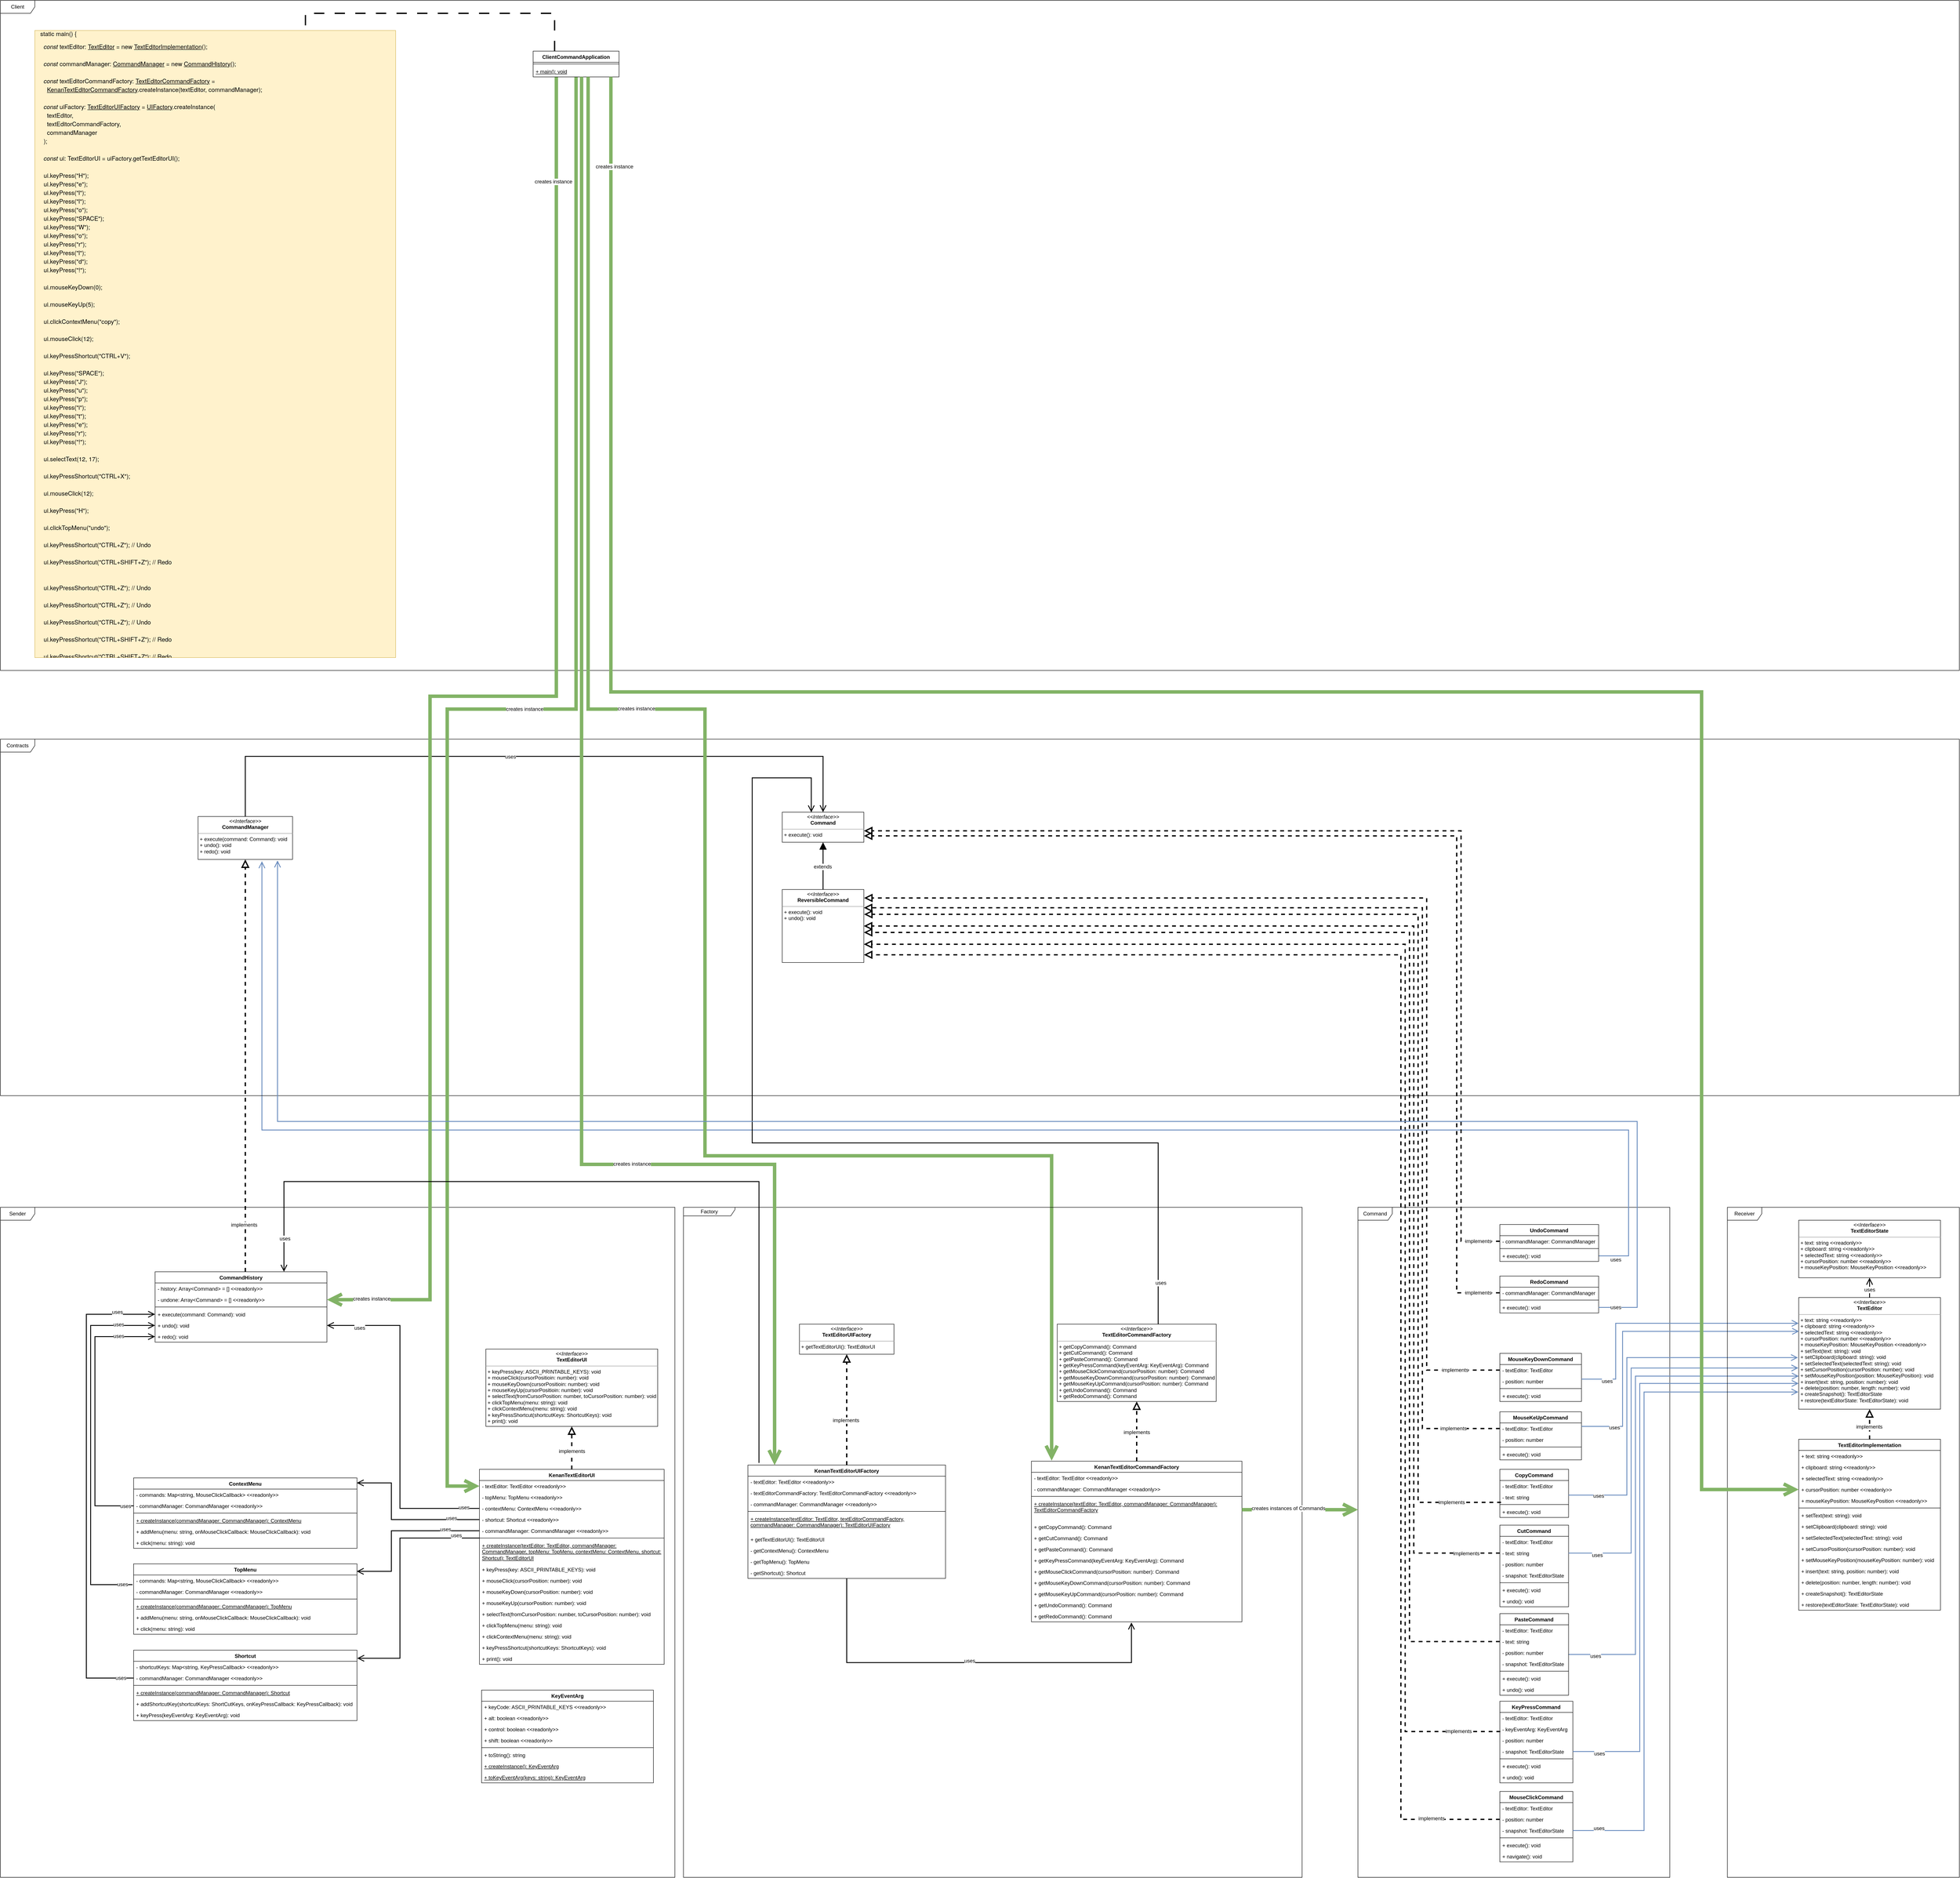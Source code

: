 <mxfile version="21.2.1" type="device">
  <diagram name="Page-1" id="Mg6uIxNEWxTWVBE9Of5B">
    <mxGraphModel dx="9850" dy="8365" grid="1" gridSize="10" guides="1" tooltips="1" connect="1" arrows="1" fold="1" page="0" pageScale="1" pageWidth="827" pageHeight="1169" math="0" shadow="0">
      <root>
        <mxCell id="0" />
        <mxCell id="1" parent="0" />
        <mxCell id="jpg9zM7pkjXlFc62qLX7-2" value="&lt;p style=&quot;margin:0px;margin-top:4px;text-align:center;&quot;&gt;&lt;i&gt;&amp;lt;&amp;lt;Interface&amp;gt;&amp;gt;&lt;/i&gt;&lt;br&gt;&lt;b&gt;Command&lt;/b&gt;&lt;/p&gt;&lt;hr size=&quot;1&quot;&gt;&lt;p style=&quot;margin:0px;margin-left:4px;&quot;&gt;&lt;/p&gt;&lt;p style=&quot;margin:0px;margin-left:4px;&quot;&gt;+ execute(): void&lt;br&gt;&lt;/p&gt;" style="verticalAlign=top;align=left;overflow=fill;fontSize=12;fontFamily=Helvetica;html=1;whiteSpace=wrap;" vertex="1" parent="1">
          <mxGeometry x="19.86" y="-880" width="190" height="70" as="geometry" />
        </mxCell>
        <mxCell id="jpg9zM7pkjXlFc62qLX7-3" value="Command" style="shape=umlFrame;whiteSpace=wrap;html=1;pointerEvents=0;width=80;height=30;" vertex="1" parent="1">
          <mxGeometry x="1360" y="40" width="726" height="1560" as="geometry" />
        </mxCell>
        <mxCell id="jpg9zM7pkjXlFc62qLX7-20" style="edgeStyle=orthogonalEdgeStyle;rounded=0;orthogonalLoop=1;jettySize=auto;html=1;fontFamily=Helvetica;fontSize=12;fontColor=default;dashed=1;strokeWidth=3;endArrow=block;endFill=0;endSize=12;exitX=0.017;exitY=0.958;exitDx=0;exitDy=0;exitPerimeter=0;entryX=1.003;entryY=0.34;entryDx=0;entryDy=0;entryPerimeter=0;" edge="1" parent="1" source="jpg9zM7pkjXlFc62qLX7-8" target="jpg9zM7pkjXlFc62qLX7-28">
          <mxGeometry relative="1" as="geometry">
            <mxPoint x="1688" y="585" as="sourcePoint" />
            <Array as="points">
              <mxPoint x="1500" y="727" />
              <mxPoint x="1500" y="-642" />
            </Array>
          </mxGeometry>
        </mxCell>
        <mxCell id="jpg9zM7pkjXlFc62qLX7-240" value="implements" style="edgeLabel;html=1;align=center;verticalAlign=middle;resizable=0;points=[];fontSize=12;fontFamily=Helvetica;fontColor=default;" vertex="1" connectable="0" parent="jpg9zM7pkjXlFc62qLX7-20">
          <mxGeometry x="-0.92" relative="1" as="geometry">
            <mxPoint x="-1" as="offset" />
          </mxGeometry>
        </mxCell>
        <mxCell id="jpg9zM7pkjXlFc62qLX7-4" value="CopyCommand" style="swimlane;fontStyle=1;align=center;verticalAlign=top;childLayout=stackLayout;horizontal=1;startSize=26;horizontalStack=0;resizeParent=1;resizeParentMax=0;resizeLast=0;collapsible=1;marginBottom=0;whiteSpace=wrap;html=1;" vertex="1" parent="1">
          <mxGeometry x="1690.33" y="650" width="160" height="112" as="geometry" />
        </mxCell>
        <mxCell id="jpg9zM7pkjXlFc62qLX7-5" value="- textEditor: TextEditor" style="text;strokeColor=none;fillColor=none;align=left;verticalAlign=top;spacingLeft=4;spacingRight=4;overflow=hidden;rotatable=0;points=[[0,0.5],[1,0.5]];portConstraint=eastwest;whiteSpace=wrap;html=1;" vertex="1" parent="jpg9zM7pkjXlFc62qLX7-4">
          <mxGeometry y="26" width="160" height="26" as="geometry" />
        </mxCell>
        <mxCell id="jpg9zM7pkjXlFc62qLX7-8" value="- text: string" style="text;strokeColor=none;fillColor=none;align=left;verticalAlign=top;spacingLeft=4;spacingRight=4;overflow=hidden;rotatable=0;points=[[0,0.5],[1,0.5]];portConstraint=eastwest;whiteSpace=wrap;html=1;" vertex="1" parent="jpg9zM7pkjXlFc62qLX7-4">
          <mxGeometry y="52" width="160" height="26" as="geometry" />
        </mxCell>
        <mxCell id="jpg9zM7pkjXlFc62qLX7-6" value="" style="line;strokeWidth=1;fillColor=none;align=left;verticalAlign=middle;spacingTop=-1;spacingLeft=3;spacingRight=3;rotatable=0;labelPosition=right;points=[];portConstraint=eastwest;strokeColor=inherit;" vertex="1" parent="jpg9zM7pkjXlFc62qLX7-4">
          <mxGeometry y="78" width="160" height="8" as="geometry" />
        </mxCell>
        <mxCell id="jpg9zM7pkjXlFc62qLX7-7" value="+ execute(): void" style="text;strokeColor=none;fillColor=none;align=left;verticalAlign=top;spacingLeft=4;spacingRight=4;overflow=hidden;rotatable=0;points=[[0,0.5],[1,0.5]];portConstraint=eastwest;whiteSpace=wrap;html=1;" vertex="1" parent="jpg9zM7pkjXlFc62qLX7-4">
          <mxGeometry y="86" width="160" height="26" as="geometry" />
        </mxCell>
        <mxCell id="jpg9zM7pkjXlFc62qLX7-30" style="edgeStyle=orthogonalEdgeStyle;rounded=0;orthogonalLoop=1;jettySize=auto;html=1;fontFamily=Helvetica;fontSize=12;fontColor=default;endArrow=block;endFill=0;dashed=1;strokeWidth=3;endSize=12;entryX=1;entryY=0.5;entryDx=0;entryDy=0;exitX=0;exitY=0.5;exitDx=0;exitDy=0;" edge="1" parent="1" source="jpg9zM7pkjXlFc62qLX7-14" target="jpg9zM7pkjXlFc62qLX7-28">
          <mxGeometry relative="1" as="geometry">
            <mxPoint x="230" y="-680" as="targetPoint" />
            <Array as="points">
              <mxPoint x="1490" y="845" />
              <mxPoint x="1490" y="-615" />
            </Array>
          </mxGeometry>
        </mxCell>
        <mxCell id="jpg9zM7pkjXlFc62qLX7-233" value="implements" style="edgeLabel;html=1;align=center;verticalAlign=middle;resizable=0;points=[];fontSize=12;fontFamily=Helvetica;fontColor=default;" vertex="1" connectable="0" parent="jpg9zM7pkjXlFc62qLX7-30">
          <mxGeometry x="-0.946" y="1" relative="1" as="geometry">
            <mxPoint x="1" as="offset" />
          </mxGeometry>
        </mxCell>
        <mxCell id="jpg9zM7pkjXlFc62qLX7-12" value="CutCommand" style="swimlane;fontStyle=1;align=center;verticalAlign=top;childLayout=stackLayout;horizontal=1;startSize=26;horizontalStack=0;resizeParent=1;resizeParentMax=0;resizeLast=0;collapsible=1;marginBottom=0;whiteSpace=wrap;html=1;" vertex="1" parent="1">
          <mxGeometry x="1690.33" y="780" width="160" height="190" as="geometry" />
        </mxCell>
        <mxCell id="jpg9zM7pkjXlFc62qLX7-13" value="- textEditor: TextEditor" style="text;strokeColor=none;fillColor=none;align=left;verticalAlign=top;spacingLeft=4;spacingRight=4;overflow=hidden;rotatable=0;points=[[0,0.5],[1,0.5]];portConstraint=eastwest;whiteSpace=wrap;html=1;" vertex="1" parent="jpg9zM7pkjXlFc62qLX7-12">
          <mxGeometry y="26" width="160" height="26" as="geometry" />
        </mxCell>
        <mxCell id="jpg9zM7pkjXlFc62qLX7-14" value="- text: string" style="text;strokeColor=none;fillColor=none;align=left;verticalAlign=top;spacingLeft=4;spacingRight=4;overflow=hidden;rotatable=0;points=[[0,0.5],[1,0.5]];portConstraint=eastwest;whiteSpace=wrap;html=1;" vertex="1" parent="jpg9zM7pkjXlFc62qLX7-12">
          <mxGeometry y="52" width="160" height="26" as="geometry" />
        </mxCell>
        <mxCell id="jpg9zM7pkjXlFc62qLX7-17" value="- position: number" style="text;strokeColor=none;fillColor=none;align=left;verticalAlign=top;spacingLeft=4;spacingRight=4;overflow=hidden;rotatable=0;points=[[0,0.5],[1,0.5]];portConstraint=eastwest;whiteSpace=wrap;html=1;" vertex="1" parent="jpg9zM7pkjXlFc62qLX7-12">
          <mxGeometry y="78" width="160" height="26" as="geometry" />
        </mxCell>
        <mxCell id="jpg9zM7pkjXlFc62qLX7-18" value="- snapshot: TextEditorState" style="text;strokeColor=none;fillColor=none;align=left;verticalAlign=top;spacingLeft=4;spacingRight=4;overflow=hidden;rotatable=0;points=[[0,0.5],[1,0.5]];portConstraint=eastwest;whiteSpace=wrap;html=1;" vertex="1" parent="jpg9zM7pkjXlFc62qLX7-12">
          <mxGeometry y="104" width="160" height="26" as="geometry" />
        </mxCell>
        <mxCell id="jpg9zM7pkjXlFc62qLX7-15" value="" style="line;strokeWidth=1;fillColor=none;align=left;verticalAlign=middle;spacingTop=-1;spacingLeft=3;spacingRight=3;rotatable=0;labelPosition=right;points=[];portConstraint=eastwest;strokeColor=inherit;" vertex="1" parent="jpg9zM7pkjXlFc62qLX7-12">
          <mxGeometry y="130" width="160" height="8" as="geometry" />
        </mxCell>
        <mxCell id="jpg9zM7pkjXlFc62qLX7-16" value="+ execute(): void" style="text;strokeColor=none;fillColor=none;align=left;verticalAlign=top;spacingLeft=4;spacingRight=4;overflow=hidden;rotatable=0;points=[[0,0.5],[1,0.5]];portConstraint=eastwest;whiteSpace=wrap;html=1;" vertex="1" parent="jpg9zM7pkjXlFc62qLX7-12">
          <mxGeometry y="138" width="160" height="26" as="geometry" />
        </mxCell>
        <mxCell id="jpg9zM7pkjXlFc62qLX7-61" value="+ undo(): void" style="text;strokeColor=none;fillColor=none;align=left;verticalAlign=top;spacingLeft=4;spacingRight=4;overflow=hidden;rotatable=0;points=[[0,0.5],[1,0.5]];portConstraint=eastwest;whiteSpace=wrap;html=1;" vertex="1" parent="jpg9zM7pkjXlFc62qLX7-12">
          <mxGeometry y="164" width="160" height="26" as="geometry" />
        </mxCell>
        <mxCell id="jpg9zM7pkjXlFc62qLX7-130" style="edgeStyle=orthogonalEdgeStyle;rounded=0;orthogonalLoop=1;jettySize=auto;html=1;entryX=0.001;entryY=0.704;entryDx=0;entryDy=0;fontFamily=Helvetica;fontSize=12;fontColor=default;entryPerimeter=0;strokeWidth=2;endArrow=open;endFill=0;endSize=12;fillColor=#dae8fc;strokeColor=#6c8ebf;" edge="1" parent="1" source="jpg9zM7pkjXlFc62qLX7-21" target="jpg9zM7pkjXlFc62qLX7-105">
          <mxGeometry relative="1" as="geometry">
            <Array as="points">
              <mxPoint x="2006" y="1081" />
              <mxPoint x="2006" y="433" />
            </Array>
          </mxGeometry>
        </mxCell>
        <mxCell id="jpg9zM7pkjXlFc62qLX7-137" value="uses" style="edgeLabel;html=1;align=center;verticalAlign=middle;resizable=0;points=[];fontSize=12;fontFamily=Helvetica;fontColor=default;" vertex="1" connectable="0" parent="jpg9zM7pkjXlFc62qLX7-130">
          <mxGeometry x="-0.894" y="-4" relative="1" as="geometry">
            <mxPoint x="-1" as="offset" />
          </mxGeometry>
        </mxCell>
        <mxCell id="jpg9zM7pkjXlFc62qLX7-21" value="PasteCommand" style="swimlane;fontStyle=1;align=center;verticalAlign=top;childLayout=stackLayout;horizontal=1;startSize=26;horizontalStack=0;resizeParent=1;resizeParentMax=0;resizeLast=0;collapsible=1;marginBottom=0;whiteSpace=wrap;html=1;" vertex="1" parent="1">
          <mxGeometry x="1690.33" y="986" width="160" height="190" as="geometry" />
        </mxCell>
        <mxCell id="jpg9zM7pkjXlFc62qLX7-22" value="- textEditor: TextEditor" style="text;strokeColor=none;fillColor=none;align=left;verticalAlign=top;spacingLeft=4;spacingRight=4;overflow=hidden;rotatable=0;points=[[0,0.5],[1,0.5]];portConstraint=eastwest;whiteSpace=wrap;html=1;" vertex="1" parent="jpg9zM7pkjXlFc62qLX7-21">
          <mxGeometry y="26" width="160" height="26" as="geometry" />
        </mxCell>
        <mxCell id="jpg9zM7pkjXlFc62qLX7-23" value="- text: string" style="text;strokeColor=none;fillColor=none;align=left;verticalAlign=top;spacingLeft=4;spacingRight=4;overflow=hidden;rotatable=0;points=[[0,0.5],[1,0.5]];portConstraint=eastwest;whiteSpace=wrap;html=1;" vertex="1" parent="jpg9zM7pkjXlFc62qLX7-21">
          <mxGeometry y="52" width="160" height="26" as="geometry" />
        </mxCell>
        <mxCell id="jpg9zM7pkjXlFc62qLX7-24" value="- position: number" style="text;strokeColor=none;fillColor=none;align=left;verticalAlign=top;spacingLeft=4;spacingRight=4;overflow=hidden;rotatable=0;points=[[0,0.5],[1,0.5]];portConstraint=eastwest;whiteSpace=wrap;html=1;" vertex="1" parent="jpg9zM7pkjXlFc62qLX7-21">
          <mxGeometry y="78" width="160" height="26" as="geometry" />
        </mxCell>
        <mxCell id="jpg9zM7pkjXlFc62qLX7-25" value="- snapshot: TextEditorState" style="text;strokeColor=none;fillColor=none;align=left;verticalAlign=top;spacingLeft=4;spacingRight=4;overflow=hidden;rotatable=0;points=[[0,0.5],[1,0.5]];portConstraint=eastwest;whiteSpace=wrap;html=1;" vertex="1" parent="jpg9zM7pkjXlFc62qLX7-21">
          <mxGeometry y="104" width="160" height="26" as="geometry" />
        </mxCell>
        <mxCell id="jpg9zM7pkjXlFc62qLX7-26" value="" style="line;strokeWidth=1;fillColor=none;align=left;verticalAlign=middle;spacingTop=-1;spacingLeft=3;spacingRight=3;rotatable=0;labelPosition=right;points=[];portConstraint=eastwest;strokeColor=inherit;" vertex="1" parent="jpg9zM7pkjXlFc62qLX7-21">
          <mxGeometry y="130" width="160" height="8" as="geometry" />
        </mxCell>
        <mxCell id="jpg9zM7pkjXlFc62qLX7-27" value="+ execute(): void" style="text;strokeColor=none;fillColor=none;align=left;verticalAlign=top;spacingLeft=4;spacingRight=4;overflow=hidden;rotatable=0;points=[[0,0.5],[1,0.5]];portConstraint=eastwest;whiteSpace=wrap;html=1;" vertex="1" parent="jpg9zM7pkjXlFc62qLX7-21">
          <mxGeometry y="138" width="160" height="26" as="geometry" />
        </mxCell>
        <mxCell id="jpg9zM7pkjXlFc62qLX7-62" value="+ undo(): void" style="text;strokeColor=none;fillColor=none;align=left;verticalAlign=top;spacingLeft=4;spacingRight=4;overflow=hidden;rotatable=0;points=[[0,0.5],[1,0.5]];portConstraint=eastwest;whiteSpace=wrap;html=1;" vertex="1" parent="jpg9zM7pkjXlFc62qLX7-21">
          <mxGeometry y="164" width="160" height="26" as="geometry" />
        </mxCell>
        <mxCell id="jpg9zM7pkjXlFc62qLX7-29" style="edgeStyle=orthogonalEdgeStyle;rounded=0;orthogonalLoop=1;jettySize=auto;html=1;entryX=0.5;entryY=1;entryDx=0;entryDy=0;fontFamily=Helvetica;fontSize=12;fontColor=default;endArrow=block;endFill=1;exitX=0.5;exitY=0;exitDx=0;exitDy=0;endSize=12;strokeWidth=2;" edge="1" parent="1" source="jpg9zM7pkjXlFc62qLX7-28" target="jpg9zM7pkjXlFc62qLX7-2">
          <mxGeometry relative="1" as="geometry">
            <Array as="points">
              <mxPoint x="115" y="-760" />
              <mxPoint x="115" y="-760" />
            </Array>
          </mxGeometry>
        </mxCell>
        <mxCell id="jpg9zM7pkjXlFc62qLX7-34" value="extends" style="edgeLabel;html=1;align=center;verticalAlign=middle;resizable=0;points=[];fontSize=12;fontFamily=Helvetica;fontColor=default;" vertex="1" connectable="0" parent="jpg9zM7pkjXlFc62qLX7-29">
          <mxGeometry x="-0.026" y="1" relative="1" as="geometry">
            <mxPoint as="offset" />
          </mxGeometry>
        </mxCell>
        <mxCell id="jpg9zM7pkjXlFc62qLX7-28" value="&lt;p style=&quot;margin:0px;margin-top:4px;text-align:center;&quot;&gt;&lt;i&gt;&amp;lt;&amp;lt;Interface&amp;gt;&amp;gt;&lt;/i&gt;&lt;br&gt;&lt;b&gt;ReversibleCommand&lt;/b&gt;&lt;/p&gt;&lt;hr size=&quot;1&quot;&gt;&lt;p style=&quot;margin:0px;margin-left:4px;&quot;&gt;&lt;/p&gt;&lt;p style=&quot;margin:0px;margin-left:4px;&quot;&gt;+ execute(): void&lt;br&gt;&lt;/p&gt;&lt;p style=&quot;margin:0px;margin-left:4px;&quot;&gt;+ undo(): void&lt;br&gt;&lt;/p&gt;" style="verticalAlign=top;align=left;overflow=fill;fontSize=12;fontFamily=Helvetica;html=1;whiteSpace=wrap;" vertex="1" parent="1">
          <mxGeometry x="19.86" y="-700" width="190" height="170" as="geometry" />
        </mxCell>
        <mxCell id="jpg9zM7pkjXlFc62qLX7-43" style="edgeStyle=orthogonalEdgeStyle;rounded=0;orthogonalLoop=1;jettySize=auto;html=1;entryX=1;entryY=0.75;entryDx=0;entryDy=0;fontFamily=Helvetica;fontSize=12;fontColor=default;dashed=1;strokeWidth=3;endArrow=block;endFill=0;endSize=12;exitX=0.006;exitY=-0.29;exitDx=0;exitDy=0;exitPerimeter=0;" edge="1" parent="1" source="jpg9zM7pkjXlFc62qLX7-42" target="jpg9zM7pkjXlFc62qLX7-28">
          <mxGeometry relative="1" as="geometry">
            <mxPoint x="1620" y="1210" as="sourcePoint" />
            <Array as="points">
              <mxPoint x="1470" y="1261" />
              <mxPoint x="1470" y="-572" />
            </Array>
          </mxGeometry>
        </mxCell>
        <mxCell id="jpg9zM7pkjXlFc62qLX7-232" value="implements" style="edgeLabel;html=1;align=center;verticalAlign=middle;resizable=0;points=[];fontSize=12;fontFamily=Helvetica;fontColor=default;" vertex="1" connectable="0" parent="jpg9zM7pkjXlFc62qLX7-43">
          <mxGeometry x="-0.941" y="-1" relative="1" as="geometry">
            <mxPoint as="offset" />
          </mxGeometry>
        </mxCell>
        <mxCell id="jpg9zM7pkjXlFc62qLX7-35" value="KeyPressCommand" style="swimlane;fontStyle=1;align=center;verticalAlign=top;childLayout=stackLayout;horizontal=1;startSize=26;horizontalStack=0;resizeParent=1;resizeParentMax=0;resizeLast=0;collapsible=1;marginBottom=0;whiteSpace=wrap;html=1;" vertex="1" parent="1">
          <mxGeometry x="1690.33" y="1190" width="170" height="190" as="geometry" />
        </mxCell>
        <mxCell id="jpg9zM7pkjXlFc62qLX7-36" value="- textEditor: TextEditor" style="text;strokeColor=none;fillColor=none;align=left;verticalAlign=top;spacingLeft=4;spacingRight=4;overflow=hidden;rotatable=0;points=[[0,0.5],[1,0.5]];portConstraint=eastwest;whiteSpace=wrap;html=1;" vertex="1" parent="jpg9zM7pkjXlFc62qLX7-35">
          <mxGeometry y="26" width="170" height="26" as="geometry" />
        </mxCell>
        <mxCell id="jpg9zM7pkjXlFc62qLX7-37" value="- keyEventArg: KeyEventArg" style="text;strokeColor=none;fillColor=none;align=left;verticalAlign=top;spacingLeft=4;spacingRight=4;overflow=hidden;rotatable=0;points=[[0,0.5],[1,0.5]];portConstraint=eastwest;whiteSpace=wrap;html=1;" vertex="1" parent="jpg9zM7pkjXlFc62qLX7-35">
          <mxGeometry y="52" width="170" height="26" as="geometry" />
        </mxCell>
        <mxCell id="jpg9zM7pkjXlFc62qLX7-42" value="- position: number" style="text;strokeColor=none;fillColor=none;align=left;verticalAlign=top;spacingLeft=4;spacingRight=4;overflow=hidden;rotatable=0;points=[[0,0.5],[1,0.5]];portConstraint=eastwest;whiteSpace=wrap;html=1;" vertex="1" parent="jpg9zM7pkjXlFc62qLX7-35">
          <mxGeometry y="78" width="170" height="26" as="geometry" />
        </mxCell>
        <mxCell id="jpg9zM7pkjXlFc62qLX7-39" value="- snapshot: TextEditorState" style="text;strokeColor=none;fillColor=none;align=left;verticalAlign=top;spacingLeft=4;spacingRight=4;overflow=hidden;rotatable=0;points=[[0,0.5],[1,0.5]];portConstraint=eastwest;whiteSpace=wrap;html=1;" vertex="1" parent="jpg9zM7pkjXlFc62qLX7-35">
          <mxGeometry y="104" width="170" height="26" as="geometry" />
        </mxCell>
        <mxCell id="jpg9zM7pkjXlFc62qLX7-40" value="" style="line;strokeWidth=1;fillColor=none;align=left;verticalAlign=middle;spacingTop=-1;spacingLeft=3;spacingRight=3;rotatable=0;labelPosition=right;points=[];portConstraint=eastwest;strokeColor=inherit;" vertex="1" parent="jpg9zM7pkjXlFc62qLX7-35">
          <mxGeometry y="130" width="170" height="8" as="geometry" />
        </mxCell>
        <mxCell id="jpg9zM7pkjXlFc62qLX7-41" value="+ execute(): void" style="text;strokeColor=none;fillColor=none;align=left;verticalAlign=top;spacingLeft=4;spacingRight=4;overflow=hidden;rotatable=0;points=[[0,0.5],[1,0.5]];portConstraint=eastwest;whiteSpace=wrap;html=1;" vertex="1" parent="jpg9zM7pkjXlFc62qLX7-35">
          <mxGeometry y="138" width="170" height="26" as="geometry" />
        </mxCell>
        <mxCell id="jpg9zM7pkjXlFc62qLX7-63" value="+ undo(): void" style="text;strokeColor=none;fillColor=none;align=left;verticalAlign=top;spacingLeft=4;spacingRight=4;overflow=hidden;rotatable=0;points=[[0,0.5],[1,0.5]];portConstraint=eastwest;whiteSpace=wrap;html=1;" vertex="1" parent="jpg9zM7pkjXlFc62qLX7-35">
          <mxGeometry y="164" width="170" height="26" as="geometry" />
        </mxCell>
        <mxCell id="jpg9zM7pkjXlFc62qLX7-53" value="MouseClickCommand" style="swimlane;fontStyle=1;align=center;verticalAlign=top;childLayout=stackLayout;horizontal=1;startSize=26;horizontalStack=0;resizeParent=1;resizeParentMax=0;resizeLast=0;collapsible=1;marginBottom=0;whiteSpace=wrap;html=1;" vertex="1" parent="1">
          <mxGeometry x="1690.33" y="1400" width="170" height="164" as="geometry" />
        </mxCell>
        <mxCell id="jpg9zM7pkjXlFc62qLX7-54" value="- textEditor: TextEditor" style="text;strokeColor=none;fillColor=none;align=left;verticalAlign=top;spacingLeft=4;spacingRight=4;overflow=hidden;rotatable=0;points=[[0,0.5],[1,0.5]];portConstraint=eastwest;whiteSpace=wrap;html=1;" vertex="1" parent="jpg9zM7pkjXlFc62qLX7-53">
          <mxGeometry y="26" width="170" height="26" as="geometry" />
        </mxCell>
        <mxCell id="jpg9zM7pkjXlFc62qLX7-56" value="- position: number" style="text;strokeColor=none;fillColor=none;align=left;verticalAlign=top;spacingLeft=4;spacingRight=4;overflow=hidden;rotatable=0;points=[[0,0.5],[1,0.5]];portConstraint=eastwest;whiteSpace=wrap;html=1;" vertex="1" parent="jpg9zM7pkjXlFc62qLX7-53">
          <mxGeometry y="52" width="170" height="26" as="geometry" />
        </mxCell>
        <mxCell id="jpg9zM7pkjXlFc62qLX7-57" value="- snapshot: TextEditorState" style="text;strokeColor=none;fillColor=none;align=left;verticalAlign=top;spacingLeft=4;spacingRight=4;overflow=hidden;rotatable=0;points=[[0,0.5],[1,0.5]];portConstraint=eastwest;whiteSpace=wrap;html=1;" vertex="1" parent="jpg9zM7pkjXlFc62qLX7-53">
          <mxGeometry y="78" width="170" height="26" as="geometry" />
        </mxCell>
        <mxCell id="jpg9zM7pkjXlFc62qLX7-58" value="" style="line;strokeWidth=1;fillColor=none;align=left;verticalAlign=middle;spacingTop=-1;spacingLeft=3;spacingRight=3;rotatable=0;labelPosition=right;points=[];portConstraint=eastwest;strokeColor=inherit;" vertex="1" parent="jpg9zM7pkjXlFc62qLX7-53">
          <mxGeometry y="104" width="170" height="8" as="geometry" />
        </mxCell>
        <mxCell id="jpg9zM7pkjXlFc62qLX7-59" value="+ execute(): void" style="text;strokeColor=none;fillColor=none;align=left;verticalAlign=top;spacingLeft=4;spacingRight=4;overflow=hidden;rotatable=0;points=[[0,0.5],[1,0.5]];portConstraint=eastwest;whiteSpace=wrap;html=1;" vertex="1" parent="jpg9zM7pkjXlFc62qLX7-53">
          <mxGeometry y="112" width="170" height="26" as="geometry" />
        </mxCell>
        <mxCell id="jpg9zM7pkjXlFc62qLX7-64" value="+ navigate(): void" style="text;strokeColor=none;fillColor=none;align=left;verticalAlign=top;spacingLeft=4;spacingRight=4;overflow=hidden;rotatable=0;points=[[0,0.5],[1,0.5]];portConstraint=eastwest;whiteSpace=wrap;html=1;" vertex="1" parent="jpg9zM7pkjXlFc62qLX7-53">
          <mxGeometry y="138" width="170" height="26" as="geometry" />
        </mxCell>
        <mxCell id="jpg9zM7pkjXlFc62qLX7-65" style="edgeStyle=orthogonalEdgeStyle;rounded=0;orthogonalLoop=1;jettySize=auto;html=1;entryX=1.001;entryY=0.894;entryDx=0;entryDy=0;fontFamily=Helvetica;fontSize=12;fontColor=default;endArrow=block;endFill=0;dashed=1;strokeWidth=3;exitX=0;exitY=0.5;exitDx=0;exitDy=0;endSize=12;entryPerimeter=0;" edge="1" parent="1" source="jpg9zM7pkjXlFc62qLX7-56" target="jpg9zM7pkjXlFc62qLX7-28">
          <mxGeometry relative="1" as="geometry">
            <Array as="points">
              <mxPoint x="1460" y="1465" />
              <mxPoint x="1460" y="-548" />
            </Array>
          </mxGeometry>
        </mxCell>
        <mxCell id="jpg9zM7pkjXlFc62qLX7-235" value="implements" style="edgeLabel;html=1;align=center;verticalAlign=middle;resizable=0;points=[];fontSize=12;fontFamily=Helvetica;fontColor=default;" vertex="1" connectable="0" parent="jpg9zM7pkjXlFc62qLX7-65">
          <mxGeometry x="-0.909" y="-2" relative="1" as="geometry">
            <mxPoint x="-1" as="offset" />
          </mxGeometry>
        </mxCell>
        <mxCell id="jpg9zM7pkjXlFc62qLX7-91" style="edgeStyle=orthogonalEdgeStyle;rounded=0;orthogonalLoop=1;jettySize=auto;html=1;entryX=1.003;entryY=0.116;entryDx=0;entryDy=0;fontFamily=Helvetica;fontSize=12;fontColor=default;dashed=1;strokeWidth=3;endArrow=block;endFill=0;endSize=12;exitX=0;exitY=0.5;exitDx=0;exitDy=0;entryPerimeter=0;" edge="1" parent="1" source="jpg9zM7pkjXlFc62qLX7-67" target="jpg9zM7pkjXlFc62qLX7-28">
          <mxGeometry relative="1" as="geometry">
            <Array as="points">
              <mxPoint x="1520" y="419" />
              <mxPoint x="1520" y="-680" />
            </Array>
          </mxGeometry>
        </mxCell>
        <mxCell id="jpg9zM7pkjXlFc62qLX7-236" value="implements" style="edgeLabel;html=1;align=center;verticalAlign=middle;resizable=0;points=[];fontSize=12;fontFamily=Helvetica;fontColor=default;" vertex="1" connectable="0" parent="jpg9zM7pkjXlFc62qLX7-91">
          <mxGeometry x="-0.907" y="-1" relative="1" as="geometry">
            <mxPoint x="15" y="1" as="offset" />
          </mxGeometry>
        </mxCell>
        <mxCell id="jpg9zM7pkjXlFc62qLX7-66" value="MouseKeyDownCommand" style="swimlane;fontStyle=1;align=center;verticalAlign=top;childLayout=stackLayout;horizontal=1;startSize=26;horizontalStack=0;resizeParent=1;resizeParentMax=0;resizeLast=0;collapsible=1;marginBottom=0;whiteSpace=wrap;html=1;" vertex="1" parent="1">
          <mxGeometry x="1690.33" y="380" width="190" height="112" as="geometry" />
        </mxCell>
        <mxCell id="jpg9zM7pkjXlFc62qLX7-67" value="- textEditor: TextEditor" style="text;strokeColor=none;fillColor=none;align=left;verticalAlign=top;spacingLeft=4;spacingRight=4;overflow=hidden;rotatable=0;points=[[0,0.5],[1,0.5]];portConstraint=eastwest;whiteSpace=wrap;html=1;" vertex="1" parent="jpg9zM7pkjXlFc62qLX7-66">
          <mxGeometry y="26" width="190" height="26" as="geometry" />
        </mxCell>
        <mxCell id="jpg9zM7pkjXlFc62qLX7-68" value="- position: number" style="text;strokeColor=none;fillColor=none;align=left;verticalAlign=top;spacingLeft=4;spacingRight=4;overflow=hidden;rotatable=0;points=[[0,0.5],[1,0.5]];portConstraint=eastwest;whiteSpace=wrap;html=1;" vertex="1" parent="jpg9zM7pkjXlFc62qLX7-66">
          <mxGeometry y="52" width="190" height="26" as="geometry" />
        </mxCell>
        <mxCell id="jpg9zM7pkjXlFc62qLX7-69" value="" style="line;strokeWidth=1;fillColor=none;align=left;verticalAlign=middle;spacingTop=-1;spacingLeft=3;spacingRight=3;rotatable=0;labelPosition=right;points=[];portConstraint=eastwest;strokeColor=inherit;" vertex="1" parent="jpg9zM7pkjXlFc62qLX7-66">
          <mxGeometry y="78" width="190" height="8" as="geometry" />
        </mxCell>
        <mxCell id="jpg9zM7pkjXlFc62qLX7-70" value="+ execute(): void" style="text;strokeColor=none;fillColor=none;align=left;verticalAlign=top;spacingLeft=4;spacingRight=4;overflow=hidden;rotatable=0;points=[[0,0.5],[1,0.5]];portConstraint=eastwest;whiteSpace=wrap;html=1;" vertex="1" parent="jpg9zM7pkjXlFc62qLX7-66">
          <mxGeometry y="86" width="190" height="26" as="geometry" />
        </mxCell>
        <mxCell id="jpg9zM7pkjXlFc62qLX7-92" style="edgeStyle=orthogonalEdgeStyle;rounded=0;orthogonalLoop=1;jettySize=auto;html=1;fontFamily=Helvetica;fontSize=12;fontColor=default;dashed=1;strokeWidth=3;endArrow=block;endFill=0;entryX=1;entryY=0.25;entryDx=0;entryDy=0;endSize=12;exitX=0;exitY=0.5;exitDx=0;exitDy=0;" edge="1" parent="1" source="jpg9zM7pkjXlFc62qLX7-72" target="jpg9zM7pkjXlFc62qLX7-28">
          <mxGeometry relative="1" as="geometry">
            <mxPoint x="210" y="-1340" as="targetPoint" />
            <Array as="points">
              <mxPoint x="1510" y="555" />
              <mxPoint x="1510" y="-657" />
            </Array>
          </mxGeometry>
        </mxCell>
        <mxCell id="jpg9zM7pkjXlFc62qLX7-237" value="implements" style="edgeLabel;html=1;align=center;verticalAlign=middle;resizable=0;points=[];fontSize=12;fontFamily=Helvetica;fontColor=default;" vertex="1" connectable="0" parent="jpg9zM7pkjXlFc62qLX7-92">
          <mxGeometry x="-0.92" relative="1" as="geometry">
            <mxPoint x="-1" as="offset" />
          </mxGeometry>
        </mxCell>
        <mxCell id="jpg9zM7pkjXlFc62qLX7-71" value="MouseKeUpCommand" style="swimlane;fontStyle=1;align=center;verticalAlign=top;childLayout=stackLayout;horizontal=1;startSize=26;horizontalStack=0;resizeParent=1;resizeParentMax=0;resizeLast=0;collapsible=1;marginBottom=0;whiteSpace=wrap;html=1;" vertex="1" parent="1">
          <mxGeometry x="1690.33" y="516" width="190" height="112" as="geometry" />
        </mxCell>
        <mxCell id="jpg9zM7pkjXlFc62qLX7-72" value="- textEditor: TextEditor" style="text;strokeColor=none;fillColor=none;align=left;verticalAlign=top;spacingLeft=4;spacingRight=4;overflow=hidden;rotatable=0;points=[[0,0.5],[1,0.5]];portConstraint=eastwest;whiteSpace=wrap;html=1;" vertex="1" parent="jpg9zM7pkjXlFc62qLX7-71">
          <mxGeometry y="26" width="190" height="26" as="geometry" />
        </mxCell>
        <mxCell id="jpg9zM7pkjXlFc62qLX7-73" value="- position: number" style="text;strokeColor=none;fillColor=none;align=left;verticalAlign=top;spacingLeft=4;spacingRight=4;overflow=hidden;rotatable=0;points=[[0,0.5],[1,0.5]];portConstraint=eastwest;whiteSpace=wrap;html=1;" vertex="1" parent="jpg9zM7pkjXlFc62qLX7-71">
          <mxGeometry y="52" width="190" height="26" as="geometry" />
        </mxCell>
        <mxCell id="jpg9zM7pkjXlFc62qLX7-74" value="" style="line;strokeWidth=1;fillColor=none;align=left;verticalAlign=middle;spacingTop=-1;spacingLeft=3;spacingRight=3;rotatable=0;labelPosition=right;points=[];portConstraint=eastwest;strokeColor=inherit;" vertex="1" parent="jpg9zM7pkjXlFc62qLX7-71">
          <mxGeometry y="78" width="190" height="8" as="geometry" />
        </mxCell>
        <mxCell id="jpg9zM7pkjXlFc62qLX7-75" value="+ execute(): void" style="text;strokeColor=none;fillColor=none;align=left;verticalAlign=top;spacingLeft=4;spacingRight=4;overflow=hidden;rotatable=0;points=[[0,0.5],[1,0.5]];portConstraint=eastwest;whiteSpace=wrap;html=1;" vertex="1" parent="jpg9zM7pkjXlFc62qLX7-71">
          <mxGeometry y="86" width="190" height="26" as="geometry" />
        </mxCell>
        <mxCell id="jpg9zM7pkjXlFc62qLX7-318" style="edgeStyle=orthogonalEdgeStyle;rounded=0;orthogonalLoop=1;jettySize=auto;html=1;fontFamily=Helvetica;fontSize=12;fontColor=default;endArrow=open;endFill=0;endSize=12;strokeWidth=2;exitX=1;exitY=0.5;exitDx=0;exitDy=0;fillColor=#dae8fc;strokeColor=#6c8ebf;entryX=0.676;entryY=1.042;entryDx=0;entryDy=0;entryPerimeter=0;" edge="1" parent="1" source="jpg9zM7pkjXlFc62qLX7-86" target="jpg9zM7pkjXlFc62qLX7-204">
          <mxGeometry relative="1" as="geometry">
            <mxPoint x="-1175" y="-770" as="targetPoint" />
            <Array as="points">
              <mxPoint x="1990" y="153" />
              <mxPoint x="1990" y="-140" />
              <mxPoint x="-1191" y="-140" />
            </Array>
          </mxGeometry>
        </mxCell>
        <mxCell id="jpg9zM7pkjXlFc62qLX7-348" value="uses" style="edgeLabel;html=1;align=center;verticalAlign=middle;resizable=0;points=[];fontSize=12;fontFamily=Helvetica;fontColor=default;" vertex="1" connectable="0" parent="jpg9zM7pkjXlFc62qLX7-318">
          <mxGeometry x="-0.943" y="1" relative="1" as="geometry">
            <mxPoint x="-29" y="58" as="offset" />
          </mxGeometry>
        </mxCell>
        <mxCell id="jpg9zM7pkjXlFc62qLX7-82" value="UndoCommand" style="swimlane;fontStyle=1;align=center;verticalAlign=top;childLayout=stackLayout;horizontal=1;startSize=26;horizontalStack=0;resizeParent=1;resizeParentMax=0;resizeLast=0;collapsible=1;marginBottom=0;whiteSpace=wrap;html=1;" vertex="1" parent="1">
          <mxGeometry x="1690.33" y="80" width="230" height="86" as="geometry" />
        </mxCell>
        <mxCell id="jpg9zM7pkjXlFc62qLX7-83" value="- commandManager: CommandManager" style="text;strokeColor=none;fillColor=none;align=left;verticalAlign=top;spacingLeft=4;spacingRight=4;overflow=hidden;rotatable=0;points=[[0,0.5],[1,0.5]];portConstraint=eastwest;whiteSpace=wrap;html=1;" vertex="1" parent="jpg9zM7pkjXlFc62qLX7-82">
          <mxGeometry y="26" width="230" height="26" as="geometry" />
        </mxCell>
        <mxCell id="jpg9zM7pkjXlFc62qLX7-85" value="" style="line;strokeWidth=1;fillColor=none;align=left;verticalAlign=middle;spacingTop=-1;spacingLeft=3;spacingRight=3;rotatable=0;labelPosition=right;points=[];portConstraint=eastwest;strokeColor=inherit;" vertex="1" parent="jpg9zM7pkjXlFc62qLX7-82">
          <mxGeometry y="52" width="230" height="8" as="geometry" />
        </mxCell>
        <mxCell id="jpg9zM7pkjXlFc62qLX7-86" value="+ execute(): void" style="text;strokeColor=none;fillColor=none;align=left;verticalAlign=top;spacingLeft=4;spacingRight=4;overflow=hidden;rotatable=0;points=[[0,0.5],[1,0.5]];portConstraint=eastwest;whiteSpace=wrap;html=1;" vertex="1" parent="jpg9zM7pkjXlFc62qLX7-82">
          <mxGeometry y="60" width="230" height="26" as="geometry" />
        </mxCell>
        <mxCell id="jpg9zM7pkjXlFc62qLX7-87" value="RedoCommand" style="swimlane;fontStyle=1;align=center;verticalAlign=top;childLayout=stackLayout;horizontal=1;startSize=26;horizontalStack=0;resizeParent=1;resizeParentMax=0;resizeLast=0;collapsible=1;marginBottom=0;whiteSpace=wrap;html=1;" vertex="1" parent="1">
          <mxGeometry x="1690.33" y="200" width="230" height="86" as="geometry" />
        </mxCell>
        <mxCell id="jpg9zM7pkjXlFc62qLX7-88" value="- commandManager: CommandManager" style="text;strokeColor=none;fillColor=none;align=left;verticalAlign=top;spacingLeft=4;spacingRight=4;overflow=hidden;rotatable=0;points=[[0,0.5],[1,0.5]];portConstraint=eastwest;whiteSpace=wrap;html=1;" vertex="1" parent="jpg9zM7pkjXlFc62qLX7-87">
          <mxGeometry y="26" width="230" height="26" as="geometry" />
        </mxCell>
        <mxCell id="jpg9zM7pkjXlFc62qLX7-89" value="" style="line;strokeWidth=1;fillColor=none;align=left;verticalAlign=middle;spacingTop=-1;spacingLeft=3;spacingRight=3;rotatable=0;labelPosition=right;points=[];portConstraint=eastwest;strokeColor=inherit;" vertex="1" parent="jpg9zM7pkjXlFc62qLX7-87">
          <mxGeometry y="52" width="230" height="8" as="geometry" />
        </mxCell>
        <mxCell id="jpg9zM7pkjXlFc62qLX7-90" value="+ execute(): void" style="text;strokeColor=none;fillColor=none;align=left;verticalAlign=top;spacingLeft=4;spacingRight=4;overflow=hidden;rotatable=0;points=[[0,0.5],[1,0.5]];portConstraint=eastwest;whiteSpace=wrap;html=1;" vertex="1" parent="jpg9zM7pkjXlFc62qLX7-87">
          <mxGeometry y="60" width="230" height="26" as="geometry" />
        </mxCell>
        <mxCell id="jpg9zM7pkjXlFc62qLX7-93" style="edgeStyle=orthogonalEdgeStyle;rounded=0;orthogonalLoop=1;jettySize=auto;html=1;entryX=1.002;entryY=0.62;entryDx=0;entryDy=0;entryPerimeter=0;fontFamily=Helvetica;fontSize=12;fontColor=default;dashed=1;strokeWidth=3;endArrow=block;endFill=0;endSize=12;exitX=0;exitY=0.5;exitDx=0;exitDy=0;" edge="1" parent="1" source="jpg9zM7pkjXlFc62qLX7-83" target="jpg9zM7pkjXlFc62qLX7-2">
          <mxGeometry relative="1" as="geometry">
            <mxPoint x="1640" y="369" as="sourcePoint" />
            <Array as="points">
              <mxPoint x="1600" y="119" />
              <mxPoint x="1600" y="-837" />
            </Array>
          </mxGeometry>
        </mxCell>
        <mxCell id="jpg9zM7pkjXlFc62qLX7-238" value="implements" style="edgeLabel;html=1;align=center;verticalAlign=middle;resizable=0;points=[];fontSize=12;fontFamily=Helvetica;fontColor=default;" vertex="1" connectable="0" parent="jpg9zM7pkjXlFc62qLX7-93">
          <mxGeometry x="-0.913" y="1" relative="1" as="geometry">
            <mxPoint x="41" y="15" as="offset" />
          </mxGeometry>
        </mxCell>
        <mxCell id="jpg9zM7pkjXlFc62qLX7-94" style="edgeStyle=orthogonalEdgeStyle;rounded=0;orthogonalLoop=1;jettySize=auto;html=1;entryX=1.001;entryY=0.788;entryDx=0;entryDy=0;fontFamily=Helvetica;fontSize=12;fontColor=default;dashed=1;strokeWidth=3;endArrow=block;endFill=0;entryPerimeter=0;endSize=12;exitX=0;exitY=0.5;exitDx=0;exitDy=0;" edge="1" parent="1" source="jpg9zM7pkjXlFc62qLX7-88" target="jpg9zM7pkjXlFc62qLX7-2">
          <mxGeometry relative="1" as="geometry">
            <Array as="points">
              <mxPoint x="1590" y="239" />
              <mxPoint x="1590" y="-825" />
            </Array>
          </mxGeometry>
        </mxCell>
        <mxCell id="jpg9zM7pkjXlFc62qLX7-239" value="implements" style="edgeLabel;html=1;align=center;verticalAlign=middle;resizable=0;points=[];fontSize=12;fontFamily=Helvetica;fontColor=default;" vertex="1" connectable="0" parent="jpg9zM7pkjXlFc62qLX7-94">
          <mxGeometry x="-0.917" y="-1" relative="1" as="geometry">
            <mxPoint x="49" y="5" as="offset" />
          </mxGeometry>
        </mxCell>
        <mxCell id="jpg9zM7pkjXlFc62qLX7-141" style="edgeStyle=orthogonalEdgeStyle;rounded=0;orthogonalLoop=1;jettySize=auto;html=1;entryX=0.5;entryY=1;entryDx=0;entryDy=0;fontFamily=Helvetica;fontSize=12;fontColor=default;strokeWidth=2;endArrow=open;endFill=0;endSize=12;" edge="1" parent="1" source="jpg9zM7pkjXlFc62qLX7-105" target="jpg9zM7pkjXlFc62qLX7-106">
          <mxGeometry relative="1" as="geometry" />
        </mxCell>
        <mxCell id="jpg9zM7pkjXlFc62qLX7-142" value="uses" style="edgeLabel;html=1;align=center;verticalAlign=middle;resizable=0;points=[];fontSize=12;fontFamily=Helvetica;fontColor=default;" vertex="1" connectable="0" parent="jpg9zM7pkjXlFc62qLX7-141">
          <mxGeometry x="-0.211" relative="1" as="geometry">
            <mxPoint as="offset" />
          </mxGeometry>
        </mxCell>
        <mxCell id="jpg9zM7pkjXlFc62qLX7-105" value="&lt;p style=&quot;margin:0px;margin-top:4px;text-align:center;&quot;&gt;&lt;i&gt;&amp;lt;&amp;lt;Interface&amp;gt;&amp;gt;&lt;/i&gt;&lt;br&gt;&lt;b&gt;TextEditor&lt;/b&gt;&lt;/p&gt;&lt;hr size=&quot;1&quot;&gt;&lt;p style=&quot;margin:0px;margin-left:4px;&quot;&gt;&lt;/p&gt;&lt;p style=&quot;margin:0px;margin-left:4px;&quot;&gt;+ text: string &amp;lt;&amp;lt;readonly&amp;gt;&amp;gt;&lt;br&gt;&lt;/p&gt;&lt;p style=&quot;margin:0px;margin-left:4px;&quot;&gt;+ clipboard: string &amp;lt;&amp;lt;readonly&amp;gt;&amp;gt;&lt;br&gt;&lt;/p&gt;&lt;p style=&quot;margin:0px;margin-left:4px;&quot;&gt;+ selectedText: string &amp;lt;&amp;lt;readonly&amp;gt;&amp;gt;&lt;br&gt;&lt;/p&gt;&lt;p style=&quot;margin:0px;margin-left:4px;&quot;&gt;+ cursorPosition: number &amp;lt;&amp;lt;readonly&amp;gt;&amp;gt;&lt;br&gt;&lt;/p&gt;&lt;p style=&quot;margin:0px;margin-left:4px;&quot;&gt;+ mouseKeyPosition: MouseKeyPosition &amp;lt;&amp;lt;readonly&amp;gt;&amp;gt;&lt;br&gt;&lt;/p&gt;&lt;p style=&quot;margin:0px;margin-left:4px;&quot;&gt;+ setText(text: string): void&lt;br&gt;&lt;/p&gt;&lt;p style=&quot;margin:0px;margin-left:4px;&quot;&gt;+ setClipboard(clipboard: string): void&lt;br&gt;&lt;/p&gt;&lt;p style=&quot;margin:0px;margin-left:4px;&quot;&gt;+ setSelectedText(selectedText: string): void&lt;br&gt;&lt;/p&gt;&lt;p style=&quot;margin:0px;margin-left:4px;&quot;&gt;+ setCursorPosition(cursorPosition: number): void&lt;br&gt;&lt;/p&gt;&lt;p style=&quot;margin:0px;margin-left:4px;&quot;&gt;+ setMouseKeyPosition(position: MouseKeyPosition): void&lt;br&gt;&lt;/p&gt;&lt;p style=&quot;margin:0px;margin-left:4px;&quot;&gt;+ insert(text: string, position: number): void&lt;br&gt;&lt;/p&gt;&lt;p style=&quot;margin:0px;margin-left:4px;&quot;&gt;+ delete(position: number, length: number): void&lt;br&gt;&lt;/p&gt;&lt;p style=&quot;margin:0px;margin-left:4px;&quot;&gt;+ createSnapshot(): TextEditorState&lt;br&gt;&lt;/p&gt;&lt;p style=&quot;margin:0px;margin-left:4px;&quot;&gt;+ restore(textEditorState: TextEditorState): void&lt;br&gt;&lt;/p&gt;" style="verticalAlign=top;align=left;overflow=fill;fontSize=12;fontFamily=Helvetica;html=1;whiteSpace=wrap;" vertex="1" parent="1">
          <mxGeometry x="2386" y="250" width="330" height="260" as="geometry" />
        </mxCell>
        <mxCell id="jpg9zM7pkjXlFc62qLX7-106" value="&lt;p style=&quot;margin:0px;margin-top:4px;text-align:center;&quot;&gt;&lt;i&gt;&amp;lt;&amp;lt;Interface&amp;gt;&amp;gt;&lt;/i&gt;&lt;br&gt;&lt;b&gt;TextEditorState&lt;/b&gt;&lt;/p&gt;&lt;hr size=&quot;1&quot;&gt;&lt;p style=&quot;margin:0px;margin-left:4px;&quot;&gt;&lt;/p&gt;&lt;p style=&quot;margin: 0px 0px 0px 4px;&quot;&gt;+ text: string &amp;lt;&amp;lt;readonly&amp;gt;&amp;gt;&lt;br&gt;&lt;/p&gt;&lt;p style=&quot;margin: 0px 0px 0px 4px;&quot;&gt;+ clipboard: string &amp;lt;&amp;lt;readonly&amp;gt;&amp;gt;&lt;br&gt;&lt;/p&gt;&lt;p style=&quot;margin: 0px 0px 0px 4px;&quot;&gt;+ selectedText: string &amp;lt;&amp;lt;readonly&amp;gt;&amp;gt;&lt;br&gt;&lt;/p&gt;&lt;p style=&quot;margin: 0px 0px 0px 4px;&quot;&gt;+ cursorPosition: number &amp;lt;&amp;lt;readonly&amp;gt;&amp;gt;&lt;br&gt;&lt;/p&gt;&lt;p style=&quot;margin: 0px 0px 0px 4px;&quot;&gt;+ mouseKeyPosition: MouseKeyPosition &amp;lt;&amp;lt;readonly&amp;gt;&amp;gt;&lt;/p&gt;" style="verticalAlign=top;align=left;overflow=fill;fontSize=12;fontFamily=Helvetica;html=1;whiteSpace=wrap;" vertex="1" parent="1">
          <mxGeometry x="2386" y="70" width="330" height="134" as="geometry" />
        </mxCell>
        <mxCell id="jpg9zM7pkjXlFc62qLX7-124" style="edgeStyle=orthogonalEdgeStyle;rounded=0;orthogonalLoop=1;jettySize=auto;html=1;entryX=0.5;entryY=1;entryDx=0;entryDy=0;fontFamily=Helvetica;fontSize=12;fontColor=default;dashed=1;strokeWidth=3;endArrow=block;endFill=0;endSize=12;" edge="1" parent="1" source="jpg9zM7pkjXlFc62qLX7-107" target="jpg9zM7pkjXlFc62qLX7-105">
          <mxGeometry relative="1" as="geometry" />
        </mxCell>
        <mxCell id="jpg9zM7pkjXlFc62qLX7-125" value="implements" style="edgeLabel;html=1;align=center;verticalAlign=middle;resizable=0;points=[];fontSize=12;fontFamily=Helvetica;fontColor=default;" vertex="1" connectable="0" parent="jpg9zM7pkjXlFc62qLX7-124">
          <mxGeometry x="-0.169" y="1" relative="1" as="geometry">
            <mxPoint as="offset" />
          </mxGeometry>
        </mxCell>
        <mxCell id="jpg9zM7pkjXlFc62qLX7-107" value="TextEditorImplementation" style="swimlane;fontStyle=1;align=center;verticalAlign=top;childLayout=stackLayout;horizontal=1;startSize=26;horizontalStack=0;resizeParent=1;resizeParentMax=0;resizeLast=0;collapsible=1;marginBottom=0;whiteSpace=wrap;html=1;" vertex="1" parent="1">
          <mxGeometry x="2386" y="580" width="330" height="398" as="geometry" />
        </mxCell>
        <mxCell id="jpg9zM7pkjXlFc62qLX7-108" value="+ text: string &amp;lt;&amp;lt;readonly&amp;gt;&amp;gt;" style="text;strokeColor=none;fillColor=none;align=left;verticalAlign=top;spacingLeft=4;spacingRight=4;overflow=hidden;rotatable=0;points=[[0,0.5],[1,0.5]];portConstraint=eastwest;whiteSpace=wrap;html=1;" vertex="1" parent="jpg9zM7pkjXlFc62qLX7-107">
          <mxGeometry y="26" width="330" height="26" as="geometry" />
        </mxCell>
        <mxCell id="jpg9zM7pkjXlFc62qLX7-109" value="+ clipboard: string &amp;lt;&amp;lt;readonly&amp;gt;&amp;gt;" style="text;strokeColor=none;fillColor=none;align=left;verticalAlign=top;spacingLeft=4;spacingRight=4;overflow=hidden;rotatable=0;points=[[0,0.5],[1,0.5]];portConstraint=eastwest;whiteSpace=wrap;html=1;" vertex="1" parent="jpg9zM7pkjXlFc62qLX7-107">
          <mxGeometry y="52" width="330" height="26" as="geometry" />
        </mxCell>
        <mxCell id="jpg9zM7pkjXlFc62qLX7-112" value="+ selectedText: string &amp;lt;&amp;lt;readonly&amp;gt;&amp;gt;" style="text;strokeColor=none;fillColor=none;align=left;verticalAlign=top;spacingLeft=4;spacingRight=4;overflow=hidden;rotatable=0;points=[[0,0.5],[1,0.5]];portConstraint=eastwest;whiteSpace=wrap;html=1;" vertex="1" parent="jpg9zM7pkjXlFc62qLX7-107">
          <mxGeometry y="78" width="330" height="26" as="geometry" />
        </mxCell>
        <mxCell id="jpg9zM7pkjXlFc62qLX7-113" value="+ cursorPosition: number &amp;lt;&amp;lt;readonly&amp;gt;&amp;gt;" style="text;strokeColor=none;fillColor=none;align=left;verticalAlign=top;spacingLeft=4;spacingRight=4;overflow=hidden;rotatable=0;points=[[0,0.5],[1,0.5]];portConstraint=eastwest;whiteSpace=wrap;html=1;" vertex="1" parent="jpg9zM7pkjXlFc62qLX7-107">
          <mxGeometry y="104" width="330" height="26" as="geometry" />
        </mxCell>
        <mxCell id="jpg9zM7pkjXlFc62qLX7-114" value="+ mouseKeyPosition: MouseKeyPosition &amp;lt;&amp;lt;readonly&amp;gt;&amp;gt;" style="text;strokeColor=none;fillColor=none;align=left;verticalAlign=top;spacingLeft=4;spacingRight=4;overflow=hidden;rotatable=0;points=[[0,0.5],[1,0.5]];portConstraint=eastwest;whiteSpace=wrap;html=1;" vertex="1" parent="jpg9zM7pkjXlFc62qLX7-107">
          <mxGeometry y="130" width="330" height="26" as="geometry" />
        </mxCell>
        <mxCell id="jpg9zM7pkjXlFc62qLX7-110" value="" style="line;strokeWidth=1;fillColor=none;align=left;verticalAlign=middle;spacingTop=-1;spacingLeft=3;spacingRight=3;rotatable=0;labelPosition=right;points=[];portConstraint=eastwest;strokeColor=inherit;" vertex="1" parent="jpg9zM7pkjXlFc62qLX7-107">
          <mxGeometry y="156" width="330" height="8" as="geometry" />
        </mxCell>
        <mxCell id="jpg9zM7pkjXlFc62qLX7-111" value="+ setText(text: string): void" style="text;strokeColor=none;fillColor=none;align=left;verticalAlign=top;spacingLeft=4;spacingRight=4;overflow=hidden;rotatable=0;points=[[0,0.5],[1,0.5]];portConstraint=eastwest;whiteSpace=wrap;html=1;" vertex="1" parent="jpg9zM7pkjXlFc62qLX7-107">
          <mxGeometry y="164" width="330" height="26" as="geometry" />
        </mxCell>
        <mxCell id="jpg9zM7pkjXlFc62qLX7-115" value="+ setClipboard(clipboard: string): void" style="text;strokeColor=none;fillColor=none;align=left;verticalAlign=top;spacingLeft=4;spacingRight=4;overflow=hidden;rotatable=0;points=[[0,0.5],[1,0.5]];portConstraint=eastwest;whiteSpace=wrap;html=1;" vertex="1" parent="jpg9zM7pkjXlFc62qLX7-107">
          <mxGeometry y="190" width="330" height="26" as="geometry" />
        </mxCell>
        <mxCell id="jpg9zM7pkjXlFc62qLX7-118" value="+ setSelectedText(selectedText: string): void" style="text;strokeColor=none;fillColor=none;align=left;verticalAlign=top;spacingLeft=4;spacingRight=4;overflow=hidden;rotatable=0;points=[[0,0.5],[1,0.5]];portConstraint=eastwest;whiteSpace=wrap;html=1;" vertex="1" parent="jpg9zM7pkjXlFc62qLX7-107">
          <mxGeometry y="216" width="330" height="26" as="geometry" />
        </mxCell>
        <mxCell id="jpg9zM7pkjXlFc62qLX7-116" value="+ setCursorPosition(cursorPosition: number): void" style="text;strokeColor=none;fillColor=none;align=left;verticalAlign=top;spacingLeft=4;spacingRight=4;overflow=hidden;rotatable=0;points=[[0,0.5],[1,0.5]];portConstraint=eastwest;whiteSpace=wrap;html=1;" vertex="1" parent="jpg9zM7pkjXlFc62qLX7-107">
          <mxGeometry y="242" width="330" height="26" as="geometry" />
        </mxCell>
        <mxCell id="jpg9zM7pkjXlFc62qLX7-117" value="+ setMouseKeyPosition(mouseKeyPosition: number): void" style="text;strokeColor=none;fillColor=none;align=left;verticalAlign=top;spacingLeft=4;spacingRight=4;overflow=hidden;rotatable=0;points=[[0,0.5],[1,0.5]];portConstraint=eastwest;whiteSpace=wrap;html=1;" vertex="1" parent="jpg9zM7pkjXlFc62qLX7-107">
          <mxGeometry y="268" width="330" height="26" as="geometry" />
        </mxCell>
        <mxCell id="jpg9zM7pkjXlFc62qLX7-119" value="+ insert(text: string, position: number): void" style="text;strokeColor=none;fillColor=none;align=left;verticalAlign=top;spacingLeft=4;spacingRight=4;overflow=hidden;rotatable=0;points=[[0,0.5],[1,0.5]];portConstraint=eastwest;whiteSpace=wrap;html=1;" vertex="1" parent="jpg9zM7pkjXlFc62qLX7-107">
          <mxGeometry y="294" width="330" height="26" as="geometry" />
        </mxCell>
        <mxCell id="jpg9zM7pkjXlFc62qLX7-120" value="+ delete(position: number, length: number): void" style="text;strokeColor=none;fillColor=none;align=left;verticalAlign=top;spacingLeft=4;spacingRight=4;overflow=hidden;rotatable=0;points=[[0,0.5],[1,0.5]];portConstraint=eastwest;whiteSpace=wrap;html=1;" vertex="1" parent="jpg9zM7pkjXlFc62qLX7-107">
          <mxGeometry y="320" width="330" height="26" as="geometry" />
        </mxCell>
        <mxCell id="jpg9zM7pkjXlFc62qLX7-121" value="+ createSnapshot(): TextEditorState" style="text;strokeColor=none;fillColor=none;align=left;verticalAlign=top;spacingLeft=4;spacingRight=4;overflow=hidden;rotatable=0;points=[[0,0.5],[1,0.5]];portConstraint=eastwest;whiteSpace=wrap;html=1;" vertex="1" parent="jpg9zM7pkjXlFc62qLX7-107">
          <mxGeometry y="346" width="330" height="26" as="geometry" />
        </mxCell>
        <mxCell id="jpg9zM7pkjXlFc62qLX7-122" value="+ restore(textEditorState: TextEditorState): void" style="text;strokeColor=none;fillColor=none;align=left;verticalAlign=top;spacingLeft=4;spacingRight=4;overflow=hidden;rotatable=0;points=[[0,0.5],[1,0.5]];portConstraint=eastwest;whiteSpace=wrap;html=1;" vertex="1" parent="jpg9zM7pkjXlFc62qLX7-107">
          <mxGeometry y="372" width="330" height="26" as="geometry" />
        </mxCell>
        <mxCell id="jpg9zM7pkjXlFc62qLX7-126" style="edgeStyle=orthogonalEdgeStyle;rounded=0;orthogonalLoop=1;jettySize=auto;html=1;fontFamily=Helvetica;fontSize=12;fontColor=default;strokeWidth=2;endArrow=open;endFill=0;endSize=12;fillColor=#dae8fc;strokeColor=#6c8ebf;" edge="1" parent="1" source="jpg9zM7pkjXlFc62qLX7-68">
          <mxGeometry relative="1" as="geometry">
            <mxPoint x="2386" y="310" as="targetPoint" />
            <Array as="points">
              <mxPoint x="1960" y="440" />
              <mxPoint x="1960" y="310" />
            </Array>
          </mxGeometry>
        </mxCell>
        <mxCell id="jpg9zM7pkjXlFc62qLX7-133" value="uses" style="edgeLabel;html=1;align=center;verticalAlign=middle;resizable=0;points=[];fontSize=12;fontFamily=Helvetica;fontColor=default;" vertex="1" connectable="0" parent="jpg9zM7pkjXlFc62qLX7-126">
          <mxGeometry x="-0.811" y="-5" relative="1" as="geometry">
            <mxPoint x="-1" as="offset" />
          </mxGeometry>
        </mxCell>
        <mxCell id="jpg9zM7pkjXlFc62qLX7-127" style="edgeStyle=orthogonalEdgeStyle;rounded=0;orthogonalLoop=1;jettySize=auto;html=1;entryX=0.003;entryY=0.303;entryDx=0;entryDy=0;entryPerimeter=0;fontFamily=Helvetica;fontSize=12;fontColor=default;strokeWidth=2;endArrow=open;endFill=0;endSize=12;fillColor=#dae8fc;strokeColor=#6c8ebf;" edge="1" parent="1" source="jpg9zM7pkjXlFc62qLX7-72" target="jpg9zM7pkjXlFc62qLX7-105">
          <mxGeometry relative="1" as="geometry">
            <Array as="points">
              <mxPoint x="1976" y="550" />
              <mxPoint x="1976" y="329" />
            </Array>
          </mxGeometry>
        </mxCell>
        <mxCell id="jpg9zM7pkjXlFc62qLX7-134" value="uses" style="edgeLabel;html=1;align=center;verticalAlign=middle;resizable=0;points=[];fontSize=12;fontFamily=Helvetica;fontColor=default;" vertex="1" connectable="0" parent="jpg9zM7pkjXlFc62qLX7-127">
          <mxGeometry x="-0.794" y="2" relative="1" as="geometry">
            <mxPoint x="1" y="5" as="offset" />
          </mxGeometry>
        </mxCell>
        <mxCell id="jpg9zM7pkjXlFc62qLX7-128" style="edgeStyle=orthogonalEdgeStyle;rounded=0;orthogonalLoop=1;jettySize=auto;html=1;entryX=-0.005;entryY=0.538;entryDx=0;entryDy=0;fontFamily=Helvetica;fontSize=12;fontColor=default;entryPerimeter=0;strokeWidth=2;endArrow=open;endFill=0;endSize=12;fillColor=#dae8fc;strokeColor=#6c8ebf;" edge="1" parent="1" source="jpg9zM7pkjXlFc62qLX7-8" target="jpg9zM7pkjXlFc62qLX7-105">
          <mxGeometry relative="1" as="geometry">
            <Array as="points">
              <mxPoint x="1986" y="710" />
              <mxPoint x="1986" y="390" />
            </Array>
          </mxGeometry>
        </mxCell>
        <mxCell id="jpg9zM7pkjXlFc62qLX7-135" value="uses" style="edgeLabel;html=1;align=center;verticalAlign=middle;resizable=0;points=[];fontSize=12;fontFamily=Helvetica;fontColor=default;" vertex="1" connectable="0" parent="jpg9zM7pkjXlFc62qLX7-128">
          <mxGeometry x="-0.841" y="-2" relative="1" as="geometry">
            <mxPoint x="1" as="offset" />
          </mxGeometry>
        </mxCell>
        <mxCell id="jpg9zM7pkjXlFc62qLX7-129" style="edgeStyle=orthogonalEdgeStyle;rounded=0;orthogonalLoop=1;jettySize=auto;html=1;entryX=-0.002;entryY=0.631;entryDx=0;entryDy=0;entryPerimeter=0;fontFamily=Helvetica;fontSize=12;fontColor=default;strokeWidth=2;endArrow=open;endFill=0;endSize=12;fillColor=#dae8fc;strokeColor=#6c8ebf;" edge="1" parent="1" source="jpg9zM7pkjXlFc62qLX7-14" target="jpg9zM7pkjXlFc62qLX7-105">
          <mxGeometry relative="1" as="geometry">
            <Array as="points">
              <mxPoint x="1996" y="845" />
              <mxPoint x="1996" y="414" />
            </Array>
          </mxGeometry>
        </mxCell>
        <mxCell id="jpg9zM7pkjXlFc62qLX7-136" value="uses" style="edgeLabel;html=1;align=center;verticalAlign=middle;resizable=0;points=[];fontSize=12;fontFamily=Helvetica;fontColor=default;" vertex="1" connectable="0" parent="jpg9zM7pkjXlFc62qLX7-129">
          <mxGeometry x="-0.861" y="-5" relative="1" as="geometry">
            <mxPoint x="-1" as="offset" />
          </mxGeometry>
        </mxCell>
        <mxCell id="jpg9zM7pkjXlFc62qLX7-131" style="edgeStyle=orthogonalEdgeStyle;rounded=0;orthogonalLoop=1;jettySize=auto;html=1;fontFamily=Helvetica;fontSize=12;fontColor=default;strokeWidth=2;endArrow=open;endFill=0;endSize=12;fillColor=#dae8fc;strokeColor=#6c8ebf;" edge="1" parent="1" source="jpg9zM7pkjXlFc62qLX7-39">
          <mxGeometry relative="1" as="geometry">
            <mxPoint x="2386" y="450" as="targetPoint" />
            <Array as="points">
              <mxPoint x="2016" y="1307" />
              <mxPoint x="2016" y="450" />
            </Array>
          </mxGeometry>
        </mxCell>
        <mxCell id="jpg9zM7pkjXlFc62qLX7-138" value="uses" style="edgeLabel;html=1;align=center;verticalAlign=middle;resizable=0;points=[];fontSize=12;fontFamily=Helvetica;fontColor=default;" vertex="1" connectable="0" parent="jpg9zM7pkjXlFc62qLX7-131">
          <mxGeometry x="-0.913" y="-5" relative="1" as="geometry">
            <mxPoint x="1" as="offset" />
          </mxGeometry>
        </mxCell>
        <mxCell id="jpg9zM7pkjXlFc62qLX7-132" style="edgeStyle=orthogonalEdgeStyle;rounded=0;orthogonalLoop=1;jettySize=auto;html=1;entryX=-0.002;entryY=0.846;entryDx=0;entryDy=0;entryPerimeter=0;fontFamily=Helvetica;fontSize=12;fontColor=default;strokeWidth=2;endArrow=open;endFill=0;endSize=12;fillColor=#dae8fc;strokeColor=#6c8ebf;" edge="1" parent="1" source="jpg9zM7pkjXlFc62qLX7-57" target="jpg9zM7pkjXlFc62qLX7-105">
          <mxGeometry relative="1" as="geometry">
            <Array as="points">
              <mxPoint x="2026" y="1491" />
              <mxPoint x="2026" y="470" />
            </Array>
          </mxGeometry>
        </mxCell>
        <mxCell id="jpg9zM7pkjXlFc62qLX7-139" value="uses" style="edgeLabel;html=1;align=center;verticalAlign=middle;resizable=0;points=[];fontSize=12;fontFamily=Helvetica;fontColor=default;" vertex="1" connectable="0" parent="jpg9zM7pkjXlFc62qLX7-132">
          <mxGeometry x="-0.923" y="5" relative="1" as="geometry">
            <mxPoint x="1" as="offset" />
          </mxGeometry>
        </mxCell>
        <mxCell id="jpg9zM7pkjXlFc62qLX7-143" value="Receiver" style="shape=umlFrame;whiteSpace=wrap;html=1;pointerEvents=0;width=80;height=30;" vertex="1" parent="1">
          <mxGeometry x="2220" y="40" width="540" height="1560" as="geometry" />
        </mxCell>
        <mxCell id="jpg9zM7pkjXlFc62qLX7-144" value="Sender" style="shape=umlFrame;whiteSpace=wrap;html=1;pointerEvents=0;width=80;height=30;" vertex="1" parent="1">
          <mxGeometry x="-1800" y="40" width="1570" height="1560" as="geometry" />
        </mxCell>
        <mxCell id="jpg9zM7pkjXlFc62qLX7-145" value="KeyEventArg" style="swimlane;fontStyle=1;align=center;verticalAlign=top;childLayout=stackLayout;horizontal=1;startSize=26;horizontalStack=0;resizeParent=1;resizeParentMax=0;resizeLast=0;collapsible=1;marginBottom=0;whiteSpace=wrap;html=1;" vertex="1" parent="1">
          <mxGeometry x="-680" y="1164" width="400" height="216" as="geometry" />
        </mxCell>
        <mxCell id="jpg9zM7pkjXlFc62qLX7-146" value="+ keyCode: ASCII_PRINTABLE_KEYS &amp;lt;&amp;lt;readonly&amp;gt;&amp;gt;" style="text;strokeColor=none;fillColor=none;align=left;verticalAlign=top;spacingLeft=4;spacingRight=4;overflow=hidden;rotatable=0;points=[[0,0.5],[1,0.5]];portConstraint=eastwest;whiteSpace=wrap;html=1;" vertex="1" parent="jpg9zM7pkjXlFc62qLX7-145">
          <mxGeometry y="26" width="400" height="26" as="geometry" />
        </mxCell>
        <mxCell id="jpg9zM7pkjXlFc62qLX7-147" value="+ alt: boolean &amp;lt;&amp;lt;readonly&amp;gt;&amp;gt;" style="text;strokeColor=none;fillColor=none;align=left;verticalAlign=top;spacingLeft=4;spacingRight=4;overflow=hidden;rotatable=0;points=[[0,0.5],[1,0.5]];portConstraint=eastwest;whiteSpace=wrap;html=1;" vertex="1" parent="jpg9zM7pkjXlFc62qLX7-145">
          <mxGeometry y="52" width="400" height="26" as="geometry" />
        </mxCell>
        <mxCell id="jpg9zM7pkjXlFc62qLX7-150" value="+ control: boolean &amp;lt;&amp;lt;readonly&amp;gt;&amp;gt;" style="text;strokeColor=none;fillColor=none;align=left;verticalAlign=top;spacingLeft=4;spacingRight=4;overflow=hidden;rotatable=0;points=[[0,0.5],[1,0.5]];portConstraint=eastwest;whiteSpace=wrap;html=1;" vertex="1" parent="jpg9zM7pkjXlFc62qLX7-145">
          <mxGeometry y="78" width="400" height="26" as="geometry" />
        </mxCell>
        <mxCell id="jpg9zM7pkjXlFc62qLX7-151" value="+ shift: boolean &amp;lt;&amp;lt;readonly&amp;gt;&amp;gt;" style="text;strokeColor=none;fillColor=none;align=left;verticalAlign=top;spacingLeft=4;spacingRight=4;overflow=hidden;rotatable=0;points=[[0,0.5],[1,0.5]];portConstraint=eastwest;whiteSpace=wrap;html=1;" vertex="1" parent="jpg9zM7pkjXlFc62qLX7-145">
          <mxGeometry y="104" width="400" height="26" as="geometry" />
        </mxCell>
        <mxCell id="jpg9zM7pkjXlFc62qLX7-148" value="" style="line;strokeWidth=1;fillColor=none;align=left;verticalAlign=middle;spacingTop=-1;spacingLeft=3;spacingRight=3;rotatable=0;labelPosition=right;points=[];portConstraint=eastwest;strokeColor=inherit;" vertex="1" parent="jpg9zM7pkjXlFc62qLX7-145">
          <mxGeometry y="130" width="400" height="8" as="geometry" />
        </mxCell>
        <mxCell id="jpg9zM7pkjXlFc62qLX7-149" value="+ toString(): string" style="text;strokeColor=none;fillColor=none;align=left;verticalAlign=top;spacingLeft=4;spacingRight=4;overflow=hidden;rotatable=0;points=[[0,0.5],[1,0.5]];portConstraint=eastwest;whiteSpace=wrap;html=1;" vertex="1" parent="jpg9zM7pkjXlFc62qLX7-145">
          <mxGeometry y="138" width="400" height="26" as="geometry" />
        </mxCell>
        <mxCell id="jpg9zM7pkjXlFc62qLX7-152" value="&lt;u&gt;+ createInstance(): KeyEventArg&lt;/u&gt;" style="text;strokeColor=none;fillColor=none;align=left;verticalAlign=top;spacingLeft=4;spacingRight=4;overflow=hidden;rotatable=0;points=[[0,0.5],[1,0.5]];portConstraint=eastwest;whiteSpace=wrap;html=1;" vertex="1" parent="jpg9zM7pkjXlFc62qLX7-145">
          <mxGeometry y="164" width="400" height="26" as="geometry" />
        </mxCell>
        <mxCell id="jpg9zM7pkjXlFc62qLX7-153" value="&lt;u&gt;+ toKeyEventArg(keys: string): KeyEventArg&lt;/u&gt;" style="text;strokeColor=none;fillColor=none;align=left;verticalAlign=top;spacingLeft=4;spacingRight=4;overflow=hidden;rotatable=0;points=[[0,0.5],[1,0.5]];portConstraint=eastwest;whiteSpace=wrap;html=1;" vertex="1" parent="jpg9zM7pkjXlFc62qLX7-145">
          <mxGeometry y="190" width="400" height="26" as="geometry" />
        </mxCell>
        <mxCell id="jpg9zM7pkjXlFc62qLX7-154" value="&lt;p style=&quot;margin:0px;margin-top:4px;text-align:center;&quot;&gt;&lt;i&gt;&amp;lt;&amp;lt;Interface&amp;gt;&amp;gt;&lt;/i&gt;&lt;br&gt;&lt;b&gt;TextEditorUI&lt;/b&gt;&lt;/p&gt;&lt;hr size=&quot;1&quot;&gt;&lt;p style=&quot;margin:0px;margin-left:4px;&quot;&gt;&lt;/p&gt;&lt;p style=&quot;margin:0px;margin-left:4px;&quot;&gt;+ keyPress(key: ASCII_PRINTABLE_KEYS): void&lt;/p&gt;&lt;p style=&quot;margin:0px;margin-left:4px;&quot;&gt;+ mouseClick(cursorPositioin: number): void&lt;br&gt;&lt;/p&gt;&lt;p style=&quot;margin:0px;margin-left:4px;&quot;&gt;+ mouseKeyDown(cursorPositioin: number): void&lt;br&gt;&lt;/p&gt;&lt;p style=&quot;margin:0px;margin-left:4px;&quot;&gt;+ mouseKeyUp(cursorPositioin: number): void&lt;br&gt;&lt;/p&gt;&lt;p style=&quot;margin:0px;margin-left:4px;&quot;&gt;+ selectText(fromCursorPosition: number, toCursorPosition: number): void&lt;/p&gt;&lt;p style=&quot;margin:0px;margin-left:4px;&quot;&gt;+ clickTopMenu(menu: string): void&lt;br&gt;&lt;/p&gt;&lt;p style=&quot;margin:0px;margin-left:4px;&quot;&gt;+ clickContextMenu(menu: string): void&lt;br&gt;&lt;/p&gt;&lt;p style=&quot;margin:0px;margin-left:4px;&quot;&gt;+ keyPressShortcut(shortcutKeys: ShortcutKeys): void&lt;br&gt;&lt;/p&gt;&lt;p style=&quot;margin:0px;margin-left:4px;&quot;&gt;+ print(): void&lt;br&gt;&lt;/p&gt;" style="verticalAlign=top;align=left;overflow=fill;fontSize=12;fontFamily=Helvetica;html=1;whiteSpace=wrap;" vertex="1" parent="1">
          <mxGeometry x="-670" y="370" width="400" height="180" as="geometry" />
        </mxCell>
        <mxCell id="jpg9zM7pkjXlFc62qLX7-164" style="edgeStyle=orthogonalEdgeStyle;rounded=0;orthogonalLoop=1;jettySize=auto;html=1;entryX=0.5;entryY=1;entryDx=0;entryDy=0;fontFamily=Helvetica;fontSize=12;fontColor=default;strokeWidth=3;dashed=1;endArrow=block;endFill=0;endSize=12;" edge="1" parent="1" source="jpg9zM7pkjXlFc62qLX7-155" target="jpg9zM7pkjXlFc62qLX7-154">
          <mxGeometry relative="1" as="geometry" />
        </mxCell>
        <mxCell id="jpg9zM7pkjXlFc62qLX7-165" value="implements" style="edgeLabel;html=1;align=center;verticalAlign=middle;resizable=0;points=[];fontSize=12;fontFamily=Helvetica;fontColor=default;" vertex="1" connectable="0" parent="jpg9zM7pkjXlFc62qLX7-164">
          <mxGeometry x="-0.162" relative="1" as="geometry">
            <mxPoint as="offset" />
          </mxGeometry>
        </mxCell>
        <mxCell id="jpg9zM7pkjXlFc62qLX7-155" value="KenanTextEditorUI" style="swimlane;fontStyle=1;align=center;verticalAlign=top;childLayout=stackLayout;horizontal=1;startSize=26;horizontalStack=0;resizeParent=1;resizeParentMax=0;resizeLast=0;collapsible=1;marginBottom=0;whiteSpace=wrap;html=1;" vertex="1" parent="1">
          <mxGeometry x="-685" y="650" width="430" height="454" as="geometry" />
        </mxCell>
        <mxCell id="jpg9zM7pkjXlFc62qLX7-156" value="- textEditor: TextEditor &amp;lt;&amp;lt;readonly&amp;gt;&amp;gt;" style="text;strokeColor=none;fillColor=none;align=left;verticalAlign=top;spacingLeft=4;spacingRight=4;overflow=hidden;rotatable=0;points=[[0,0.5],[1,0.5]];portConstraint=eastwest;whiteSpace=wrap;html=1;" vertex="1" parent="jpg9zM7pkjXlFc62qLX7-155">
          <mxGeometry y="26" width="430" height="26" as="geometry" />
        </mxCell>
        <mxCell id="jpg9zM7pkjXlFc62qLX7-157" value="- topMenu: TopMenu &amp;lt;&amp;lt;readonly&amp;gt;&amp;gt;" style="text;strokeColor=none;fillColor=none;align=left;verticalAlign=top;spacingLeft=4;spacingRight=4;overflow=hidden;rotatable=0;points=[[0,0.5],[1,0.5]];portConstraint=eastwest;whiteSpace=wrap;html=1;" vertex="1" parent="jpg9zM7pkjXlFc62qLX7-155">
          <mxGeometry y="52" width="430" height="26" as="geometry" />
        </mxCell>
        <mxCell id="jpg9zM7pkjXlFc62qLX7-158" value="- contextMenu: ContextMenu &amp;lt;&amp;lt;readonly&amp;gt;&amp;gt;" style="text;strokeColor=none;fillColor=none;align=left;verticalAlign=top;spacingLeft=4;spacingRight=4;overflow=hidden;rotatable=0;points=[[0,0.5],[1,0.5]];portConstraint=eastwest;whiteSpace=wrap;html=1;" vertex="1" parent="jpg9zM7pkjXlFc62qLX7-155">
          <mxGeometry y="78" width="430" height="26" as="geometry" />
        </mxCell>
        <mxCell id="jpg9zM7pkjXlFc62qLX7-169" value="- shortcut: Shortcut &amp;lt;&amp;lt;readonly&amp;gt;&amp;gt;" style="text;strokeColor=none;fillColor=none;align=left;verticalAlign=top;spacingLeft=4;spacingRight=4;overflow=hidden;rotatable=0;points=[[0,0.5],[1,0.5]];portConstraint=eastwest;whiteSpace=wrap;html=1;" vertex="1" parent="jpg9zM7pkjXlFc62qLX7-155">
          <mxGeometry y="104" width="430" height="26" as="geometry" />
        </mxCell>
        <mxCell id="jpg9zM7pkjXlFc62qLX7-159" value="- commandManager: CommandManager &amp;lt;&amp;lt;readonly&amp;gt;&amp;gt;" style="text;strokeColor=none;fillColor=none;align=left;verticalAlign=top;spacingLeft=4;spacingRight=4;overflow=hidden;rotatable=0;points=[[0,0.5],[1,0.5]];portConstraint=eastwest;whiteSpace=wrap;html=1;" vertex="1" parent="jpg9zM7pkjXlFc62qLX7-155">
          <mxGeometry y="130" width="430" height="26" as="geometry" />
        </mxCell>
        <mxCell id="jpg9zM7pkjXlFc62qLX7-160" value="" style="line;strokeWidth=1;fillColor=none;align=left;verticalAlign=middle;spacingTop=-1;spacingLeft=3;spacingRight=3;rotatable=0;labelPosition=right;points=[];portConstraint=eastwest;strokeColor=inherit;" vertex="1" parent="jpg9zM7pkjXlFc62qLX7-155">
          <mxGeometry y="156" width="430" height="8" as="geometry" />
        </mxCell>
        <mxCell id="jpg9zM7pkjXlFc62qLX7-301" value="+ createInstance(textEditor:&amp;nbsp;TextEditor, commandManager: CommandManager, topMenu: TopMenu, contextMenu: ContextMenu, shortcut: Shortcut): TextEditorUI" style="text;strokeColor=none;fillColor=none;align=left;verticalAlign=top;spacingLeft=4;spacingRight=4;overflow=hidden;rotatable=0;points=[[0,0.5],[1,0.5]];portConstraint=eastwest;whiteSpace=wrap;html=1;fontStyle=4" vertex="1" parent="jpg9zM7pkjXlFc62qLX7-155">
          <mxGeometry y="164" width="430" height="56" as="geometry" />
        </mxCell>
        <mxCell id="jpg9zM7pkjXlFc62qLX7-161" value="+ keyPress(key:&amp;nbsp;ASCII_PRINTABLE_KEYS): void" style="text;strokeColor=none;fillColor=none;align=left;verticalAlign=top;spacingLeft=4;spacingRight=4;overflow=hidden;rotatable=0;points=[[0,0.5],[1,0.5]];portConstraint=eastwest;whiteSpace=wrap;html=1;" vertex="1" parent="jpg9zM7pkjXlFc62qLX7-155">
          <mxGeometry y="220" width="430" height="26" as="geometry" />
        </mxCell>
        <mxCell id="jpg9zM7pkjXlFc62qLX7-167" value="+ mouseClick(cursorPosition:&amp;nbsp;number): void" style="text;strokeColor=none;fillColor=none;align=left;verticalAlign=top;spacingLeft=4;spacingRight=4;overflow=hidden;rotatable=0;points=[[0,0.5],[1,0.5]];portConstraint=eastwest;whiteSpace=wrap;html=1;" vertex="1" parent="jpg9zM7pkjXlFc62qLX7-155">
          <mxGeometry y="246" width="430" height="26" as="geometry" />
        </mxCell>
        <mxCell id="jpg9zM7pkjXlFc62qLX7-168" value="+ mouseKeyDown(cursorPosition:&amp;nbsp;number): void" style="text;strokeColor=none;fillColor=none;align=left;verticalAlign=top;spacingLeft=4;spacingRight=4;overflow=hidden;rotatable=0;points=[[0,0.5],[1,0.5]];portConstraint=eastwest;whiteSpace=wrap;html=1;" vertex="1" parent="jpg9zM7pkjXlFc62qLX7-155">
          <mxGeometry y="272" width="430" height="26" as="geometry" />
        </mxCell>
        <mxCell id="jpg9zM7pkjXlFc62qLX7-170" value="+ mouseKeyUp(cursorPosition:&amp;nbsp;number): void" style="text;strokeColor=none;fillColor=none;align=left;verticalAlign=top;spacingLeft=4;spacingRight=4;overflow=hidden;rotatable=0;points=[[0,0.5],[1,0.5]];portConstraint=eastwest;whiteSpace=wrap;html=1;" vertex="1" parent="jpg9zM7pkjXlFc62qLX7-155">
          <mxGeometry y="298" width="430" height="26" as="geometry" />
        </mxCell>
        <mxCell id="jpg9zM7pkjXlFc62qLX7-171" value="+ selectText(fromCursorPosition:&amp;nbsp;number, toCursorPosition:&amp;nbsp;number): void" style="text;strokeColor=none;fillColor=none;align=left;verticalAlign=top;spacingLeft=4;spacingRight=4;overflow=hidden;rotatable=0;points=[[0,0.5],[1,0.5]];portConstraint=eastwest;whiteSpace=wrap;html=1;" vertex="1" parent="jpg9zM7pkjXlFc62qLX7-155">
          <mxGeometry y="324" width="430" height="26" as="geometry" />
        </mxCell>
        <mxCell id="jpg9zM7pkjXlFc62qLX7-172" value="+ clickTopMenu(menu:&amp;nbsp;string): void" style="text;strokeColor=none;fillColor=none;align=left;verticalAlign=top;spacingLeft=4;spacingRight=4;overflow=hidden;rotatable=0;points=[[0,0.5],[1,0.5]];portConstraint=eastwest;whiteSpace=wrap;html=1;" vertex="1" parent="jpg9zM7pkjXlFc62qLX7-155">
          <mxGeometry y="350" width="430" height="26" as="geometry" />
        </mxCell>
        <mxCell id="jpg9zM7pkjXlFc62qLX7-173" value="+ clickContextMenu(menu:&amp;nbsp;string): void" style="text;strokeColor=none;fillColor=none;align=left;verticalAlign=top;spacingLeft=4;spacingRight=4;overflow=hidden;rotatable=0;points=[[0,0.5],[1,0.5]];portConstraint=eastwest;whiteSpace=wrap;html=1;" vertex="1" parent="jpg9zM7pkjXlFc62qLX7-155">
          <mxGeometry y="376" width="430" height="26" as="geometry" />
        </mxCell>
        <mxCell id="jpg9zM7pkjXlFc62qLX7-174" value="+ keyPressShortcut(shortcutKeys: ShortcutKeys): void" style="text;strokeColor=none;fillColor=none;align=left;verticalAlign=top;spacingLeft=4;spacingRight=4;overflow=hidden;rotatable=0;points=[[0,0.5],[1,0.5]];portConstraint=eastwest;whiteSpace=wrap;html=1;" vertex="1" parent="jpg9zM7pkjXlFc62qLX7-155">
          <mxGeometry y="402" width="430" height="26" as="geometry" />
        </mxCell>
        <mxCell id="jpg9zM7pkjXlFc62qLX7-175" value="+ print(): void" style="text;strokeColor=none;fillColor=none;align=left;verticalAlign=top;spacingLeft=4;spacingRight=4;overflow=hidden;rotatable=0;points=[[0,0.5],[1,0.5]];portConstraint=eastwest;whiteSpace=wrap;html=1;" vertex="1" parent="jpg9zM7pkjXlFc62qLX7-155">
          <mxGeometry y="428" width="430" height="26" as="geometry" />
        </mxCell>
        <mxCell id="jpg9zM7pkjXlFc62qLX7-176" value="Shortcut" style="swimlane;fontStyle=1;align=center;verticalAlign=top;childLayout=stackLayout;horizontal=1;startSize=26;horizontalStack=0;resizeParent=1;resizeParentMax=0;resizeLast=0;collapsible=1;marginBottom=0;whiteSpace=wrap;html=1;" vertex="1" parent="1">
          <mxGeometry x="-1490" y="1071" width="520" height="164" as="geometry" />
        </mxCell>
        <mxCell id="jpg9zM7pkjXlFc62qLX7-177" value="- shortcutKeys: Map&amp;lt;string, KeyPressCallback&amp;gt; &amp;lt;&amp;lt;readonly&amp;gt;&amp;gt;" style="text;strokeColor=none;fillColor=none;align=left;verticalAlign=top;spacingLeft=4;spacingRight=4;overflow=hidden;rotatable=0;points=[[0,0.5],[1,0.5]];portConstraint=eastwest;whiteSpace=wrap;html=1;" vertex="1" parent="jpg9zM7pkjXlFc62qLX7-176">
          <mxGeometry y="26" width="520" height="26" as="geometry" />
        </mxCell>
        <mxCell id="jpg9zM7pkjXlFc62qLX7-178" value="- commandManager: CommandManager &amp;lt;&amp;lt;readonly&amp;gt;&amp;gt;" style="text;strokeColor=none;fillColor=none;align=left;verticalAlign=top;spacingLeft=4;spacingRight=4;overflow=hidden;rotatable=0;points=[[0,0.5],[1,0.5]];portConstraint=eastwest;whiteSpace=wrap;html=1;" vertex="1" parent="jpg9zM7pkjXlFc62qLX7-176">
          <mxGeometry y="52" width="520" height="26" as="geometry" />
        </mxCell>
        <mxCell id="jpg9zM7pkjXlFc62qLX7-179" value="" style="line;strokeWidth=1;fillColor=none;align=left;verticalAlign=middle;spacingTop=-1;spacingLeft=3;spacingRight=3;rotatable=0;labelPosition=right;points=[];portConstraint=eastwest;strokeColor=inherit;" vertex="1" parent="jpg9zM7pkjXlFc62qLX7-176">
          <mxGeometry y="78" width="520" height="8" as="geometry" />
        </mxCell>
        <mxCell id="jpg9zM7pkjXlFc62qLX7-189" value="&lt;u&gt;+ createInstance(commandManager: CommandManager): Shortcut&lt;/u&gt;" style="text;strokeColor=none;fillColor=none;align=left;verticalAlign=top;spacingLeft=4;spacingRight=4;overflow=hidden;rotatable=0;points=[[0,0.5],[1,0.5]];portConstraint=eastwest;whiteSpace=wrap;html=1;" vertex="1" parent="jpg9zM7pkjXlFc62qLX7-176">
          <mxGeometry y="86" width="520" height="26" as="geometry" />
        </mxCell>
        <mxCell id="jpg9zM7pkjXlFc62qLX7-180" value="+ addShortcutKey(shortcutKeys: ShortCutKeys, onKeyPressCallback: KeyPressCallback): void" style="text;strokeColor=none;fillColor=none;align=left;verticalAlign=top;spacingLeft=4;spacingRight=4;overflow=hidden;rotatable=0;points=[[0,0.5],[1,0.5]];portConstraint=eastwest;whiteSpace=wrap;html=1;" vertex="1" parent="jpg9zM7pkjXlFc62qLX7-176">
          <mxGeometry y="112" width="520" height="26" as="geometry" />
        </mxCell>
        <mxCell id="jpg9zM7pkjXlFc62qLX7-181" value="+ keyPress(keyEventArg: KeyEventArg): void" style="text;strokeColor=none;fillColor=none;align=left;verticalAlign=top;spacingLeft=4;spacingRight=4;overflow=hidden;rotatable=0;points=[[0,0.5],[1,0.5]];portConstraint=eastwest;whiteSpace=wrap;html=1;" vertex="1" parent="jpg9zM7pkjXlFc62qLX7-176">
          <mxGeometry y="138" width="520" height="26" as="geometry" />
        </mxCell>
        <mxCell id="jpg9zM7pkjXlFc62qLX7-182" value="TopMenu" style="swimlane;fontStyle=1;align=center;verticalAlign=top;childLayout=stackLayout;horizontal=1;startSize=26;horizontalStack=0;resizeParent=1;resizeParentMax=0;resizeLast=0;collapsible=1;marginBottom=0;whiteSpace=wrap;html=1;" vertex="1" parent="1">
          <mxGeometry x="-1490" y="870" width="520" height="164" as="geometry" />
        </mxCell>
        <mxCell id="jpg9zM7pkjXlFc62qLX7-183" value="- commands: Map&amp;lt;string, MouseClickCallback&amp;gt; &amp;lt;&amp;lt;readonly&amp;gt;&amp;gt;" style="text;strokeColor=none;fillColor=none;align=left;verticalAlign=top;spacingLeft=4;spacingRight=4;overflow=hidden;rotatable=0;points=[[0,0.5],[1,0.5]];portConstraint=eastwest;whiteSpace=wrap;html=1;" vertex="1" parent="jpg9zM7pkjXlFc62qLX7-182">
          <mxGeometry y="26" width="520" height="26" as="geometry" />
        </mxCell>
        <mxCell id="jpg9zM7pkjXlFc62qLX7-184" value="- commandManager: CommandManager &amp;lt;&amp;lt;readonly&amp;gt;&amp;gt;" style="text;strokeColor=none;fillColor=none;align=left;verticalAlign=top;spacingLeft=4;spacingRight=4;overflow=hidden;rotatable=0;points=[[0,0.5],[1,0.5]];portConstraint=eastwest;whiteSpace=wrap;html=1;" vertex="1" parent="jpg9zM7pkjXlFc62qLX7-182">
          <mxGeometry y="52" width="520" height="26" as="geometry" />
        </mxCell>
        <mxCell id="jpg9zM7pkjXlFc62qLX7-185" value="" style="line;strokeWidth=1;fillColor=none;align=left;verticalAlign=middle;spacingTop=-1;spacingLeft=3;spacingRight=3;rotatable=0;labelPosition=right;points=[];portConstraint=eastwest;strokeColor=inherit;" vertex="1" parent="jpg9zM7pkjXlFc62qLX7-182">
          <mxGeometry y="78" width="520" height="8" as="geometry" />
        </mxCell>
        <mxCell id="jpg9zM7pkjXlFc62qLX7-188" value="&lt;u&gt;+ createInstance(commandManager: CommandManager): TopMenu&lt;/u&gt;" style="text;strokeColor=none;fillColor=none;align=left;verticalAlign=top;spacingLeft=4;spacingRight=4;overflow=hidden;rotatable=0;points=[[0,0.5],[1,0.5]];portConstraint=eastwest;whiteSpace=wrap;html=1;" vertex="1" parent="jpg9zM7pkjXlFc62qLX7-182">
          <mxGeometry y="86" width="520" height="26" as="geometry" />
        </mxCell>
        <mxCell id="jpg9zM7pkjXlFc62qLX7-186" value="+ addMenu(menu: string, onMouseClickCallback: MouseClickCallback): void" style="text;strokeColor=none;fillColor=none;align=left;verticalAlign=top;spacingLeft=4;spacingRight=4;overflow=hidden;rotatable=0;points=[[0,0.5],[1,0.5]];portConstraint=eastwest;whiteSpace=wrap;html=1;" vertex="1" parent="jpg9zM7pkjXlFc62qLX7-182">
          <mxGeometry y="112" width="520" height="26" as="geometry" />
        </mxCell>
        <mxCell id="jpg9zM7pkjXlFc62qLX7-187" value="+ click(menu: string): void" style="text;strokeColor=none;fillColor=none;align=left;verticalAlign=top;spacingLeft=4;spacingRight=4;overflow=hidden;rotatable=0;points=[[0,0.5],[1,0.5]];portConstraint=eastwest;whiteSpace=wrap;html=1;" vertex="1" parent="jpg9zM7pkjXlFc62qLX7-182">
          <mxGeometry y="138" width="520" height="26" as="geometry" />
        </mxCell>
        <mxCell id="jpg9zM7pkjXlFc62qLX7-197" value="ContextMenu" style="swimlane;fontStyle=1;align=center;verticalAlign=top;childLayout=stackLayout;horizontal=1;startSize=26;horizontalStack=0;resizeParent=1;resizeParentMax=0;resizeLast=0;collapsible=1;marginBottom=0;whiteSpace=wrap;html=1;" vertex="1" parent="1">
          <mxGeometry x="-1490" y="670" width="520" height="164" as="geometry" />
        </mxCell>
        <mxCell id="jpg9zM7pkjXlFc62qLX7-198" value="- commands: Map&amp;lt;string, MouseClickCallback&amp;gt; &amp;lt;&amp;lt;readonly&amp;gt;&amp;gt;" style="text;strokeColor=none;fillColor=none;align=left;verticalAlign=top;spacingLeft=4;spacingRight=4;overflow=hidden;rotatable=0;points=[[0,0.5],[1,0.5]];portConstraint=eastwest;whiteSpace=wrap;html=1;" vertex="1" parent="jpg9zM7pkjXlFc62qLX7-197">
          <mxGeometry y="26" width="520" height="26" as="geometry" />
        </mxCell>
        <mxCell id="jpg9zM7pkjXlFc62qLX7-199" value="- commandManager: CommandManager &amp;lt;&amp;lt;readonly&amp;gt;&amp;gt;" style="text;strokeColor=none;fillColor=none;align=left;verticalAlign=top;spacingLeft=4;spacingRight=4;overflow=hidden;rotatable=0;points=[[0,0.5],[1,0.5]];portConstraint=eastwest;whiteSpace=wrap;html=1;" vertex="1" parent="jpg9zM7pkjXlFc62qLX7-197">
          <mxGeometry y="52" width="520" height="26" as="geometry" />
        </mxCell>
        <mxCell id="jpg9zM7pkjXlFc62qLX7-200" value="" style="line;strokeWidth=1;fillColor=none;align=left;verticalAlign=middle;spacingTop=-1;spacingLeft=3;spacingRight=3;rotatable=0;labelPosition=right;points=[];portConstraint=eastwest;strokeColor=inherit;" vertex="1" parent="jpg9zM7pkjXlFc62qLX7-197">
          <mxGeometry y="78" width="520" height="8" as="geometry" />
        </mxCell>
        <mxCell id="jpg9zM7pkjXlFc62qLX7-201" value="&lt;u&gt;+ createInstance(commandManager: CommandManager): ContextMenu&lt;/u&gt;" style="text;strokeColor=none;fillColor=none;align=left;verticalAlign=top;spacingLeft=4;spacingRight=4;overflow=hidden;rotatable=0;points=[[0,0.5],[1,0.5]];portConstraint=eastwest;whiteSpace=wrap;html=1;" vertex="1" parent="jpg9zM7pkjXlFc62qLX7-197">
          <mxGeometry y="86" width="520" height="26" as="geometry" />
        </mxCell>
        <mxCell id="jpg9zM7pkjXlFc62qLX7-202" value="+ addMenu(menu: string, onMouseClickCallback: MouseClickCallback): void" style="text;strokeColor=none;fillColor=none;align=left;verticalAlign=top;spacingLeft=4;spacingRight=4;overflow=hidden;rotatable=0;points=[[0,0.5],[1,0.5]];portConstraint=eastwest;whiteSpace=wrap;html=1;" vertex="1" parent="jpg9zM7pkjXlFc62qLX7-197">
          <mxGeometry y="112" width="520" height="26" as="geometry" />
        </mxCell>
        <mxCell id="jpg9zM7pkjXlFc62qLX7-203" value="+ click(menu: string): void" style="text;strokeColor=none;fillColor=none;align=left;verticalAlign=top;spacingLeft=4;spacingRight=4;overflow=hidden;rotatable=0;points=[[0,0.5],[1,0.5]];portConstraint=eastwest;whiteSpace=wrap;html=1;" vertex="1" parent="jpg9zM7pkjXlFc62qLX7-197">
          <mxGeometry y="138" width="520" height="26" as="geometry" />
        </mxCell>
        <mxCell id="jpg9zM7pkjXlFc62qLX7-242" style="edgeStyle=orthogonalEdgeStyle;rounded=0;orthogonalLoop=1;jettySize=auto;html=1;entryX=0.5;entryY=0;entryDx=0;entryDy=0;fontFamily=Helvetica;fontSize=12;fontColor=default;strokeWidth=2;endArrow=open;endFill=0;exitX=0.5;exitY=0;exitDx=0;exitDy=0;endSize=12;" edge="1" parent="1" source="jpg9zM7pkjXlFc62qLX7-204" target="jpg9zM7pkjXlFc62qLX7-2">
          <mxGeometry relative="1" as="geometry">
            <Array as="points">
              <mxPoint x="-1230" y="-1010" />
              <mxPoint x="115" y="-1010" />
            </Array>
          </mxGeometry>
        </mxCell>
        <mxCell id="jpg9zM7pkjXlFc62qLX7-243" value="uses" style="edgeLabel;html=1;align=center;verticalAlign=middle;resizable=0;points=[];fontSize=12;fontFamily=Helvetica;fontColor=default;" vertex="1" connectable="0" parent="jpg9zM7pkjXlFc62qLX7-242">
          <mxGeometry x="-0.063" y="-1" relative="1" as="geometry">
            <mxPoint as="offset" />
          </mxGeometry>
        </mxCell>
        <mxCell id="jpg9zM7pkjXlFc62qLX7-244" style="edgeStyle=orthogonalEdgeStyle;rounded=0;orthogonalLoop=1;jettySize=auto;html=1;fontFamily=Helvetica;fontSize=12;fontColor=default;exitX=0;exitY=0.5;exitDx=0;exitDy=0;strokeWidth=2;endArrow=none;endFill=0;startArrow=open;startFill=0;entryX=0;entryY=0.5;entryDx=0;entryDy=0;endSize=6;startSize=12;" edge="1" parent="1" source="jpg9zM7pkjXlFc62qLX7-215" target="jpg9zM7pkjXlFc62qLX7-199">
          <mxGeometry relative="1" as="geometry">
            <Array as="points">
              <mxPoint x="-1580" y="341" />
              <mxPoint x="-1580" y="735" />
            </Array>
          </mxGeometry>
        </mxCell>
        <mxCell id="jpg9zM7pkjXlFc62qLX7-251" value="uses" style="edgeLabel;html=1;align=center;verticalAlign=middle;resizable=0;points=[];fontSize=12;fontFamily=Helvetica;fontColor=default;" vertex="1" connectable="0" parent="jpg9zM7pkjXlFc62qLX7-244">
          <mxGeometry x="0.936" y="-1" relative="1" as="geometry">
            <mxPoint x="1" as="offset" />
          </mxGeometry>
        </mxCell>
        <mxCell id="jpg9zM7pkjXlFc62qLX7-360" value="uses" style="edgeLabel;html=1;align=center;verticalAlign=middle;resizable=0;points=[];fontSize=12;fontFamily=Helvetica;fontColor=default;" vertex="1" connectable="0" parent="jpg9zM7pkjXlFc62qLX7-244">
          <mxGeometry x="-0.728" y="-1" relative="1" as="geometry">
            <mxPoint as="offset" />
          </mxGeometry>
        </mxCell>
        <mxCell id="jpg9zM7pkjXlFc62qLX7-246" style="edgeStyle=orthogonalEdgeStyle;rounded=0;orthogonalLoop=1;jettySize=auto;html=1;entryX=-0.005;entryY=0.865;entryDx=0;entryDy=0;entryPerimeter=0;fontFamily=Helvetica;fontSize=12;fontColor=default;strokeWidth=2;endArrow=none;endFill=0;startArrow=open;startFill=0;endSize=6;startSize=12;exitX=0;exitY=0.5;exitDx=0;exitDy=0;" edge="1" parent="1" source="jpg9zM7pkjXlFc62qLX7-214" target="jpg9zM7pkjXlFc62qLX7-183">
          <mxGeometry relative="1" as="geometry">
            <Array as="points">
              <mxPoint x="-1590" y="315" />
              <mxPoint x="-1590" y="919" />
            </Array>
          </mxGeometry>
        </mxCell>
        <mxCell id="jpg9zM7pkjXlFc62qLX7-252" value="uses" style="edgeLabel;html=1;align=center;verticalAlign=middle;resizable=0;points=[];fontSize=12;fontFamily=Helvetica;fontColor=default;" vertex="1" connectable="0" parent="jpg9zM7pkjXlFc62qLX7-246">
          <mxGeometry x="0.945" y="1" relative="1" as="geometry">
            <mxPoint as="offset" />
          </mxGeometry>
        </mxCell>
        <mxCell id="jpg9zM7pkjXlFc62qLX7-361" value="uses" style="edgeLabel;html=1;align=center;verticalAlign=middle;resizable=0;points=[];fontSize=12;fontFamily=Helvetica;fontColor=default;" vertex="1" connectable="0" parent="jpg9zM7pkjXlFc62qLX7-246">
          <mxGeometry x="-0.8" y="-2" relative="1" as="geometry">
            <mxPoint as="offset" />
          </mxGeometry>
        </mxCell>
        <mxCell id="jpg9zM7pkjXlFc62qLX7-204" value="&lt;p style=&quot;margin:0px;margin-top:4px;text-align:center;&quot;&gt;&lt;i&gt;&amp;lt;&amp;lt;Interface&amp;gt;&amp;gt;&lt;/i&gt;&lt;br&gt;&lt;b&gt;CommandManager&lt;/b&gt;&lt;/p&gt;&lt;hr size=&quot;1&quot;&gt;&lt;p style=&quot;margin:0px;margin-left:4px;&quot;&gt;&lt;/p&gt;&lt;p style=&quot;margin:0px;margin-left:4px;&quot;&gt;+ execute(command: Command): void&lt;br&gt;&lt;/p&gt;&lt;p style=&quot;margin:0px;margin-left:4px;&quot;&gt;+ undo(): void&lt;br&gt;&lt;/p&gt;&lt;p style=&quot;margin:0px;margin-left:4px;&quot;&gt;+ redo(): void&lt;br&gt;&lt;/p&gt;" style="verticalAlign=top;align=left;overflow=fill;fontSize=12;fontFamily=Helvetica;html=1;whiteSpace=wrap;" vertex="1" parent="1">
          <mxGeometry x="-1340" y="-870" width="220" height="100" as="geometry" />
        </mxCell>
        <mxCell id="jpg9zM7pkjXlFc62qLX7-216" value="" style="edgeStyle=orthogonalEdgeStyle;rounded=0;orthogonalLoop=1;jettySize=auto;html=1;entryX=0.5;entryY=1;entryDx=0;entryDy=0;fontFamily=Helvetica;fontSize=12;fontColor=default;dashed=1;strokeWidth=3;endArrow=block;endFill=0;endSize=12;" edge="1" parent="1" source="jpg9zM7pkjXlFc62qLX7-205" target="jpg9zM7pkjXlFc62qLX7-204">
          <mxGeometry relative="1" as="geometry">
            <Array as="points">
              <mxPoint x="-1230" y="-280" />
              <mxPoint x="-1230" y="-280" />
            </Array>
          </mxGeometry>
        </mxCell>
        <mxCell id="jpg9zM7pkjXlFc62qLX7-256" value="implements" style="edgeLabel;html=1;align=center;verticalAlign=middle;resizable=0;points=[];fontSize=12;fontFamily=Helvetica;fontColor=default;" vertex="1" connectable="0" parent="jpg9zM7pkjXlFc62qLX7-216">
          <mxGeometry x="-0.773" y="3" relative="1" as="geometry">
            <mxPoint as="offset" />
          </mxGeometry>
        </mxCell>
        <mxCell id="jpg9zM7pkjXlFc62qLX7-205" value="CommandHistory" style="swimlane;fontStyle=1;align=center;verticalAlign=top;childLayout=stackLayout;horizontal=1;startSize=26;horizontalStack=0;resizeParent=1;resizeParentMax=0;resizeLast=0;collapsible=1;marginBottom=0;whiteSpace=wrap;html=1;" vertex="1" parent="1">
          <mxGeometry x="-1440" y="190" width="400" height="164" as="geometry" />
        </mxCell>
        <mxCell id="jpg9zM7pkjXlFc62qLX7-206" value="- history: Array&amp;lt;Command&amp;gt; = [] &amp;lt;&amp;lt;readonly&amp;gt;&amp;gt;" style="text;strokeColor=none;fillColor=none;align=left;verticalAlign=top;spacingLeft=4;spacingRight=4;overflow=hidden;rotatable=0;points=[[0,0.5],[1,0.5]];portConstraint=eastwest;whiteSpace=wrap;html=1;" vertex="1" parent="jpg9zM7pkjXlFc62qLX7-205">
          <mxGeometry y="26" width="400" height="26" as="geometry" />
        </mxCell>
        <mxCell id="jpg9zM7pkjXlFc62qLX7-207" value="- undone: Array&amp;lt;Command&amp;gt; = [] &amp;lt;&amp;lt;readonly&amp;gt;&amp;gt;" style="text;strokeColor=none;fillColor=none;align=left;verticalAlign=top;spacingLeft=4;spacingRight=4;overflow=hidden;rotatable=0;points=[[0,0.5],[1,0.5]];portConstraint=eastwest;whiteSpace=wrap;html=1;" vertex="1" parent="jpg9zM7pkjXlFc62qLX7-205">
          <mxGeometry y="52" width="400" height="26" as="geometry" />
        </mxCell>
        <mxCell id="jpg9zM7pkjXlFc62qLX7-210" value="" style="line;strokeWidth=1;fillColor=none;align=left;verticalAlign=middle;spacingTop=-1;spacingLeft=3;spacingRight=3;rotatable=0;labelPosition=right;points=[];portConstraint=eastwest;strokeColor=inherit;" vertex="1" parent="jpg9zM7pkjXlFc62qLX7-205">
          <mxGeometry y="78" width="400" height="8" as="geometry" />
        </mxCell>
        <mxCell id="jpg9zM7pkjXlFc62qLX7-211" value="+ execute(command: Command): void" style="text;strokeColor=none;fillColor=none;align=left;verticalAlign=top;spacingLeft=4;spacingRight=4;overflow=hidden;rotatable=0;points=[[0,0.5],[1,0.5]];portConstraint=eastwest;whiteSpace=wrap;html=1;" vertex="1" parent="jpg9zM7pkjXlFc62qLX7-205">
          <mxGeometry y="86" width="400" height="26" as="geometry" />
        </mxCell>
        <mxCell id="jpg9zM7pkjXlFc62qLX7-214" value="+ undo(): void" style="text;strokeColor=none;fillColor=none;align=left;verticalAlign=top;spacingLeft=4;spacingRight=4;overflow=hidden;rotatable=0;points=[[0,0.5],[1,0.5]];portConstraint=eastwest;whiteSpace=wrap;html=1;" vertex="1" parent="jpg9zM7pkjXlFc62qLX7-205">
          <mxGeometry y="112" width="400" height="26" as="geometry" />
        </mxCell>
        <mxCell id="jpg9zM7pkjXlFc62qLX7-215" value="+ redo(): void" style="text;strokeColor=none;fillColor=none;align=left;verticalAlign=top;spacingLeft=4;spacingRight=4;overflow=hidden;rotatable=0;points=[[0,0.5],[1,0.5]];portConstraint=eastwest;whiteSpace=wrap;html=1;" vertex="1" parent="jpg9zM7pkjXlFc62qLX7-205">
          <mxGeometry y="138" width="400" height="26" as="geometry" />
        </mxCell>
        <mxCell id="jpg9zM7pkjXlFc62qLX7-228" style="edgeStyle=orthogonalEdgeStyle;rounded=0;orthogonalLoop=1;jettySize=auto;html=1;fontFamily=Helvetica;fontSize=12;fontColor=default;dashed=1;strokeWidth=3;endArrow=block;endFill=0;endSize=12;exitX=0;exitY=0.5;exitDx=0;exitDy=0;" edge="1" parent="1" source="jpg9zM7pkjXlFc62qLX7-23">
          <mxGeometry relative="1" as="geometry">
            <mxPoint x="210" y="-600" as="targetPoint" />
            <Array as="points">
              <mxPoint x="1480" y="1051" />
              <mxPoint x="1480" y="-600" />
            </Array>
          </mxGeometry>
        </mxCell>
        <mxCell id="jpg9zM7pkjXlFc62qLX7-241" value="Contracts" style="shape=umlFrame;whiteSpace=wrap;html=1;pointerEvents=0;width=80;height=30;" vertex="1" parent="1">
          <mxGeometry x="-1800" y="-1050" width="4560" height="830" as="geometry" />
        </mxCell>
        <mxCell id="jpg9zM7pkjXlFc62qLX7-249" style="edgeStyle=orthogonalEdgeStyle;rounded=0;orthogonalLoop=1;jettySize=auto;html=1;entryX=0;entryY=0.5;entryDx=0;entryDy=0;fontFamily=Helvetica;fontSize=12;fontColor=default;strokeWidth=2;endArrow=open;endFill=0;endSize=12;" edge="1" parent="1" source="jpg9zM7pkjXlFc62qLX7-178" target="jpg9zM7pkjXlFc62qLX7-211">
          <mxGeometry relative="1" as="geometry">
            <Array as="points">
              <mxPoint x="-1600" y="1136" />
              <mxPoint x="-1600" y="289" />
            </Array>
          </mxGeometry>
        </mxCell>
        <mxCell id="jpg9zM7pkjXlFc62qLX7-253" value="uses" style="edgeLabel;html=1;align=center;verticalAlign=middle;resizable=0;points=[];fontSize=12;fontFamily=Helvetica;fontColor=default;" vertex="1" connectable="0" parent="jpg9zM7pkjXlFc62qLX7-249">
          <mxGeometry x="-0.946" relative="1" as="geometry">
            <mxPoint as="offset" />
          </mxGeometry>
        </mxCell>
        <mxCell id="jpg9zM7pkjXlFc62qLX7-362" value="uses" style="edgeLabel;html=1;align=center;verticalAlign=middle;resizable=0;points=[];fontSize=12;fontFamily=Helvetica;fontColor=default;" vertex="1" connectable="0" parent="jpg9zM7pkjXlFc62qLX7-249">
          <mxGeometry x="0.841" y="5" relative="1" as="geometry">
            <mxPoint x="1" as="offset" />
          </mxGeometry>
        </mxCell>
        <mxCell id="jpg9zM7pkjXlFc62qLX7-254" style="edgeStyle=orthogonalEdgeStyle;rounded=0;orthogonalLoop=1;jettySize=auto;html=1;entryX=1;entryY=0.5;entryDx=0;entryDy=0;fontFamily=Helvetica;fontSize=12;fontColor=default;strokeWidth=2;endArrow=open;endFill=0;endSize=12;" edge="1" parent="1" source="jpg9zM7pkjXlFc62qLX7-158" target="jpg9zM7pkjXlFc62qLX7-214">
          <mxGeometry relative="1" as="geometry">
            <Array as="points">
              <mxPoint x="-870" y="741" />
              <mxPoint x="-870" y="315" />
            </Array>
          </mxGeometry>
        </mxCell>
        <mxCell id="jpg9zM7pkjXlFc62qLX7-255" value="uses" style="edgeLabel;html=1;align=center;verticalAlign=middle;resizable=0;points=[];fontSize=12;fontFamily=Helvetica;fontColor=default;" vertex="1" connectable="0" parent="jpg9zM7pkjXlFc62qLX7-254">
          <mxGeometry x="-0.907" y="-2" relative="1" as="geometry">
            <mxPoint as="offset" />
          </mxGeometry>
        </mxCell>
        <mxCell id="jpg9zM7pkjXlFc62qLX7-359" value="uses" style="edgeLabel;html=1;align=center;verticalAlign=middle;resizable=0;points=[];fontSize=12;fontFamily=Helvetica;fontColor=default;" vertex="1" connectable="0" parent="jpg9zM7pkjXlFc62qLX7-254">
          <mxGeometry x="0.803" y="6" relative="1" as="geometry">
            <mxPoint x="-1" as="offset" />
          </mxGeometry>
        </mxCell>
        <mxCell id="jpg9zM7pkjXlFc62qLX7-257" value="Client" style="shape=umlFrame;whiteSpace=wrap;html=1;pointerEvents=0;width=80;height=30;" vertex="1" parent="1">
          <mxGeometry x="-1800" y="-2770" width="4560" height="1560" as="geometry" />
        </mxCell>
        <mxCell id="jpg9zM7pkjXlFc62qLX7-275" style="edgeStyle=orthogonalEdgeStyle;rounded=0;orthogonalLoop=1;jettySize=auto;html=1;entryX=1;entryY=0.5;entryDx=0;entryDy=0;fontFamily=Helvetica;fontSize=12;fontColor=default;strokeWidth=8;endArrow=open;endFill=0;endSize=18;fillColor=#d5e8d4;strokeColor=#82b366;" edge="1" parent="1" source="jpg9zM7pkjXlFc62qLX7-264" target="jpg9zM7pkjXlFc62qLX7-207">
          <mxGeometry relative="1" as="geometry">
            <Array as="points">
              <mxPoint x="-506" y="-1150" />
              <mxPoint x="-800" y="-1150" />
              <mxPoint x="-800" y="255" />
            </Array>
          </mxGeometry>
        </mxCell>
        <mxCell id="jpg9zM7pkjXlFc62qLX7-278" value="creates instance" style="edgeLabel;html=1;align=center;verticalAlign=middle;resizable=0;points=[];fontSize=12;fontFamily=Helvetica;fontColor=default;" vertex="1" connectable="0" parent="jpg9zM7pkjXlFc62qLX7-275">
          <mxGeometry x="-0.856" y="-7" relative="1" as="geometry">
            <mxPoint as="offset" />
          </mxGeometry>
        </mxCell>
        <mxCell id="jpg9zM7pkjXlFc62qLX7-357" value="creates instance" style="edgeLabel;html=1;align=center;verticalAlign=middle;resizable=0;points=[];fontSize=12;fontFamily=Helvetica;fontColor=default;" vertex="1" connectable="0" parent="jpg9zM7pkjXlFc62qLX7-275">
          <mxGeometry x="0.938" y="-2" relative="1" as="geometry">
            <mxPoint x="-1" as="offset" />
          </mxGeometry>
        </mxCell>
        <mxCell id="jpg9zM7pkjXlFc62qLX7-279" style="edgeStyle=orthogonalEdgeStyle;rounded=0;orthogonalLoop=1;jettySize=auto;html=1;entryX=0;entryY=0.5;entryDx=0;entryDy=0;fontFamily=Helvetica;fontSize=12;fontColor=default;strokeWidth=8;endArrow=open;endFill=0;endSize=18;fillColor=#d5e8d4;strokeColor=#82b366;" edge="1" parent="1" source="jpg9zM7pkjXlFc62qLX7-258" target="jpg9zM7pkjXlFc62qLX7-156">
          <mxGeometry relative="1" as="geometry">
            <Array as="points">
              <mxPoint x="-460" y="-1120" />
              <mxPoint x="-760" y="-1120" />
              <mxPoint x="-760" y="689" />
            </Array>
          </mxGeometry>
        </mxCell>
        <mxCell id="jpg9zM7pkjXlFc62qLX7-280" value="creates instance" style="edgeLabel;html=1;align=center;verticalAlign=middle;resizable=0;points=[];fontSize=12;fontFamily=Helvetica;fontColor=default;" vertex="1" connectable="0" parent="jpg9zM7pkjXlFc62qLX7-279">
          <mxGeometry x="-0.814" y="-4" relative="1" as="geometry">
            <mxPoint x="-116" y="1132" as="offset" />
          </mxGeometry>
        </mxCell>
        <mxCell id="jpg9zM7pkjXlFc62qLX7-258" value="ClientCommandApplication" style="swimlane;fontStyle=1;align=center;verticalAlign=top;childLayout=stackLayout;horizontal=1;startSize=26;horizontalStack=0;resizeParent=1;resizeParentMax=0;resizeLast=0;collapsible=1;marginBottom=0;whiteSpace=wrap;html=1;" vertex="1" parent="1">
          <mxGeometry x="-560" y="-2652" width="200" height="60" as="geometry" />
        </mxCell>
        <mxCell id="jpg9zM7pkjXlFc62qLX7-261" value="" style="line;strokeWidth=1;fillColor=none;align=left;verticalAlign=middle;spacingTop=-1;spacingLeft=3;spacingRight=3;rotatable=0;labelPosition=right;points=[];portConstraint=eastwest;strokeColor=inherit;" vertex="1" parent="jpg9zM7pkjXlFc62qLX7-258">
          <mxGeometry y="26" width="200" height="8" as="geometry" />
        </mxCell>
        <mxCell id="jpg9zM7pkjXlFc62qLX7-264" value="&lt;u&gt;+ main(): void&lt;/u&gt;" style="text;strokeColor=none;fillColor=none;align=left;verticalAlign=top;spacingLeft=4;spacingRight=4;overflow=hidden;rotatable=0;points=[[0,0.5],[1,0.5]];portConstraint=eastwest;whiteSpace=wrap;html=1;" vertex="1" parent="jpg9zM7pkjXlFc62qLX7-258">
          <mxGeometry y="34" width="200" height="26" as="geometry" />
        </mxCell>
        <mxCell id="jpg9zM7pkjXlFc62qLX7-267" value="&lt;h1 style=&quot;font-size: 14px;&quot;&gt;&lt;span style=&quot;font-family: &amp;quot;Helvetica Neue&amp;quot;; background-color: initial; font-weight: normal; font-size: 14px;&quot;&gt;&amp;nbsp; static main() {&lt;/span&gt;&lt;br style=&quot;font-size: 14px;&quot;&gt;&lt;/h1&gt;&lt;p style=&quot;margin: 0px; font-variant-numeric: normal; font-variant-east-asian: normal; font-variant-alternates: normal; font-kerning: auto; font-optical-sizing: auto; font-feature-settings: normal; font-variation-settings: normal; font-stretch: normal; font-size: 14px; line-height: normal; font-family: &amp;quot;Helvetica Neue&amp;quot;;&quot; class=&quot;p1&quot;&gt;&lt;span class=&quot;Apple-converted-space&quot; style=&quot;font-size: 14px;&quot;&gt;&amp;nbsp; &amp;nbsp; &lt;/span&gt;&lt;i style=&quot;font-size: 14px;&quot;&gt;const&lt;/i&gt; textEditor: &lt;span style=&quot;text-decoration-line: underline; font-size: 14px;&quot; class=&quot;s1&quot;&gt;TextEditor&lt;/span&gt; = new &lt;span style=&quot;text-decoration-line: underline; font-size: 14px;&quot; class=&quot;s1&quot;&gt;TextEditorImplementation&lt;/span&gt;();&lt;/p&gt;&lt;p style=&quot;margin: 0px; font-variant-numeric: normal; font-variant-east-asian: normal; font-variant-alternates: normal; font-kerning: auto; font-optical-sizing: auto; font-feature-settings: normal; font-variation-settings: normal; font-stretch: normal; font-size: 14px; line-height: normal; font-family: &amp;quot;Helvetica Neue&amp;quot;; min-height: 15px;&quot; class=&quot;p2&quot;&gt;&lt;br style=&quot;font-size: 14px;&quot;&gt;&lt;/p&gt;&lt;p style=&quot;margin: 0px; font-variant-numeric: normal; font-variant-east-asian: normal; font-variant-alternates: normal; font-kerning: auto; font-optical-sizing: auto; font-feature-settings: normal; font-variation-settings: normal; font-stretch: normal; font-size: 14px; line-height: normal; font-family: &amp;quot;Helvetica Neue&amp;quot;;&quot; class=&quot;p1&quot;&gt;&lt;span class=&quot;Apple-converted-space&quot; style=&quot;font-size: 14px;&quot;&gt;&amp;nbsp; &amp;nbsp; &lt;/span&gt;&lt;i style=&quot;font-size: 14px;&quot;&gt;const&lt;/i&gt; commandManager: &lt;span style=&quot;text-decoration-line: underline; font-size: 14px;&quot; class=&quot;s1&quot;&gt;CommandManager&lt;/span&gt; = new &lt;span style=&quot;text-decoration-line: underline; font-size: 14px;&quot; class=&quot;s1&quot;&gt;CommandHistory&lt;/span&gt;();&lt;/p&gt;&lt;p style=&quot;margin: 0px; font-variant-numeric: normal; font-variant-east-asian: normal; font-variant-alternates: normal; font-kerning: auto; font-optical-sizing: auto; font-feature-settings: normal; font-variation-settings: normal; font-stretch: normal; font-size: 14px; line-height: normal; font-family: &amp;quot;Helvetica Neue&amp;quot;; min-height: 15px;&quot; class=&quot;p2&quot;&gt;&lt;br style=&quot;font-size: 14px;&quot;&gt;&lt;/p&gt;&lt;p style=&quot;margin: 0px; font-variant-numeric: normal; font-variant-east-asian: normal; font-variant-alternates: normal; font-kerning: auto; font-optical-sizing: auto; font-feature-settings: normal; font-variation-settings: normal; font-stretch: normal; font-size: 14px; line-height: normal; font-family: &amp;quot;Helvetica Neue&amp;quot;;&quot; class=&quot;p1&quot;&gt;&lt;span class=&quot;Apple-converted-space&quot; style=&quot;font-size: 14px;&quot;&gt;&amp;nbsp; &amp;nbsp; &lt;/span&gt;&lt;i style=&quot;font-size: 14px;&quot;&gt;const&lt;/i&gt; textEditorCommandFactory: &lt;span style=&quot;text-decoration-line: underline; font-size: 14px;&quot; class=&quot;s1&quot;&gt;TextEditorCommandFactory&lt;/span&gt; =&lt;/p&gt;&lt;p style=&quot;margin: 0px; font-variant-numeric: normal; font-variant-east-asian: normal; font-variant-alternates: normal; font-kerning: auto; font-optical-sizing: auto; font-feature-settings: normal; font-variation-settings: normal; font-stretch: normal; font-size: 14px; line-height: normal; font-family: &amp;quot;Helvetica Neue&amp;quot;;&quot; class=&quot;p1&quot;&gt;&lt;span class=&quot;Apple-converted-space&quot; style=&quot;font-size: 14px;&quot;&gt;&amp;nbsp; &amp;nbsp; &amp;nbsp; &lt;/span&gt;&lt;span style=&quot;text-decoration-line: underline; font-size: 14px;&quot; class=&quot;s1&quot;&gt;KenanTextEditorCommandFactory&lt;/span&gt;.createInstance(textEditor, commandManager);&lt;/p&gt;&lt;p style=&quot;margin: 0px; font-variant-numeric: normal; font-variant-east-asian: normal; font-variant-alternates: normal; font-kerning: auto; font-optical-sizing: auto; font-feature-settings: normal; font-variation-settings: normal; font-stretch: normal; font-size: 14px; line-height: normal; font-family: &amp;quot;Helvetica Neue&amp;quot;; min-height: 15px;&quot; class=&quot;p2&quot;&gt;&lt;br style=&quot;font-size: 14px;&quot;&gt;&lt;/p&gt;&lt;p style=&quot;margin: 0px; font-variant-numeric: normal; font-variant-east-asian: normal; font-variant-alternates: normal; font-kerning: auto; font-optical-sizing: auto; font-feature-settings: normal; font-variation-settings: normal; font-stretch: normal; font-size: 14px; line-height: normal; font-family: &amp;quot;Helvetica Neue&amp;quot;;&quot; class=&quot;p1&quot;&gt;&lt;span class=&quot;Apple-converted-space&quot; style=&quot;font-size: 14px;&quot;&gt;&amp;nbsp; &amp;nbsp; &lt;/span&gt;&lt;i style=&quot;font-size: 14px;&quot;&gt;const&lt;/i&gt; uiFactory: &lt;span style=&quot;text-decoration-line: underline; font-size: 14px;&quot; class=&quot;s1&quot;&gt;TextEditorUIFactory&lt;/span&gt; = &lt;span style=&quot;text-decoration-line: underline; font-size: 14px;&quot; class=&quot;s1&quot;&gt;UIFactory&lt;/span&gt;.createInstance(&lt;/p&gt;&lt;p style=&quot;margin: 0px; font-variant-numeric: normal; font-variant-east-asian: normal; font-variant-alternates: normal; font-kerning: auto; font-optical-sizing: auto; font-feature-settings: normal; font-variation-settings: normal; font-stretch: normal; font-size: 14px; line-height: normal; font-family: &amp;quot;Helvetica Neue&amp;quot;;&quot; class=&quot;p1&quot;&gt;&lt;span class=&quot;Apple-converted-space&quot; style=&quot;font-size: 14px;&quot;&gt;&amp;nbsp; &amp;nbsp; &amp;nbsp; &lt;/span&gt;textEditor,&lt;/p&gt;&lt;p style=&quot;margin: 0px; font-variant-numeric: normal; font-variant-east-asian: normal; font-variant-alternates: normal; font-kerning: auto; font-optical-sizing: auto; font-feature-settings: normal; font-variation-settings: normal; font-stretch: normal; font-size: 14px; line-height: normal; font-family: &amp;quot;Helvetica Neue&amp;quot;;&quot; class=&quot;p1&quot;&gt;&lt;span class=&quot;Apple-converted-space&quot; style=&quot;font-size: 14px;&quot;&gt;&amp;nbsp; &amp;nbsp; &amp;nbsp; &lt;/span&gt;textEditorCommandFactory,&lt;/p&gt;&lt;p style=&quot;margin: 0px; font-variant-numeric: normal; font-variant-east-asian: normal; font-variant-alternates: normal; font-kerning: auto; font-optical-sizing: auto; font-feature-settings: normal; font-variation-settings: normal; font-stretch: normal; font-size: 14px; line-height: normal; font-family: &amp;quot;Helvetica Neue&amp;quot;;&quot; class=&quot;p1&quot;&gt;&lt;span class=&quot;Apple-converted-space&quot; style=&quot;font-size: 14px;&quot;&gt;&amp;nbsp; &amp;nbsp; &amp;nbsp; &lt;/span&gt;commandManager&lt;/p&gt;&lt;p style=&quot;margin: 0px; font-variant-numeric: normal; font-variant-east-asian: normal; font-variant-alternates: normal; font-kerning: auto; font-optical-sizing: auto; font-feature-settings: normal; font-variation-settings: normal; font-stretch: normal; font-size: 14px; line-height: normal; font-family: &amp;quot;Helvetica Neue&amp;quot;;&quot; class=&quot;p1&quot;&gt;&lt;span class=&quot;Apple-converted-space&quot; style=&quot;font-size: 14px;&quot;&gt;&amp;nbsp; &amp;nbsp; &lt;/span&gt;);&lt;/p&gt;&lt;p style=&quot;margin: 0px; font-variant-numeric: normal; font-variant-east-asian: normal; font-variant-alternates: normal; font-kerning: auto; font-optical-sizing: auto; font-feature-settings: normal; font-variation-settings: normal; font-stretch: normal; font-size: 14px; line-height: normal; font-family: &amp;quot;Helvetica Neue&amp;quot;; min-height: 15px;&quot; class=&quot;p2&quot;&gt;&lt;br style=&quot;font-size: 14px;&quot;&gt;&lt;/p&gt;&lt;p style=&quot;margin: 0px; font-variant-numeric: normal; font-variant-east-asian: normal; font-variant-alternates: normal; font-kerning: auto; font-optical-sizing: auto; font-feature-settings: normal; font-variation-settings: normal; font-stretch: normal; font-size: 14px; line-height: normal; font-family: &amp;quot;Helvetica Neue&amp;quot;;&quot; class=&quot;p1&quot;&gt;&lt;span class=&quot;Apple-converted-space&quot; style=&quot;font-size: 14px;&quot;&gt;&amp;nbsp; &amp;nbsp; &lt;/span&gt;&lt;i style=&quot;font-size: 14px;&quot;&gt;const&lt;/i&gt; ui: TextEditorUI = uiFactory.getTextEditorUI();&lt;/p&gt;&lt;p style=&quot;margin: 0px; font-variant-numeric: normal; font-variant-east-asian: normal; font-variant-alternates: normal; font-kerning: auto; font-optical-sizing: auto; font-feature-settings: normal; font-variation-settings: normal; font-stretch: normal; font-size: 14px; line-height: normal; font-family: &amp;quot;Helvetica Neue&amp;quot;; min-height: 15px;&quot; class=&quot;p2&quot;&gt;&lt;br style=&quot;font-size: 14px;&quot;&gt;&lt;/p&gt;&lt;p style=&quot;margin: 0px; font-variant-numeric: normal; font-variant-east-asian: normal; font-variant-alternates: normal; font-kerning: auto; font-optical-sizing: auto; font-feature-settings: normal; font-variation-settings: normal; font-stretch: normal; font-size: 14px; line-height: normal; font-family: &amp;quot;Helvetica Neue&amp;quot;;&quot; class=&quot;p1&quot;&gt;&lt;span class=&quot;Apple-converted-space&quot; style=&quot;font-size: 14px;&quot;&gt;&amp;nbsp; &amp;nbsp; &lt;/span&gt;ui.keyPress(&quot;H&quot;);&lt;/p&gt;&lt;p style=&quot;margin: 0px; font-variant-numeric: normal; font-variant-east-asian: normal; font-variant-alternates: normal; font-kerning: auto; font-optical-sizing: auto; font-feature-settings: normal; font-variation-settings: normal; font-stretch: normal; font-size: 14px; line-height: normal; font-family: &amp;quot;Helvetica Neue&amp;quot;;&quot; class=&quot;p1&quot;&gt;&lt;span class=&quot;Apple-converted-space&quot; style=&quot;font-size: 14px;&quot;&gt;&amp;nbsp; &amp;nbsp; &lt;/span&gt;ui.keyPress(&quot;e&quot;);&lt;/p&gt;&lt;p style=&quot;margin: 0px; font-variant-numeric: normal; font-variant-east-asian: normal; font-variant-alternates: normal; font-kerning: auto; font-optical-sizing: auto; font-feature-settings: normal; font-variation-settings: normal; font-stretch: normal; font-size: 14px; line-height: normal; font-family: &amp;quot;Helvetica Neue&amp;quot;;&quot; class=&quot;p1&quot;&gt;&lt;span class=&quot;Apple-converted-space&quot; style=&quot;font-size: 14px;&quot;&gt;&amp;nbsp; &amp;nbsp; &lt;/span&gt;ui.keyPress(&quot;l&quot;);&lt;/p&gt;&lt;p style=&quot;margin: 0px; font-variant-numeric: normal; font-variant-east-asian: normal; font-variant-alternates: normal; font-kerning: auto; font-optical-sizing: auto; font-feature-settings: normal; font-variation-settings: normal; font-stretch: normal; font-size: 14px; line-height: normal; font-family: &amp;quot;Helvetica Neue&amp;quot;;&quot; class=&quot;p1&quot;&gt;&lt;span class=&quot;Apple-converted-space&quot; style=&quot;font-size: 14px;&quot;&gt;&amp;nbsp; &amp;nbsp; &lt;/span&gt;ui.keyPress(&quot;l&quot;);&lt;/p&gt;&lt;p style=&quot;margin: 0px; font-variant-numeric: normal; font-variant-east-asian: normal; font-variant-alternates: normal; font-kerning: auto; font-optical-sizing: auto; font-feature-settings: normal; font-variation-settings: normal; font-stretch: normal; font-size: 14px; line-height: normal; font-family: &amp;quot;Helvetica Neue&amp;quot;;&quot; class=&quot;p1&quot;&gt;&lt;span class=&quot;Apple-converted-space&quot; style=&quot;font-size: 14px;&quot;&gt;&amp;nbsp; &amp;nbsp; &lt;/span&gt;ui.keyPress(&quot;o&quot;);&lt;/p&gt;&lt;p style=&quot;margin: 0px; font-variant-numeric: normal; font-variant-east-asian: normal; font-variant-alternates: normal; font-kerning: auto; font-optical-sizing: auto; font-feature-settings: normal; font-variation-settings: normal; font-stretch: normal; font-size: 14px; line-height: normal; font-family: &amp;quot;Helvetica Neue&amp;quot;;&quot; class=&quot;p1&quot;&gt;&lt;span class=&quot;Apple-converted-space&quot; style=&quot;font-size: 14px;&quot;&gt;&amp;nbsp; &amp;nbsp; &lt;/span&gt;ui.keyPress(&quot;SPACE&quot;);&lt;/p&gt;&lt;p style=&quot;margin: 0px; font-variant-numeric: normal; font-variant-east-asian: normal; font-variant-alternates: normal; font-kerning: auto; font-optical-sizing: auto; font-feature-settings: normal; font-variation-settings: normal; font-stretch: normal; font-size: 14px; line-height: normal; font-family: &amp;quot;Helvetica Neue&amp;quot;;&quot; class=&quot;p1&quot;&gt;&lt;span class=&quot;Apple-converted-space&quot; style=&quot;font-size: 14px;&quot;&gt;&amp;nbsp; &amp;nbsp; &lt;/span&gt;ui.keyPress(&quot;W&quot;);&lt;/p&gt;&lt;p style=&quot;margin: 0px; font-variant-numeric: normal; font-variant-east-asian: normal; font-variant-alternates: normal; font-kerning: auto; font-optical-sizing: auto; font-feature-settings: normal; font-variation-settings: normal; font-stretch: normal; font-size: 14px; line-height: normal; font-family: &amp;quot;Helvetica Neue&amp;quot;;&quot; class=&quot;p1&quot;&gt;&lt;span class=&quot;Apple-converted-space&quot; style=&quot;font-size: 14px;&quot;&gt;&amp;nbsp; &amp;nbsp; &lt;/span&gt;ui.keyPress(&quot;o&quot;);&lt;/p&gt;&lt;p style=&quot;margin: 0px; font-variant-numeric: normal; font-variant-east-asian: normal; font-variant-alternates: normal; font-kerning: auto; font-optical-sizing: auto; font-feature-settings: normal; font-variation-settings: normal; font-stretch: normal; font-size: 14px; line-height: normal; font-family: &amp;quot;Helvetica Neue&amp;quot;;&quot; class=&quot;p1&quot;&gt;&lt;span class=&quot;Apple-converted-space&quot; style=&quot;font-size: 14px;&quot;&gt;&amp;nbsp; &amp;nbsp; &lt;/span&gt;ui.keyPress(&quot;r&quot;);&lt;/p&gt;&lt;p style=&quot;margin: 0px; font-variant-numeric: normal; font-variant-east-asian: normal; font-variant-alternates: normal; font-kerning: auto; font-optical-sizing: auto; font-feature-settings: normal; font-variation-settings: normal; font-stretch: normal; font-size: 14px; line-height: normal; font-family: &amp;quot;Helvetica Neue&amp;quot;;&quot; class=&quot;p1&quot;&gt;&lt;span class=&quot;Apple-converted-space&quot; style=&quot;font-size: 14px;&quot;&gt;&amp;nbsp; &amp;nbsp; &lt;/span&gt;ui.keyPress(&quot;l&quot;);&lt;/p&gt;&lt;p style=&quot;margin: 0px; font-variant-numeric: normal; font-variant-east-asian: normal; font-variant-alternates: normal; font-kerning: auto; font-optical-sizing: auto; font-feature-settings: normal; font-variation-settings: normal; font-stretch: normal; font-size: 14px; line-height: normal; font-family: &amp;quot;Helvetica Neue&amp;quot;;&quot; class=&quot;p1&quot;&gt;&lt;span class=&quot;Apple-converted-space&quot; style=&quot;font-size: 14px;&quot;&gt;&amp;nbsp; &amp;nbsp; &lt;/span&gt;ui.keyPress(&quot;d&quot;);&lt;/p&gt;&lt;p style=&quot;margin: 0px; font-variant-numeric: normal; font-variant-east-asian: normal; font-variant-alternates: normal; font-kerning: auto; font-optical-sizing: auto; font-feature-settings: normal; font-variation-settings: normal; font-stretch: normal; font-size: 14px; line-height: normal; font-family: &amp;quot;Helvetica Neue&amp;quot;;&quot; class=&quot;p1&quot;&gt;&lt;span class=&quot;Apple-converted-space&quot; style=&quot;font-size: 14px;&quot;&gt;&amp;nbsp; &amp;nbsp; &lt;/span&gt;ui.keyPress(&quot;!&quot;);&lt;/p&gt;&lt;p style=&quot;margin: 0px; font-variant-numeric: normal; font-variant-east-asian: normal; font-variant-alternates: normal; font-kerning: auto; font-optical-sizing: auto; font-feature-settings: normal; font-variation-settings: normal; font-stretch: normal; font-size: 14px; line-height: normal; font-family: &amp;quot;Helvetica Neue&amp;quot;; min-height: 15px;&quot; class=&quot;p2&quot;&gt;&lt;br style=&quot;font-size: 14px;&quot;&gt;&lt;/p&gt;&lt;p style=&quot;margin: 0px; font-variant-numeric: normal; font-variant-east-asian: normal; font-variant-alternates: normal; font-kerning: auto; font-optical-sizing: auto; font-feature-settings: normal; font-variation-settings: normal; font-stretch: normal; font-size: 14px; line-height: normal; font-family: &amp;quot;Helvetica Neue&amp;quot;;&quot; class=&quot;p1&quot;&gt;&lt;span class=&quot;Apple-converted-space&quot; style=&quot;font-size: 14px;&quot;&gt;&amp;nbsp; &amp;nbsp; &lt;/span&gt;ui.mouseKeyDown(0);&lt;/p&gt;&lt;p style=&quot;margin: 0px; font-variant-numeric: normal; font-variant-east-asian: normal; font-variant-alternates: normal; font-kerning: auto; font-optical-sizing: auto; font-feature-settings: normal; font-variation-settings: normal; font-stretch: normal; font-size: 14px; line-height: normal; font-family: &amp;quot;Helvetica Neue&amp;quot;; min-height: 15px;&quot; class=&quot;p2&quot;&gt;&lt;br style=&quot;font-size: 14px;&quot;&gt;&lt;/p&gt;&lt;p style=&quot;margin: 0px; font-variant-numeric: normal; font-variant-east-asian: normal; font-variant-alternates: normal; font-kerning: auto; font-optical-sizing: auto; font-feature-settings: normal; font-variation-settings: normal; font-stretch: normal; font-size: 14px; line-height: normal; font-family: &amp;quot;Helvetica Neue&amp;quot;;&quot; class=&quot;p1&quot;&gt;&lt;span class=&quot;Apple-converted-space&quot; style=&quot;font-size: 14px;&quot;&gt;&amp;nbsp; &amp;nbsp; &lt;/span&gt;ui.mouseKeyUp(5);&lt;/p&gt;&lt;p style=&quot;margin: 0px; font-variant-numeric: normal; font-variant-east-asian: normal; font-variant-alternates: normal; font-kerning: auto; font-optical-sizing: auto; font-feature-settings: normal; font-variation-settings: normal; font-stretch: normal; font-size: 14px; line-height: normal; font-family: &amp;quot;Helvetica Neue&amp;quot;; min-height: 15px;&quot; class=&quot;p2&quot;&gt;&lt;br style=&quot;font-size: 14px;&quot;&gt;&lt;/p&gt;&lt;p style=&quot;margin: 0px; font-variant-numeric: normal; font-variant-east-asian: normal; font-variant-alternates: normal; font-kerning: auto; font-optical-sizing: auto; font-feature-settings: normal; font-variation-settings: normal; font-stretch: normal; font-size: 14px; line-height: normal; font-family: &amp;quot;Helvetica Neue&amp;quot;;&quot; class=&quot;p1&quot;&gt;&lt;span class=&quot;Apple-converted-space&quot; style=&quot;font-size: 14px;&quot;&gt;&amp;nbsp; &amp;nbsp; &lt;/span&gt;ui.clickContextMenu(&quot;copy&quot;);&lt;/p&gt;&lt;p style=&quot;margin: 0px; font-variant-numeric: normal; font-variant-east-asian: normal; font-variant-alternates: normal; font-kerning: auto; font-optical-sizing: auto; font-feature-settings: normal; font-variation-settings: normal; font-stretch: normal; font-size: 14px; line-height: normal; font-family: &amp;quot;Helvetica Neue&amp;quot;; min-height: 15px;&quot; class=&quot;p2&quot;&gt;&lt;br style=&quot;font-size: 14px;&quot;&gt;&lt;/p&gt;&lt;p style=&quot;margin: 0px; font-variant-numeric: normal; font-variant-east-asian: normal; font-variant-alternates: normal; font-kerning: auto; font-optical-sizing: auto; font-feature-settings: normal; font-variation-settings: normal; font-stretch: normal; font-size: 14px; line-height: normal; font-family: &amp;quot;Helvetica Neue&amp;quot;;&quot; class=&quot;p1&quot;&gt;&lt;span class=&quot;Apple-converted-space&quot; style=&quot;font-size: 14px;&quot;&gt;&amp;nbsp; &amp;nbsp; &lt;/span&gt;ui.mouseClick(12);&lt;/p&gt;&lt;p style=&quot;margin: 0px; font-variant-numeric: normal; font-variant-east-asian: normal; font-variant-alternates: normal; font-kerning: auto; font-optical-sizing: auto; font-feature-settings: normal; font-variation-settings: normal; font-stretch: normal; font-size: 14px; line-height: normal; font-family: &amp;quot;Helvetica Neue&amp;quot;; min-height: 15px;&quot; class=&quot;p2&quot;&gt;&lt;br style=&quot;font-size: 14px;&quot;&gt;&lt;/p&gt;&lt;p style=&quot;margin: 0px; font-variant-numeric: normal; font-variant-east-asian: normal; font-variant-alternates: normal; font-kerning: auto; font-optical-sizing: auto; font-feature-settings: normal; font-variation-settings: normal; font-stretch: normal; font-size: 14px; line-height: normal; font-family: &amp;quot;Helvetica Neue&amp;quot;;&quot; class=&quot;p1&quot;&gt;&lt;span class=&quot;Apple-converted-space&quot; style=&quot;font-size: 14px;&quot;&gt;&amp;nbsp; &amp;nbsp; &lt;/span&gt;ui.keyPressShortcut(&quot;CTRL+V&quot;);&lt;/p&gt;&lt;p style=&quot;margin: 0px; font-variant-numeric: normal; font-variant-east-asian: normal; font-variant-alternates: normal; font-kerning: auto; font-optical-sizing: auto; font-feature-settings: normal; font-variation-settings: normal; font-stretch: normal; font-size: 14px; line-height: normal; font-family: &amp;quot;Helvetica Neue&amp;quot;; min-height: 15px;&quot; class=&quot;p2&quot;&gt;&lt;br style=&quot;font-size: 14px;&quot;&gt;&lt;/p&gt;&lt;p style=&quot;margin: 0px; font-variant-numeric: normal; font-variant-east-asian: normal; font-variant-alternates: normal; font-kerning: auto; font-optical-sizing: auto; font-feature-settings: normal; font-variation-settings: normal; font-stretch: normal; font-size: 14px; line-height: normal; font-family: &amp;quot;Helvetica Neue&amp;quot;;&quot; class=&quot;p1&quot;&gt;&lt;span class=&quot;Apple-converted-space&quot; style=&quot;font-size: 14px;&quot;&gt;&amp;nbsp; &amp;nbsp; &lt;/span&gt;ui.keyPress(&quot;SPACE&quot;);&lt;/p&gt;&lt;p style=&quot;margin: 0px; font-variant-numeric: normal; font-variant-east-asian: normal; font-variant-alternates: normal; font-kerning: auto; font-optical-sizing: auto; font-feature-settings: normal; font-variation-settings: normal; font-stretch: normal; font-size: 14px; line-height: normal; font-family: &amp;quot;Helvetica Neue&amp;quot;;&quot; class=&quot;p1&quot;&gt;&lt;span class=&quot;Apple-converted-space&quot; style=&quot;font-size: 14px;&quot;&gt;&amp;nbsp; &amp;nbsp; &lt;/span&gt;ui.keyPress(&quot;J&quot;);&lt;/p&gt;&lt;p style=&quot;margin: 0px; font-variant-numeric: normal; font-variant-east-asian: normal; font-variant-alternates: normal; font-kerning: auto; font-optical-sizing: auto; font-feature-settings: normal; font-variation-settings: normal; font-stretch: normal; font-size: 14px; line-height: normal; font-family: &amp;quot;Helvetica Neue&amp;quot;;&quot; class=&quot;p1&quot;&gt;&lt;span class=&quot;Apple-converted-space&quot; style=&quot;font-size: 14px;&quot;&gt;&amp;nbsp; &amp;nbsp; &lt;/span&gt;ui.keyPress(&quot;u&quot;);&lt;/p&gt;&lt;p style=&quot;margin: 0px; font-variant-numeric: normal; font-variant-east-asian: normal; font-variant-alternates: normal; font-kerning: auto; font-optical-sizing: auto; font-feature-settings: normal; font-variation-settings: normal; font-stretch: normal; font-size: 14px; line-height: normal; font-family: &amp;quot;Helvetica Neue&amp;quot;;&quot; class=&quot;p1&quot;&gt;&lt;span class=&quot;Apple-converted-space&quot; style=&quot;font-size: 14px;&quot;&gt;&amp;nbsp; &amp;nbsp; &lt;/span&gt;ui.keyPress(&quot;p&quot;);&lt;/p&gt;&lt;p style=&quot;margin: 0px; font-variant-numeric: normal; font-variant-east-asian: normal; font-variant-alternates: normal; font-kerning: auto; font-optical-sizing: auto; font-feature-settings: normal; font-variation-settings: normal; font-stretch: normal; font-size: 14px; line-height: normal; font-family: &amp;quot;Helvetica Neue&amp;quot;;&quot; class=&quot;p1&quot;&gt;&lt;span class=&quot;Apple-converted-space&quot; style=&quot;font-size: 14px;&quot;&gt;&amp;nbsp; &amp;nbsp; &lt;/span&gt;ui.keyPress(&quot;i&quot;);&lt;/p&gt;&lt;p style=&quot;margin: 0px; font-variant-numeric: normal; font-variant-east-asian: normal; font-variant-alternates: normal; font-kerning: auto; font-optical-sizing: auto; font-feature-settings: normal; font-variation-settings: normal; font-stretch: normal; font-size: 14px; line-height: normal; font-family: &amp;quot;Helvetica Neue&amp;quot;;&quot; class=&quot;p1&quot;&gt;&lt;span class=&quot;Apple-converted-space&quot; style=&quot;font-size: 14px;&quot;&gt;&amp;nbsp; &amp;nbsp; &lt;/span&gt;ui.keyPress(&quot;t&quot;);&lt;/p&gt;&lt;p style=&quot;margin: 0px; font-variant-numeric: normal; font-variant-east-asian: normal; font-variant-alternates: normal; font-kerning: auto; font-optical-sizing: auto; font-feature-settings: normal; font-variation-settings: normal; font-stretch: normal; font-size: 14px; line-height: normal; font-family: &amp;quot;Helvetica Neue&amp;quot;;&quot; class=&quot;p1&quot;&gt;&lt;span class=&quot;Apple-converted-space&quot; style=&quot;font-size: 14px;&quot;&gt;&amp;nbsp; &amp;nbsp; &lt;/span&gt;ui.keyPress(&quot;e&quot;);&lt;/p&gt;&lt;p style=&quot;margin: 0px; font-variant-numeric: normal; font-variant-east-asian: normal; font-variant-alternates: normal; font-kerning: auto; font-optical-sizing: auto; font-feature-settings: normal; font-variation-settings: normal; font-stretch: normal; font-size: 14px; line-height: normal; font-family: &amp;quot;Helvetica Neue&amp;quot;;&quot; class=&quot;p1&quot;&gt;&lt;span class=&quot;Apple-converted-space&quot; style=&quot;font-size: 14px;&quot;&gt;&amp;nbsp; &amp;nbsp; &lt;/span&gt;ui.keyPress(&quot;r&quot;);&lt;/p&gt;&lt;p style=&quot;margin: 0px; font-variant-numeric: normal; font-variant-east-asian: normal; font-variant-alternates: normal; font-kerning: auto; font-optical-sizing: auto; font-feature-settings: normal; font-variation-settings: normal; font-stretch: normal; font-size: 14px; line-height: normal; font-family: &amp;quot;Helvetica Neue&amp;quot;;&quot; class=&quot;p1&quot;&gt;&lt;span class=&quot;Apple-converted-space&quot; style=&quot;font-size: 14px;&quot;&gt;&amp;nbsp; &amp;nbsp; &lt;/span&gt;ui.keyPress(&quot;!&quot;);&lt;/p&gt;&lt;p style=&quot;margin: 0px; font-variant-numeric: normal; font-variant-east-asian: normal; font-variant-alternates: normal; font-kerning: auto; font-optical-sizing: auto; font-feature-settings: normal; font-variation-settings: normal; font-stretch: normal; font-size: 14px; line-height: normal; font-family: &amp;quot;Helvetica Neue&amp;quot;; min-height: 15px;&quot; class=&quot;p2&quot;&gt;&lt;br style=&quot;font-size: 14px;&quot;&gt;&lt;/p&gt;&lt;p style=&quot;margin: 0px; font-variant-numeric: normal; font-variant-east-asian: normal; font-variant-alternates: normal; font-kerning: auto; font-optical-sizing: auto; font-feature-settings: normal; font-variation-settings: normal; font-stretch: normal; font-size: 14px; line-height: normal; font-family: &amp;quot;Helvetica Neue&amp;quot;;&quot; class=&quot;p1&quot;&gt;&lt;span class=&quot;Apple-converted-space&quot; style=&quot;font-size: 14px;&quot;&gt;&amp;nbsp; &amp;nbsp; &lt;/span&gt;ui.selectText(12, 17);&lt;/p&gt;&lt;p style=&quot;margin: 0px; font-variant-numeric: normal; font-variant-east-asian: normal; font-variant-alternates: normal; font-kerning: auto; font-optical-sizing: auto; font-feature-settings: normal; font-variation-settings: normal; font-stretch: normal; font-size: 14px; line-height: normal; font-family: &amp;quot;Helvetica Neue&amp;quot;; min-height: 15px;&quot; class=&quot;p2&quot;&gt;&lt;br style=&quot;font-size: 14px;&quot;&gt;&lt;/p&gt;&lt;p style=&quot;margin: 0px; font-variant-numeric: normal; font-variant-east-asian: normal; font-variant-alternates: normal; font-kerning: auto; font-optical-sizing: auto; font-feature-settings: normal; font-variation-settings: normal; font-stretch: normal; font-size: 14px; line-height: normal; font-family: &amp;quot;Helvetica Neue&amp;quot;;&quot; class=&quot;p1&quot;&gt;&lt;span class=&quot;Apple-converted-space&quot; style=&quot;font-size: 14px;&quot;&gt;&amp;nbsp; &amp;nbsp; &lt;/span&gt;ui.keyPressShortcut(&quot;CTRL+X&quot;);&lt;/p&gt;&lt;p style=&quot;margin: 0px; font-variant-numeric: normal; font-variant-east-asian: normal; font-variant-alternates: normal; font-kerning: auto; font-optical-sizing: auto; font-feature-settings: normal; font-variation-settings: normal; font-stretch: normal; font-size: 14px; line-height: normal; font-family: &amp;quot;Helvetica Neue&amp;quot;; min-height: 15px;&quot; class=&quot;p2&quot;&gt;&lt;br style=&quot;font-size: 14px;&quot;&gt;&lt;/p&gt;&lt;p style=&quot;margin: 0px; font-variant-numeric: normal; font-variant-east-asian: normal; font-variant-alternates: normal; font-kerning: auto; font-optical-sizing: auto; font-feature-settings: normal; font-variation-settings: normal; font-stretch: normal; font-size: 14px; line-height: normal; font-family: &amp;quot;Helvetica Neue&amp;quot;;&quot; class=&quot;p1&quot;&gt;&lt;span class=&quot;Apple-converted-space&quot; style=&quot;font-size: 14px;&quot;&gt;&amp;nbsp; &amp;nbsp; &lt;/span&gt;ui.mouseClick(12);&lt;/p&gt;&lt;p style=&quot;margin: 0px; font-variant-numeric: normal; font-variant-east-asian: normal; font-variant-alternates: normal; font-kerning: auto; font-optical-sizing: auto; font-feature-settings: normal; font-variation-settings: normal; font-stretch: normal; font-size: 14px; line-height: normal; font-family: &amp;quot;Helvetica Neue&amp;quot;; min-height: 15px;&quot; class=&quot;p2&quot;&gt;&lt;br style=&quot;font-size: 14px;&quot;&gt;&lt;/p&gt;&lt;p style=&quot;margin: 0px; font-variant-numeric: normal; font-variant-east-asian: normal; font-variant-alternates: normal; font-kerning: auto; font-optical-sizing: auto; font-feature-settings: normal; font-variation-settings: normal; font-stretch: normal; font-size: 14px; line-height: normal; font-family: &amp;quot;Helvetica Neue&amp;quot;;&quot; class=&quot;p1&quot;&gt;&lt;span class=&quot;Apple-converted-space&quot; style=&quot;font-size: 14px;&quot;&gt;&amp;nbsp; &amp;nbsp; &lt;/span&gt;ui.keyPress(&quot;H&quot;);&lt;/p&gt;&lt;p style=&quot;margin: 0px; font-variant-numeric: normal; font-variant-east-asian: normal; font-variant-alternates: normal; font-kerning: auto; font-optical-sizing: auto; font-feature-settings: normal; font-variation-settings: normal; font-stretch: normal; font-size: 14px; line-height: normal; font-family: &amp;quot;Helvetica Neue&amp;quot;; min-height: 15px;&quot; class=&quot;p2&quot;&gt;&lt;br style=&quot;font-size: 14px;&quot;&gt;&lt;/p&gt;&lt;p style=&quot;margin: 0px; font-variant-numeric: normal; font-variant-east-asian: normal; font-variant-alternates: normal; font-kerning: auto; font-optical-sizing: auto; font-feature-settings: normal; font-variation-settings: normal; font-stretch: normal; font-size: 14px; line-height: normal; font-family: &amp;quot;Helvetica Neue&amp;quot;;&quot; class=&quot;p1&quot;&gt;&lt;span class=&quot;Apple-converted-space&quot; style=&quot;font-size: 14px;&quot;&gt;&amp;nbsp; &amp;nbsp; &lt;/span&gt;ui.clickTopMenu(&quot;undo&quot;);&lt;/p&gt;&lt;p style=&quot;margin: 0px; font-variant-numeric: normal; font-variant-east-asian: normal; font-variant-alternates: normal; font-kerning: auto; font-optical-sizing: auto; font-feature-settings: normal; font-variation-settings: normal; font-stretch: normal; font-size: 14px; line-height: normal; font-family: &amp;quot;Helvetica Neue&amp;quot;; min-height: 15px;&quot; class=&quot;p2&quot;&gt;&lt;br style=&quot;font-size: 14px;&quot;&gt;&lt;/p&gt;&lt;p style=&quot;margin: 0px; font-variant-numeric: normal; font-variant-east-asian: normal; font-variant-alternates: normal; font-kerning: auto; font-optical-sizing: auto; font-feature-settings: normal; font-variation-settings: normal; font-stretch: normal; font-size: 14px; line-height: normal; font-family: &amp;quot;Helvetica Neue&amp;quot;;&quot; class=&quot;p1&quot;&gt;&lt;span class=&quot;Apple-converted-space&quot; style=&quot;font-size: 14px;&quot;&gt;&amp;nbsp; &amp;nbsp; &lt;/span&gt;ui.keyPressShortcut(&quot;CTRL+Z&quot;); // Undo&lt;/p&gt;&lt;p style=&quot;margin: 0px; font-variant-numeric: normal; font-variant-east-asian: normal; font-variant-alternates: normal; font-kerning: auto; font-optical-sizing: auto; font-feature-settings: normal; font-variation-settings: normal; font-stretch: normal; font-size: 14px; line-height: normal; font-family: &amp;quot;Helvetica Neue&amp;quot;; min-height: 15px;&quot; class=&quot;p2&quot;&gt;&lt;br style=&quot;font-size: 14px;&quot;&gt;&lt;/p&gt;&lt;p style=&quot;margin: 0px; font-variant-numeric: normal; font-variant-east-asian: normal; font-variant-alternates: normal; font-kerning: auto; font-optical-sizing: auto; font-feature-settings: normal; font-variation-settings: normal; font-stretch: normal; font-size: 14px; line-height: normal; font-family: &amp;quot;Helvetica Neue&amp;quot;;&quot; class=&quot;p1&quot;&gt;&lt;span class=&quot;Apple-converted-space&quot; style=&quot;font-size: 14px;&quot;&gt;&amp;nbsp; &amp;nbsp; &lt;/span&gt;ui.keyPressShortcut(&quot;CTRL+SHIFT+Z&quot;); // Redo&lt;/p&gt;&lt;p style=&quot;margin: 0px; font-variant-numeric: normal; font-variant-east-asian: normal; font-variant-alternates: normal; font-kerning: auto; font-optical-sizing: auto; font-feature-settings: normal; font-variation-settings: normal; font-stretch: normal; font-size: 14px; line-height: normal; font-family: &amp;quot;Helvetica Neue&amp;quot;; min-height: 15px;&quot; class=&quot;p2&quot;&gt;&lt;br style=&quot;font-size: 14px;&quot;&gt;&lt;/p&gt;&lt;p style=&quot;margin: 0px; font-variant-numeric: normal; font-variant-east-asian: normal; font-variant-alternates: normal; font-kerning: auto; font-optical-sizing: auto; font-feature-settings: normal; font-variation-settings: normal; font-stretch: normal; font-size: 14px; line-height: normal; font-family: &amp;quot;Helvetica Neue&amp;quot;; min-height: 15px;&quot; class=&quot;p2&quot;&gt;&lt;br style=&quot;font-size: 14px;&quot;&gt;&lt;/p&gt;&lt;p style=&quot;margin: 0px; font-variant-numeric: normal; font-variant-east-asian: normal; font-variant-alternates: normal; font-kerning: auto; font-optical-sizing: auto; font-feature-settings: normal; font-variation-settings: normal; font-stretch: normal; font-size: 14px; line-height: normal; font-family: &amp;quot;Helvetica Neue&amp;quot;;&quot; class=&quot;p1&quot;&gt;&lt;span class=&quot;Apple-converted-space&quot; style=&quot;font-size: 14px;&quot;&gt;&amp;nbsp; &amp;nbsp; &lt;/span&gt;ui.keyPressShortcut(&quot;CTRL+Z&quot;); // Undo&lt;/p&gt;&lt;p style=&quot;margin: 0px; font-variant-numeric: normal; font-variant-east-asian: normal; font-variant-alternates: normal; font-kerning: auto; font-optical-sizing: auto; font-feature-settings: normal; font-variation-settings: normal; font-stretch: normal; font-size: 14px; line-height: normal; font-family: &amp;quot;Helvetica Neue&amp;quot;; min-height: 15px;&quot; class=&quot;p2&quot;&gt;&lt;br style=&quot;font-size: 14px;&quot;&gt;&lt;/p&gt;&lt;p style=&quot;margin: 0px; font-variant-numeric: normal; font-variant-east-asian: normal; font-variant-alternates: normal; font-kerning: auto; font-optical-sizing: auto; font-feature-settings: normal; font-variation-settings: normal; font-stretch: normal; font-size: 14px; line-height: normal; font-family: &amp;quot;Helvetica Neue&amp;quot;;&quot; class=&quot;p1&quot;&gt;&lt;span class=&quot;Apple-converted-space&quot; style=&quot;font-size: 14px;&quot;&gt;&amp;nbsp; &amp;nbsp; &lt;/span&gt;ui.keyPressShortcut(&quot;CTRL+Z&quot;); // Undo&lt;/p&gt;&lt;p style=&quot;margin: 0px; font-variant-numeric: normal; font-variant-east-asian: normal; font-variant-alternates: normal; font-kerning: auto; font-optical-sizing: auto; font-feature-settings: normal; font-variation-settings: normal; font-stretch: normal; font-size: 14px; line-height: normal; font-family: &amp;quot;Helvetica Neue&amp;quot;; min-height: 15px;&quot; class=&quot;p2&quot;&gt;&lt;br style=&quot;font-size: 14px;&quot;&gt;&lt;/p&gt;&lt;p style=&quot;margin: 0px; font-variant-numeric: normal; font-variant-east-asian: normal; font-variant-alternates: normal; font-kerning: auto; font-optical-sizing: auto; font-feature-settings: normal; font-variation-settings: normal; font-stretch: normal; font-size: 14px; line-height: normal; font-family: &amp;quot;Helvetica Neue&amp;quot;;&quot; class=&quot;p1&quot;&gt;&lt;span class=&quot;Apple-converted-space&quot; style=&quot;font-size: 14px;&quot;&gt;&amp;nbsp; &amp;nbsp; &lt;/span&gt;ui.keyPressShortcut(&quot;CTRL+Z&quot;); // Undo&lt;/p&gt;&lt;p style=&quot;margin: 0px; font-variant-numeric: normal; font-variant-east-asian: normal; font-variant-alternates: normal; font-kerning: auto; font-optical-sizing: auto; font-feature-settings: normal; font-variation-settings: normal; font-stretch: normal; font-size: 14px; line-height: normal; font-family: &amp;quot;Helvetica Neue&amp;quot;; min-height: 15px;&quot; class=&quot;p2&quot;&gt;&lt;br style=&quot;font-size: 14px;&quot;&gt;&lt;/p&gt;&lt;p style=&quot;margin: 0px; font-variant-numeric: normal; font-variant-east-asian: normal; font-variant-alternates: normal; font-kerning: auto; font-optical-sizing: auto; font-feature-settings: normal; font-variation-settings: normal; font-stretch: normal; font-size: 14px; line-height: normal; font-family: &amp;quot;Helvetica Neue&amp;quot;;&quot; class=&quot;p1&quot;&gt;&lt;span class=&quot;Apple-converted-space&quot; style=&quot;font-size: 14px;&quot;&gt;&amp;nbsp; &amp;nbsp; &lt;/span&gt;ui.keyPressShortcut(&quot;CTRL+SHIFT+Z&quot;); // Redo&lt;/p&gt;&lt;p style=&quot;margin: 0px; font-variant-numeric: normal; font-variant-east-asian: normal; font-variant-alternates: normal; font-kerning: auto; font-optical-sizing: auto; font-feature-settings: normal; font-variation-settings: normal; font-stretch: normal; font-size: 14px; line-height: normal; font-family: &amp;quot;Helvetica Neue&amp;quot;; min-height: 15px;&quot; class=&quot;p2&quot;&gt;&lt;br style=&quot;font-size: 14px;&quot;&gt;&lt;/p&gt;&lt;p style=&quot;margin: 0px; font-variant-numeric: normal; font-variant-east-asian: normal; font-variant-alternates: normal; font-kerning: auto; font-optical-sizing: auto; font-feature-settings: normal; font-variation-settings: normal; font-stretch: normal; font-size: 14px; line-height: normal; font-family: &amp;quot;Helvetica Neue&amp;quot;;&quot; class=&quot;p1&quot;&gt;&lt;span class=&quot;Apple-converted-space&quot; style=&quot;font-size: 14px;&quot;&gt;&amp;nbsp; &amp;nbsp; &lt;/span&gt;ui.keyPressShortcut(&quot;CTRL+SHIFT+Z&quot;); // Redo&lt;/p&gt;&lt;p style=&quot;margin: 0px; font-variant-numeric: normal; font-variant-east-asian: normal; font-variant-alternates: normal; font-kerning: auto; font-optical-sizing: auto; font-feature-settings: normal; font-variation-settings: normal; font-stretch: normal; font-size: 14px; line-height: normal; font-family: &amp;quot;Helvetica Neue&amp;quot;; min-height: 15px;&quot; class=&quot;p2&quot;&gt;&lt;br style=&quot;font-size: 14px;&quot;&gt;&lt;/p&gt;&lt;p style=&quot;margin: 0px; font-variant-numeric: normal; font-variant-east-asian: normal; font-variant-alternates: normal; font-kerning: auto; font-optical-sizing: auto; font-feature-settings: normal; font-variation-settings: normal; font-stretch: normal; font-size: 14px; line-height: normal; font-family: &amp;quot;Helvetica Neue&amp;quot;;&quot; class=&quot;p1&quot;&gt;&lt;span class=&quot;Apple-converted-space&quot; style=&quot;font-size: 14px;&quot;&gt;&amp;nbsp; &amp;nbsp; &lt;/span&gt;ui.keyPressShortcut(&quot;CTRL+SHIFT+Z&quot;); // Redo&lt;/p&gt;&lt;p style=&quot;margin: 0px; font-variant-numeric: normal; font-variant-east-asian: normal; font-variant-alternates: normal; font-kerning: auto; font-optical-sizing: auto; font-feature-settings: normal; font-variation-settings: normal; font-stretch: normal; font-size: 14px; line-height: normal; font-family: &amp;quot;Helvetica Neue&amp;quot;; min-height: 15px;&quot; class=&quot;p2&quot;&gt;&lt;br style=&quot;font-size: 14px;&quot;&gt;&lt;/p&gt;&lt;p style=&quot;margin: 0px; font-variant-numeric: normal; font-variant-east-asian: normal; font-variant-alternates: normal; font-kerning: auto; font-optical-sizing: auto; font-feature-settings: normal; font-variation-settings: normal; font-stretch: normal; font-size: 14px; line-height: normal; font-family: &amp;quot;Helvetica Neue&amp;quot;;&quot; class=&quot;p1&quot;&gt;&lt;span class=&quot;Apple-converted-space&quot; style=&quot;font-size: 14px;&quot;&gt;&amp;nbsp; &amp;nbsp; &lt;/span&gt;ui.keyPressShortcut(&quot;CTRL+SHIFT+Z&quot;); // Redo&lt;/p&gt;&lt;p style=&quot;margin: 0px; font-variant-numeric: normal; font-variant-east-asian: normal; font-variant-alternates: normal; font-kerning: auto; font-optical-sizing: auto; font-feature-settings: normal; font-variation-settings: normal; font-stretch: normal; font-size: 14px; line-height: normal; font-family: &amp;quot;Helvetica Neue&amp;quot;; min-height: 15px;&quot; class=&quot;p2&quot;&gt;&lt;br style=&quot;font-size: 14px;&quot;&gt;&lt;/p&gt;&lt;p style=&quot;margin: 0px; font-variant-numeric: normal; font-variant-east-asian: normal; font-variant-alternates: normal; font-kerning: auto; font-optical-sizing: auto; font-feature-settings: normal; font-variation-settings: normal; font-stretch: normal; font-size: 14px; line-height: normal; font-family: &amp;quot;Helvetica Neue&amp;quot;;&quot; class=&quot;p1&quot;&gt;&lt;span class=&quot;Apple-converted-space&quot; style=&quot;font-size: 14px;&quot;&gt;&amp;nbsp; &amp;nbsp; &lt;/span&gt;ui.clickTopMenu(&quot;redo&quot;);&lt;/p&gt;&lt;p style=&quot;margin: 0px; font-variant-numeric: normal; font-variant-east-asian: normal; font-variant-alternates: normal; font-kerning: auto; font-optical-sizing: auto; font-feature-settings: normal; font-variation-settings: normal; font-stretch: normal; font-size: 14px; line-height: normal; font-family: &amp;quot;Helvetica Neue&amp;quot;; min-height: 15px;&quot; class=&quot;p2&quot;&gt;&lt;br style=&quot;font-size: 14px;&quot;&gt;&lt;/p&gt;&lt;p style=&quot;margin: 0px; font-variant-numeric: normal; font-variant-east-asian: normal; font-variant-alternates: normal; font-kerning: auto; font-optical-sizing: auto; font-feature-settings: normal; font-variation-settings: normal; font-stretch: normal; font-size: 14px; line-height: normal; font-family: &amp;quot;Helvetica Neue&amp;quot;;&quot; class=&quot;p1&quot;&gt;&lt;span class=&quot;Apple-converted-space&quot; style=&quot;font-size: 14px;&quot;&gt;&amp;nbsp; &amp;nbsp; &lt;/span&gt;// ui.keyPress(&quot;i&quot;);&lt;/p&gt;&lt;p style=&quot;margin: 0px; font-variant-numeric: normal; font-variant-east-asian: normal; font-variant-alternates: normal; font-kerning: auto; font-optical-sizing: auto; font-feature-settings: normal; font-variation-settings: normal; font-stretch: normal; font-size: 14px; line-height: normal; font-family: &amp;quot;Helvetica Neue&amp;quot;; min-height: 15px;&quot; class=&quot;p2&quot;&gt;&lt;br style=&quot;font-size: 14px;&quot;&gt;&lt;/p&gt;&lt;p style=&quot;margin: 0px; font-variant-numeric: normal; font-variant-east-asian: normal; font-variant-alternates: normal; font-kerning: auto; font-optical-sizing: auto; font-feature-settings: normal; font-variation-settings: normal; font-stretch: normal; font-size: 14px; line-height: normal; font-family: &amp;quot;Helvetica Neue&amp;quot;;&quot; class=&quot;p1&quot;&gt;&lt;span class=&quot;Apple-converted-space&quot; style=&quot;font-size: 14px;&quot;&gt;&amp;nbsp; &amp;nbsp; &lt;/span&gt;ui.print();&lt;/p&gt;&lt;p style=&quot;margin: 0px; font-variant-numeric: normal; font-variant-east-asian: normal; font-variant-alternates: normal; font-kerning: auto; font-optical-sizing: auto; font-feature-settings: normal; font-variation-settings: normal; font-stretch: normal; font-size: 14px; line-height: normal; font-family: &amp;quot;Helvetica Neue&amp;quot;;&quot; class=&quot;p1&quot;&gt;&lt;span class=&quot;Apple-converted-space&quot; style=&quot;font-size: 14px;&quot;&gt;&amp;nbsp; &lt;/span&gt;}&lt;/p&gt;" style="text;html=1;strokeColor=#d6b656;fillColor=#fff2cc;spacing=5;spacingTop=-20;whiteSpace=wrap;overflow=hidden;rounded=0;fontSize=14;fontFamily=Helvetica;" vertex="1" parent="1">
          <mxGeometry x="-1720" y="-2700" width="840" height="1460" as="geometry" />
        </mxCell>
        <mxCell id="jpg9zM7pkjXlFc62qLX7-272" style="edgeStyle=orthogonalEdgeStyle;rounded=0;orthogonalLoop=1;jettySize=auto;html=1;entryX=0.75;entryY=0;entryDx=0;entryDy=0;fontFamily=Helvetica;fontSize=12;fontColor=default;dashed=1;dashPattern=8 8;strokeWidth=3;endArrow=none;endFill=0;exitX=0.25;exitY=0;exitDx=0;exitDy=0;" edge="1" parent="1" source="jpg9zM7pkjXlFc62qLX7-258" target="jpg9zM7pkjXlFc62qLX7-267">
          <mxGeometry relative="1" as="geometry">
            <Array as="points">
              <mxPoint x="-510" y="-2740" />
              <mxPoint x="-1090" y="-2740" />
            </Array>
          </mxGeometry>
        </mxCell>
        <mxCell id="jpg9zM7pkjXlFc62qLX7-273" style="edgeStyle=orthogonalEdgeStyle;rounded=0;orthogonalLoop=1;jettySize=auto;html=1;fontFamily=Helvetica;fontSize=12;fontColor=default;strokeWidth=8;endArrow=open;endFill=0;endSize=18;fillColor=#d5e8d4;strokeColor=#82b366;entryX=0;entryY=0.5;entryDx=0;entryDy=0;" edge="1" parent="1" source="jpg9zM7pkjXlFc62qLX7-264" target="jpg9zM7pkjXlFc62qLX7-113">
          <mxGeometry relative="1" as="geometry">
            <mxPoint x="-379" y="-2590" as="sourcePoint" />
            <mxPoint x="1240" y="697" as="targetPoint" />
            <Array as="points">
              <mxPoint x="-379" y="-1160" />
              <mxPoint x="2160" y="-1160" />
              <mxPoint x="2160" y="697" />
            </Array>
          </mxGeometry>
        </mxCell>
        <mxCell id="jpg9zM7pkjXlFc62qLX7-274" value="creates instance" style="edgeLabel;html=1;align=center;verticalAlign=middle;resizable=0;points=[];fontSize=12;fontFamily=Helvetica;fontColor=default;" vertex="1" connectable="0" parent="jpg9zM7pkjXlFc62qLX7-273">
          <mxGeometry x="-0.931" y="8" relative="1" as="geometry">
            <mxPoint as="offset" />
          </mxGeometry>
        </mxCell>
        <mxCell id="jpg9zM7pkjXlFc62qLX7-302" style="edgeStyle=orthogonalEdgeStyle;rounded=0;orthogonalLoop=1;jettySize=auto;html=1;entryX=0.356;entryY=0.006;entryDx=0;entryDy=0;entryPerimeter=0;fontFamily=Helvetica;fontSize=12;fontColor=default;strokeWidth=2;endSize=12;endArrow=open;endFill=0;" edge="1" parent="1" source="jpg9zM7pkjXlFc62qLX7-281" target="jpg9zM7pkjXlFc62qLX7-2">
          <mxGeometry relative="1" as="geometry">
            <Array as="points">
              <mxPoint x="895" y="-110" />
              <mxPoint x="-50" y="-110" />
              <mxPoint x="-50" y="-960" />
              <mxPoint x="88" y="-960" />
            </Array>
          </mxGeometry>
        </mxCell>
        <mxCell id="jpg9zM7pkjXlFc62qLX7-303" value="uses" style="edgeLabel;html=1;align=center;verticalAlign=middle;resizable=0;points=[];fontSize=12;fontFamily=Helvetica;fontColor=default;" vertex="1" connectable="0" parent="jpg9zM7pkjXlFc62qLX7-302">
          <mxGeometry x="0.077" y="2" relative="1" as="geometry">
            <mxPoint x="895" y="324" as="offset" />
          </mxGeometry>
        </mxCell>
        <mxCell id="jpg9zM7pkjXlFc62qLX7-281" value="&lt;p style=&quot;margin:0px;margin-top:4px;text-align:center;&quot;&gt;&lt;i&gt;&amp;lt;&amp;lt;Interface&amp;gt;&amp;gt;&lt;/i&gt;&lt;br&gt;&lt;b&gt;TextEditorCommandFactory&lt;/b&gt;&lt;/p&gt;&lt;hr size=&quot;1&quot;&gt;&lt;p style=&quot;margin:0px;margin-left:4px;&quot;&gt;&lt;/p&gt;&lt;p style=&quot;margin:0px;margin-left:4px;&quot;&gt;+ getCopyCommand(): Command&lt;br&gt;&lt;/p&gt;&lt;p style=&quot;margin:0px;margin-left:4px;&quot;&gt;+ getCutCommand(): Command&lt;br&gt;&lt;/p&gt;&lt;p style=&quot;margin:0px;margin-left:4px;&quot;&gt;+ getPasteCommand(): Command&lt;br&gt;&lt;/p&gt;&lt;p style=&quot;margin:0px;margin-left:4px;&quot;&gt;+ getKeyPressCommand(keyEventArg: KeyEventArg): Command&lt;br&gt;&lt;/p&gt;&lt;p style=&quot;margin:0px;margin-left:4px;&quot;&gt;+ getMouseClickCommand(cursorPosition: number): Command&lt;br&gt;&lt;/p&gt;&lt;p style=&quot;margin:0px;margin-left:4px;&quot;&gt;+ getMouseKeyDownCommand(cursorPosition: number): Command&lt;br&gt;&lt;/p&gt;&lt;p style=&quot;margin:0px;margin-left:4px;&quot;&gt;+ getMouseKeyUpCommand(cursorPosition: number): Command&lt;br&gt;&lt;/p&gt;&lt;p style=&quot;margin:0px;margin-left:4px;&quot;&gt;+ getUndoCommand(): Command&lt;br&gt;&lt;/p&gt;&lt;p style=&quot;margin:0px;margin-left:4px;&quot;&gt;+ getRedoCommand(): Command&lt;br&gt;&lt;/p&gt;" style="verticalAlign=top;align=left;overflow=fill;fontSize=12;fontFamily=Helvetica;html=1;whiteSpace=wrap;" vertex="1" parent="1">
          <mxGeometry x="660" y="312" width="370" height="180" as="geometry" />
        </mxCell>
        <mxCell id="jpg9zM7pkjXlFc62qLX7-310" style="edgeStyle=orthogonalEdgeStyle;rounded=0;orthogonalLoop=1;jettySize=auto;html=1;entryX=0.5;entryY=1;entryDx=0;entryDy=0;fontFamily=Helvetica;fontSize=12;fontColor=default;strokeWidth=3;dashed=1;endArrow=block;endFill=0;endSize=12;exitX=0.5;exitY=0;exitDx=0;exitDy=0;" edge="1" parent="1" source="jpg9zM7pkjXlFc62qLX7-282" target="jpg9zM7pkjXlFc62qLX7-281">
          <mxGeometry relative="1" as="geometry">
            <mxPoint x="845" y="570" as="sourcePoint" />
            <Array as="points">
              <mxPoint x="845" y="590" />
              <mxPoint x="845" y="590" />
            </Array>
          </mxGeometry>
        </mxCell>
        <mxCell id="jpg9zM7pkjXlFc62qLX7-311" value="implements" style="edgeLabel;html=1;align=center;verticalAlign=middle;resizable=0;points=[];fontSize=12;fontFamily=Helvetica;fontColor=default;" vertex="1" connectable="0" parent="jpg9zM7pkjXlFc62qLX7-310">
          <mxGeometry x="-0.877" y="-1" relative="1" as="geometry">
            <mxPoint x="-1" y="-59" as="offset" />
          </mxGeometry>
        </mxCell>
        <mxCell id="jpg9zM7pkjXlFc62qLX7-282" value="KenanTextEditorCommandFactory" style="swimlane;fontStyle=1;align=center;verticalAlign=top;childLayout=stackLayout;horizontal=1;startSize=26;horizontalStack=0;resizeParent=1;resizeParentMax=0;resizeLast=0;collapsible=1;marginBottom=0;whiteSpace=wrap;html=1;" vertex="1" parent="1">
          <mxGeometry x="600" y="631" width="490" height="374" as="geometry" />
        </mxCell>
        <mxCell id="jpg9zM7pkjXlFc62qLX7-283" value="- textEditor: TextEditor &amp;lt;&amp;lt;readonly&amp;gt;&amp;gt;" style="text;strokeColor=none;fillColor=none;align=left;verticalAlign=top;spacingLeft=4;spacingRight=4;overflow=hidden;rotatable=0;points=[[0,0.5],[1,0.5]];portConstraint=eastwest;whiteSpace=wrap;html=1;" vertex="1" parent="jpg9zM7pkjXlFc62qLX7-282">
          <mxGeometry y="26" width="490" height="26" as="geometry" />
        </mxCell>
        <mxCell id="jpg9zM7pkjXlFc62qLX7-287" value="- commandManager: CommandManager &amp;lt;&amp;lt;readonly&amp;gt;&amp;gt;" style="text;strokeColor=none;fillColor=none;align=left;verticalAlign=top;spacingLeft=4;spacingRight=4;overflow=hidden;rotatable=0;points=[[0,0.5],[1,0.5]];portConstraint=eastwest;whiteSpace=wrap;html=1;" vertex="1" parent="jpg9zM7pkjXlFc62qLX7-282">
          <mxGeometry y="52" width="490" height="26" as="geometry" />
        </mxCell>
        <mxCell id="jpg9zM7pkjXlFc62qLX7-288" value="" style="line;strokeWidth=1;fillColor=none;align=left;verticalAlign=middle;spacingTop=-1;spacingLeft=3;spacingRight=3;rotatable=0;labelPosition=right;points=[];portConstraint=eastwest;strokeColor=inherit;" vertex="1" parent="jpg9zM7pkjXlFc62qLX7-282">
          <mxGeometry y="78" width="490" height="8" as="geometry" />
        </mxCell>
        <mxCell id="jpg9zM7pkjXlFc62qLX7-299" value="+ createInstance(textEditor: TextEditor,&amp;nbsp;commandManager: CommandManager): TextEditorCommandFactory" style="text;strokeColor=none;fillColor=none;align=left;verticalAlign=top;spacingLeft=4;spacingRight=4;overflow=hidden;rotatable=0;points=[[0,0.5],[1,0.5]];portConstraint=eastwest;whiteSpace=wrap;html=1;fontStyle=4" vertex="1" parent="jpg9zM7pkjXlFc62qLX7-282">
          <mxGeometry y="86" width="490" height="54" as="geometry" />
        </mxCell>
        <mxCell id="jpg9zM7pkjXlFc62qLX7-289" value="+ getCopyCommand(): Command" style="text;strokeColor=none;fillColor=none;align=left;verticalAlign=top;spacingLeft=4;spacingRight=4;overflow=hidden;rotatable=0;points=[[0,0.5],[1,0.5]];portConstraint=eastwest;whiteSpace=wrap;html=1;" vertex="1" parent="jpg9zM7pkjXlFc62qLX7-282">
          <mxGeometry y="140" width="490" height="26" as="geometry" />
        </mxCell>
        <mxCell id="jpg9zM7pkjXlFc62qLX7-290" value="+ getCutCommand(): Command" style="text;strokeColor=none;fillColor=none;align=left;verticalAlign=top;spacingLeft=4;spacingRight=4;overflow=hidden;rotatable=0;points=[[0,0.5],[1,0.5]];portConstraint=eastwest;whiteSpace=wrap;html=1;" vertex="1" parent="jpg9zM7pkjXlFc62qLX7-282">
          <mxGeometry y="166" width="490" height="26" as="geometry" />
        </mxCell>
        <mxCell id="jpg9zM7pkjXlFc62qLX7-291" value="+ getPasteCommand(): Command" style="text;strokeColor=none;fillColor=none;align=left;verticalAlign=top;spacingLeft=4;spacingRight=4;overflow=hidden;rotatable=0;points=[[0,0.5],[1,0.5]];portConstraint=eastwest;whiteSpace=wrap;html=1;" vertex="1" parent="jpg9zM7pkjXlFc62qLX7-282">
          <mxGeometry y="192" width="490" height="26" as="geometry" />
        </mxCell>
        <mxCell id="jpg9zM7pkjXlFc62qLX7-292" value="+ getKeyPressCommand(keyEventArg:&amp;nbsp;KeyEventArg): Command" style="text;strokeColor=none;fillColor=none;align=left;verticalAlign=top;spacingLeft=4;spacingRight=4;overflow=hidden;rotatable=0;points=[[0,0.5],[1,0.5]];portConstraint=eastwest;whiteSpace=wrap;html=1;" vertex="1" parent="jpg9zM7pkjXlFc62qLX7-282">
          <mxGeometry y="218" width="490" height="26" as="geometry" />
        </mxCell>
        <mxCell id="jpg9zM7pkjXlFc62qLX7-293" value="+ getMouseClickCommand(cursorPosition:&amp;nbsp;number): Command" style="text;strokeColor=none;fillColor=none;align=left;verticalAlign=top;spacingLeft=4;spacingRight=4;overflow=hidden;rotatable=0;points=[[0,0.5],[1,0.5]];portConstraint=eastwest;whiteSpace=wrap;html=1;" vertex="1" parent="jpg9zM7pkjXlFc62qLX7-282">
          <mxGeometry y="244" width="490" height="26" as="geometry" />
        </mxCell>
        <mxCell id="jpg9zM7pkjXlFc62qLX7-294" value="+ getMouseKeyDownCommand(cursorPosition: number): Command" style="text;strokeColor=none;fillColor=none;align=left;verticalAlign=top;spacingLeft=4;spacingRight=4;overflow=hidden;rotatable=0;points=[[0,0.5],[1,0.5]];portConstraint=eastwest;whiteSpace=wrap;html=1;" vertex="1" parent="jpg9zM7pkjXlFc62qLX7-282">
          <mxGeometry y="270" width="490" height="26" as="geometry" />
        </mxCell>
        <mxCell id="jpg9zM7pkjXlFc62qLX7-295" value="+ getMouseKeyUpCommand(cursorPosition: number): Command" style="text;strokeColor=none;fillColor=none;align=left;verticalAlign=top;spacingLeft=4;spacingRight=4;overflow=hidden;rotatable=0;points=[[0,0.5],[1,0.5]];portConstraint=eastwest;whiteSpace=wrap;html=1;" vertex="1" parent="jpg9zM7pkjXlFc62qLX7-282">
          <mxGeometry y="296" width="490" height="26" as="geometry" />
        </mxCell>
        <mxCell id="jpg9zM7pkjXlFc62qLX7-296" value="+ getUndoCommand(): Command" style="text;strokeColor=none;fillColor=none;align=left;verticalAlign=top;spacingLeft=4;spacingRight=4;overflow=hidden;rotatable=0;points=[[0,0.5],[1,0.5]];portConstraint=eastwest;whiteSpace=wrap;html=1;" vertex="1" parent="jpg9zM7pkjXlFc62qLX7-282">
          <mxGeometry y="322" width="490" height="26" as="geometry" />
        </mxCell>
        <mxCell id="jpg9zM7pkjXlFc62qLX7-297" value="+ getRedoCommand(): Command" style="text;strokeColor=none;fillColor=none;align=left;verticalAlign=top;spacingLeft=4;spacingRight=4;overflow=hidden;rotatable=0;points=[[0,0.5],[1,0.5]];portConstraint=eastwest;whiteSpace=wrap;html=1;" vertex="1" parent="jpg9zM7pkjXlFc62qLX7-282">
          <mxGeometry y="348" width="490" height="26" as="geometry" />
        </mxCell>
        <mxCell id="jpg9zM7pkjXlFc62qLX7-314" style="edgeStyle=orthogonalEdgeStyle;rounded=0;orthogonalLoop=1;jettySize=auto;html=1;fontFamily=Helvetica;fontSize=12;fontColor=default;fillColor=#d5e8d4;strokeColor=#82b366;strokeWidth=8;endArrow=open;endFill=0;endSize=18;exitX=0.64;exitY=1;exitDx=0;exitDy=0;exitPerimeter=0;entryX=0.096;entryY=-0.003;entryDx=0;entryDy=0;entryPerimeter=0;" edge="1" parent="1" source="jpg9zM7pkjXlFc62qLX7-264" target="jpg9zM7pkjXlFc62qLX7-282">
          <mxGeometry relative="1" as="geometry">
            <mxPoint x="647" y="570" as="targetPoint" />
            <Array as="points">
              <mxPoint x="-432" y="-1120" />
              <mxPoint x="-160" y="-1120" />
              <mxPoint x="-160" y="-80" />
              <mxPoint x="647" y="-80" />
            </Array>
          </mxGeometry>
        </mxCell>
        <mxCell id="jpg9zM7pkjXlFc62qLX7-317" value="creates instance" style="edgeLabel;html=1;align=center;verticalAlign=middle;resizable=0;points=[];fontSize=12;fontFamily=Helvetica;fontColor=default;" vertex="1" connectable="0" parent="jpg9zM7pkjXlFc62qLX7-314">
          <mxGeometry x="-0.633" y="1" relative="1" as="geometry">
            <mxPoint x="111" y="682" as="offset" />
          </mxGeometry>
        </mxCell>
        <mxCell id="jpg9zM7pkjXlFc62qLX7-319" style="edgeStyle=orthogonalEdgeStyle;rounded=0;orthogonalLoop=1;jettySize=auto;html=1;fontFamily=Helvetica;fontSize=12;fontColor=default;strokeWidth=2;endArrow=open;endFill=0;endSize=12;fillColor=#dae8fc;strokeColor=#6c8ebf;exitX=1;exitY=0.5;exitDx=0;exitDy=0;entryX=0.841;entryY=1.024;entryDx=0;entryDy=0;entryPerimeter=0;" edge="1" parent="1" source="jpg9zM7pkjXlFc62qLX7-90" target="jpg9zM7pkjXlFc62qLX7-204">
          <mxGeometry relative="1" as="geometry">
            <mxPoint x="-1188" y="-770" as="targetPoint" />
            <Array as="points">
              <mxPoint x="2010" y="273" />
              <mxPoint x="2010" y="-160" />
              <mxPoint x="-1155" y="-160" />
            </Array>
          </mxGeometry>
        </mxCell>
        <mxCell id="jpg9zM7pkjXlFc62qLX7-349" value="uses" style="edgeLabel;html=1;align=center;verticalAlign=middle;resizable=0;points=[];fontSize=12;fontFamily=Helvetica;fontColor=default;" vertex="1" connectable="0" parent="jpg9zM7pkjXlFc62qLX7-319">
          <mxGeometry x="-0.944" y="2" relative="1" as="geometry">
            <mxPoint x="-48" y="31" as="offset" />
          </mxGeometry>
        </mxCell>
        <mxCell id="jpg9zM7pkjXlFc62qLX7-323" value="Factory" style="shape=umlFrame;whiteSpace=wrap;html=1;pointerEvents=0;width=120;height=20;" vertex="1" parent="1">
          <mxGeometry x="-210" y="40" width="1440" height="1560" as="geometry" />
        </mxCell>
        <mxCell id="jpg9zM7pkjXlFc62qLX7-324" style="edgeStyle=orthogonalEdgeStyle;rounded=0;orthogonalLoop=1;jettySize=auto;html=1;fontFamily=Helvetica;fontSize=12;fontColor=default;strokeWidth=8;endArrow=open;endFill=0;endSize=18;fillColor=#d5e8d4;strokeColor=#82b366;exitX=1;exitY=0.5;exitDx=0;exitDy=0;" edge="1" parent="1" source="jpg9zM7pkjXlFc62qLX7-299">
          <mxGeometry relative="1" as="geometry">
            <mxPoint x="1180" y="750" as="sourcePoint" />
            <mxPoint x="1360" y="744" as="targetPoint" />
            <Array as="points" />
          </mxGeometry>
        </mxCell>
        <mxCell id="jpg9zM7pkjXlFc62qLX7-326" value="creates instances of Commands" style="edgeLabel;html=1;align=center;verticalAlign=middle;resizable=0;points=[];fontSize=12;fontFamily=Helvetica;fontColor=default;" vertex="1" connectable="0" parent="jpg9zM7pkjXlFc62qLX7-324">
          <mxGeometry x="-0.474" y="-1" relative="1" as="geometry">
            <mxPoint x="37" y="-4" as="offset" />
          </mxGeometry>
        </mxCell>
        <mxCell id="jpg9zM7pkjXlFc62qLX7-327" value="&lt;p style=&quot;margin:0px;margin-top:4px;text-align:center;&quot;&gt;&lt;i&gt;&amp;lt;&amp;lt;Interface&amp;gt;&amp;gt;&lt;/i&gt;&lt;br&gt;&lt;b&gt;TextEditorUIFactory&lt;/b&gt;&lt;/p&gt;&lt;hr size=&quot;1&quot;&gt;&lt;p style=&quot;margin:0px;margin-left:4px;&quot;&gt;&lt;/p&gt;&lt;p style=&quot;margin:0px;margin-left:4px;&quot;&gt;+ getTextEditorUI(): TextEditorUI&lt;/p&gt;" style="verticalAlign=top;align=left;overflow=fill;fontSize=12;fontFamily=Helvetica;html=1;whiteSpace=wrap;" vertex="1" parent="1">
          <mxGeometry x="60.0" y="312" width="220" height="70" as="geometry" />
        </mxCell>
        <mxCell id="jpg9zM7pkjXlFc62qLX7-340" style="edgeStyle=orthogonalEdgeStyle;rounded=0;orthogonalLoop=1;jettySize=auto;html=1;entryX=0.5;entryY=1;entryDx=0;entryDy=0;fontFamily=Helvetica;fontSize=12;fontColor=default;strokeWidth=3;dashed=1;endArrow=block;endFill=0;endSize=12;" edge="1" parent="1" source="jpg9zM7pkjXlFc62qLX7-328" target="jpg9zM7pkjXlFc62qLX7-327">
          <mxGeometry relative="1" as="geometry" />
        </mxCell>
        <mxCell id="jpg9zM7pkjXlFc62qLX7-341" value="implements" style="edgeLabel;html=1;align=center;verticalAlign=middle;resizable=0;points=[];fontSize=12;fontFamily=Helvetica;fontColor=default;" vertex="1" connectable="0" parent="jpg9zM7pkjXlFc62qLX7-340">
          <mxGeometry x="-0.189" y="2" relative="1" as="geometry">
            <mxPoint as="offset" />
          </mxGeometry>
        </mxCell>
        <mxCell id="jpg9zM7pkjXlFc62qLX7-344" style="edgeStyle=orthogonalEdgeStyle;rounded=0;orthogonalLoop=1;jettySize=auto;html=1;entryX=0.475;entryY=1.063;entryDx=0;entryDy=0;entryPerimeter=0;fontFamily=Helvetica;fontSize=12;fontColor=default;strokeWidth=2;endArrow=open;endFill=0;endSize=12;" edge="1" parent="1" source="jpg9zM7pkjXlFc62qLX7-328" target="jpg9zM7pkjXlFc62qLX7-297">
          <mxGeometry relative="1" as="geometry">
            <Array as="points">
              <mxPoint x="170" y="1100" />
              <mxPoint x="833" y="1100" />
            </Array>
          </mxGeometry>
        </mxCell>
        <mxCell id="jpg9zM7pkjXlFc62qLX7-345" value="uses" style="edgeLabel;html=1;align=center;verticalAlign=middle;resizable=0;points=[];fontSize=12;fontFamily=Helvetica;fontColor=default;" vertex="1" connectable="0" parent="jpg9zM7pkjXlFc62qLX7-344">
          <mxGeometry x="0.012" y="4" relative="1" as="geometry">
            <mxPoint as="offset" />
          </mxGeometry>
        </mxCell>
        <mxCell id="jpg9zM7pkjXlFc62qLX7-356" style="edgeStyle=orthogonalEdgeStyle;rounded=0;orthogonalLoop=1;jettySize=auto;html=1;entryX=0.75;entryY=0;entryDx=0;entryDy=0;fontFamily=Helvetica;fontSize=12;fontColor=default;strokeWidth=2;endSize=12;endArrow=open;endFill=0;exitX=0.056;exitY=-0.019;exitDx=0;exitDy=0;exitPerimeter=0;" edge="1" parent="1" source="jpg9zM7pkjXlFc62qLX7-328" target="jpg9zM7pkjXlFc62qLX7-205">
          <mxGeometry relative="1" as="geometry">
            <Array as="points">
              <mxPoint x="-34" y="-20" />
              <mxPoint x="-1140" y="-20" />
            </Array>
          </mxGeometry>
        </mxCell>
        <mxCell id="jpg9zM7pkjXlFc62qLX7-363" value="uses" style="edgeLabel;html=1;align=center;verticalAlign=middle;resizable=0;points=[];fontSize=12;fontFamily=Helvetica;fontColor=default;" vertex="1" connectable="0" parent="jpg9zM7pkjXlFc62qLX7-356">
          <mxGeometry x="0.923" y="2" relative="1" as="geometry">
            <mxPoint y="-1" as="offset" />
          </mxGeometry>
        </mxCell>
        <mxCell id="jpg9zM7pkjXlFc62qLX7-328" value="KenanTextEditorUIFactory" style="swimlane;fontStyle=1;align=center;verticalAlign=top;childLayout=stackLayout;horizontal=1;startSize=26;horizontalStack=0;resizeParent=1;resizeParentMax=0;resizeLast=0;collapsible=1;marginBottom=0;whiteSpace=wrap;html=1;" vertex="1" parent="1">
          <mxGeometry x="-60" y="640" width="460" height="264" as="geometry" />
        </mxCell>
        <mxCell id="jpg9zM7pkjXlFc62qLX7-329" value="- textEditor: TextEditor &amp;lt;&amp;lt;readonly&amp;gt;&amp;gt;" style="text;strokeColor=none;fillColor=none;align=left;verticalAlign=top;spacingLeft=4;spacingRight=4;overflow=hidden;rotatable=0;points=[[0,0.5],[1,0.5]];portConstraint=eastwest;whiteSpace=wrap;html=1;" vertex="1" parent="jpg9zM7pkjXlFc62qLX7-328">
          <mxGeometry y="26" width="460" height="26" as="geometry" />
        </mxCell>
        <mxCell id="jpg9zM7pkjXlFc62qLX7-330" value="- textEditorCommandFactory: TextEditorCommandFactory &amp;lt;&amp;lt;readonly&amp;gt;&amp;gt;" style="text;strokeColor=none;fillColor=none;align=left;verticalAlign=top;spacingLeft=4;spacingRight=4;overflow=hidden;rotatable=0;points=[[0,0.5],[1,0.5]];portConstraint=eastwest;whiteSpace=wrap;html=1;" vertex="1" parent="jpg9zM7pkjXlFc62qLX7-328">
          <mxGeometry y="52" width="460" height="26" as="geometry" />
        </mxCell>
        <mxCell id="jpg9zM7pkjXlFc62qLX7-331" value="- commandManager: CommandManager &amp;lt;&amp;lt;readonly&amp;gt;&amp;gt;" style="text;strokeColor=none;fillColor=none;align=left;verticalAlign=top;spacingLeft=4;spacingRight=4;overflow=hidden;rotatable=0;points=[[0,0.5],[1,0.5]];portConstraint=eastwest;whiteSpace=wrap;html=1;" vertex="1" parent="jpg9zM7pkjXlFc62qLX7-328">
          <mxGeometry y="78" width="460" height="26" as="geometry" />
        </mxCell>
        <mxCell id="jpg9zM7pkjXlFc62qLX7-333" value="" style="line;strokeWidth=1;fillColor=none;align=left;verticalAlign=middle;spacingTop=-1;spacingLeft=3;spacingRight=3;rotatable=0;labelPosition=right;points=[];portConstraint=eastwest;strokeColor=inherit;" vertex="1" parent="jpg9zM7pkjXlFc62qLX7-328">
          <mxGeometry y="104" width="460" height="8" as="geometry" />
        </mxCell>
        <mxCell id="jpg9zM7pkjXlFc62qLX7-335" value="&lt;u&gt;+ createInstance(textEditor: TextEditor, textEditorCommandFactory, commandManager: CommandManager): TextEditorUIFactory&lt;/u&gt;" style="text;strokeColor=none;fillColor=none;align=left;verticalAlign=top;spacingLeft=4;spacingRight=4;overflow=hidden;rotatable=0;points=[[0,0.5],[1,0.5]];portConstraint=eastwest;whiteSpace=wrap;html=1;" vertex="1" parent="jpg9zM7pkjXlFc62qLX7-328">
          <mxGeometry y="112" width="460" height="48" as="geometry" />
        </mxCell>
        <mxCell id="jpg9zM7pkjXlFc62qLX7-334" value="+ getTextEditorUI(): TextEditorUI" style="text;strokeColor=none;fillColor=none;align=left;verticalAlign=top;spacingLeft=4;spacingRight=4;overflow=hidden;rotatable=0;points=[[0,0.5],[1,0.5]];portConstraint=eastwest;whiteSpace=wrap;html=1;" vertex="1" parent="jpg9zM7pkjXlFc62qLX7-328">
          <mxGeometry y="160" width="460" height="26" as="geometry" />
        </mxCell>
        <mxCell id="jpg9zM7pkjXlFc62qLX7-337" value="- getContextMenu(): ContextMenu" style="text;strokeColor=none;fillColor=none;align=left;verticalAlign=top;spacingLeft=4;spacingRight=4;overflow=hidden;rotatable=0;points=[[0,0.5],[1,0.5]];portConstraint=eastwest;whiteSpace=wrap;html=1;" vertex="1" parent="jpg9zM7pkjXlFc62qLX7-328">
          <mxGeometry y="186" width="460" height="26" as="geometry" />
        </mxCell>
        <mxCell id="jpg9zM7pkjXlFc62qLX7-338" value="- getTopMenu(): TopMenu" style="text;strokeColor=none;fillColor=none;align=left;verticalAlign=top;spacingLeft=4;spacingRight=4;overflow=hidden;rotatable=0;points=[[0,0.5],[1,0.5]];portConstraint=eastwest;whiteSpace=wrap;html=1;" vertex="1" parent="jpg9zM7pkjXlFc62qLX7-328">
          <mxGeometry y="212" width="460" height="26" as="geometry" />
        </mxCell>
        <mxCell id="jpg9zM7pkjXlFc62qLX7-339" value="- getShortcut(): Shortcut" style="text;strokeColor=none;fillColor=none;align=left;verticalAlign=top;spacingLeft=4;spacingRight=4;overflow=hidden;rotatable=0;points=[[0,0.5],[1,0.5]];portConstraint=eastwest;whiteSpace=wrap;html=1;" vertex="1" parent="jpg9zM7pkjXlFc62qLX7-328">
          <mxGeometry y="238" width="460" height="26" as="geometry" />
        </mxCell>
        <mxCell id="jpg9zM7pkjXlFc62qLX7-346" style="edgeStyle=orthogonalEdgeStyle;rounded=0;orthogonalLoop=1;jettySize=auto;html=1;fontFamily=Helvetica;fontSize=12;fontColor=default;fillColor=#d5e8d4;strokeColor=#82b366;strokeWidth=8;endArrow=open;endFill=0;endSize=18;exitX=0.564;exitY=0.995;exitDx=0;exitDy=0;exitPerimeter=0;entryX=0.135;entryY=0.001;entryDx=0;entryDy=0;entryPerimeter=0;" edge="1" parent="1" source="jpg9zM7pkjXlFc62qLX7-264" target="jpg9zM7pkjXlFc62qLX7-328">
          <mxGeometry relative="1" as="geometry">
            <mxPoint x="-422" y="-2582" as="sourcePoint" />
            <mxPoint x="660" y="642" as="targetPoint" />
            <Array as="points">
              <mxPoint x="-447" y="-60" />
              <mxPoint x="2" y="-60" />
            </Array>
          </mxGeometry>
        </mxCell>
        <mxCell id="jpg9zM7pkjXlFc62qLX7-347" value="creates instance" style="edgeLabel;html=1;align=center;verticalAlign=middle;resizable=0;points=[];fontSize=12;fontFamily=Helvetica;fontColor=default;" vertex="1" connectable="0" parent="jpg9zM7pkjXlFc62qLX7-346">
          <mxGeometry x="-0.633" y="1" relative="1" as="geometry">
            <mxPoint x="116" y="1855" as="offset" />
          </mxGeometry>
        </mxCell>
        <mxCell id="jpg9zM7pkjXlFc62qLX7-350" style="edgeStyle=orthogonalEdgeStyle;rounded=0;orthogonalLoop=1;jettySize=auto;html=1;entryX=0.999;entryY=0.071;entryDx=0;entryDy=0;fontFamily=Helvetica;fontSize=12;fontColor=default;entryPerimeter=0;strokeWidth=2;endArrow=open;endFill=0;endSize=12;" edge="1" parent="1" source="jpg9zM7pkjXlFc62qLX7-169" target="jpg9zM7pkjXlFc62qLX7-197">
          <mxGeometry relative="1" as="geometry">
            <Array as="points">
              <mxPoint x="-890" y="767" />
              <mxPoint x="-890" y="682" />
            </Array>
          </mxGeometry>
        </mxCell>
        <mxCell id="jpg9zM7pkjXlFc62qLX7-353" value="uses" style="edgeLabel;html=1;align=center;verticalAlign=middle;resizable=0;points=[];fontSize=12;fontFamily=Helvetica;fontColor=default;" vertex="1" connectable="0" parent="jpg9zM7pkjXlFc62qLX7-350">
          <mxGeometry x="-0.647" y="-3" relative="1" as="geometry">
            <mxPoint as="offset" />
          </mxGeometry>
        </mxCell>
        <mxCell id="jpg9zM7pkjXlFc62qLX7-351" style="edgeStyle=orthogonalEdgeStyle;rounded=0;orthogonalLoop=1;jettySize=auto;html=1;entryX=0.999;entryY=0.107;entryDx=0;entryDy=0;entryPerimeter=0;fontFamily=Helvetica;fontSize=12;fontColor=default;strokeWidth=2;endSize=12;endArrow=open;endFill=0;" edge="1" parent="1" source="jpg9zM7pkjXlFc62qLX7-159" target="jpg9zM7pkjXlFc62qLX7-182">
          <mxGeometry relative="1" as="geometry">
            <Array as="points">
              <mxPoint x="-890" y="793" />
              <mxPoint x="-890" y="887" />
            </Array>
          </mxGeometry>
        </mxCell>
        <mxCell id="jpg9zM7pkjXlFc62qLX7-354" value="uses" style="edgeLabel;html=1;align=center;verticalAlign=middle;resizable=0;points=[];fontSize=12;fontFamily=Helvetica;fontColor=default;" vertex="1" connectable="0" parent="jpg9zM7pkjXlFc62qLX7-351">
          <mxGeometry x="-0.581" y="-3" relative="1" as="geometry">
            <mxPoint as="offset" />
          </mxGeometry>
        </mxCell>
        <mxCell id="jpg9zM7pkjXlFc62qLX7-352" style="edgeStyle=orthogonalEdgeStyle;rounded=0;orthogonalLoop=1;jettySize=auto;html=1;entryX=1.001;entryY=0.115;entryDx=0;entryDy=0;entryPerimeter=0;fontFamily=Helvetica;fontSize=12;fontColor=default;endSize=12;endArrow=open;endFill=0;strokeWidth=2;" edge="1" parent="1" source="jpg9zM7pkjXlFc62qLX7-160" target="jpg9zM7pkjXlFc62qLX7-176">
          <mxGeometry relative="1" as="geometry">
            <Array as="points">
              <mxPoint x="-870" y="810" />
              <mxPoint x="-870" y="1090" />
            </Array>
          </mxGeometry>
        </mxCell>
        <mxCell id="jpg9zM7pkjXlFc62qLX7-355" value="uses" style="edgeLabel;html=1;align=center;verticalAlign=middle;resizable=0;points=[];fontSize=12;fontFamily=Helvetica;fontColor=default;" vertex="1" connectable="0" parent="jpg9zM7pkjXlFc62qLX7-352">
          <mxGeometry x="-0.809" y="-6" relative="1" as="geometry">
            <mxPoint as="offset" />
          </mxGeometry>
        </mxCell>
      </root>
    </mxGraphModel>
  </diagram>
</mxfile>
